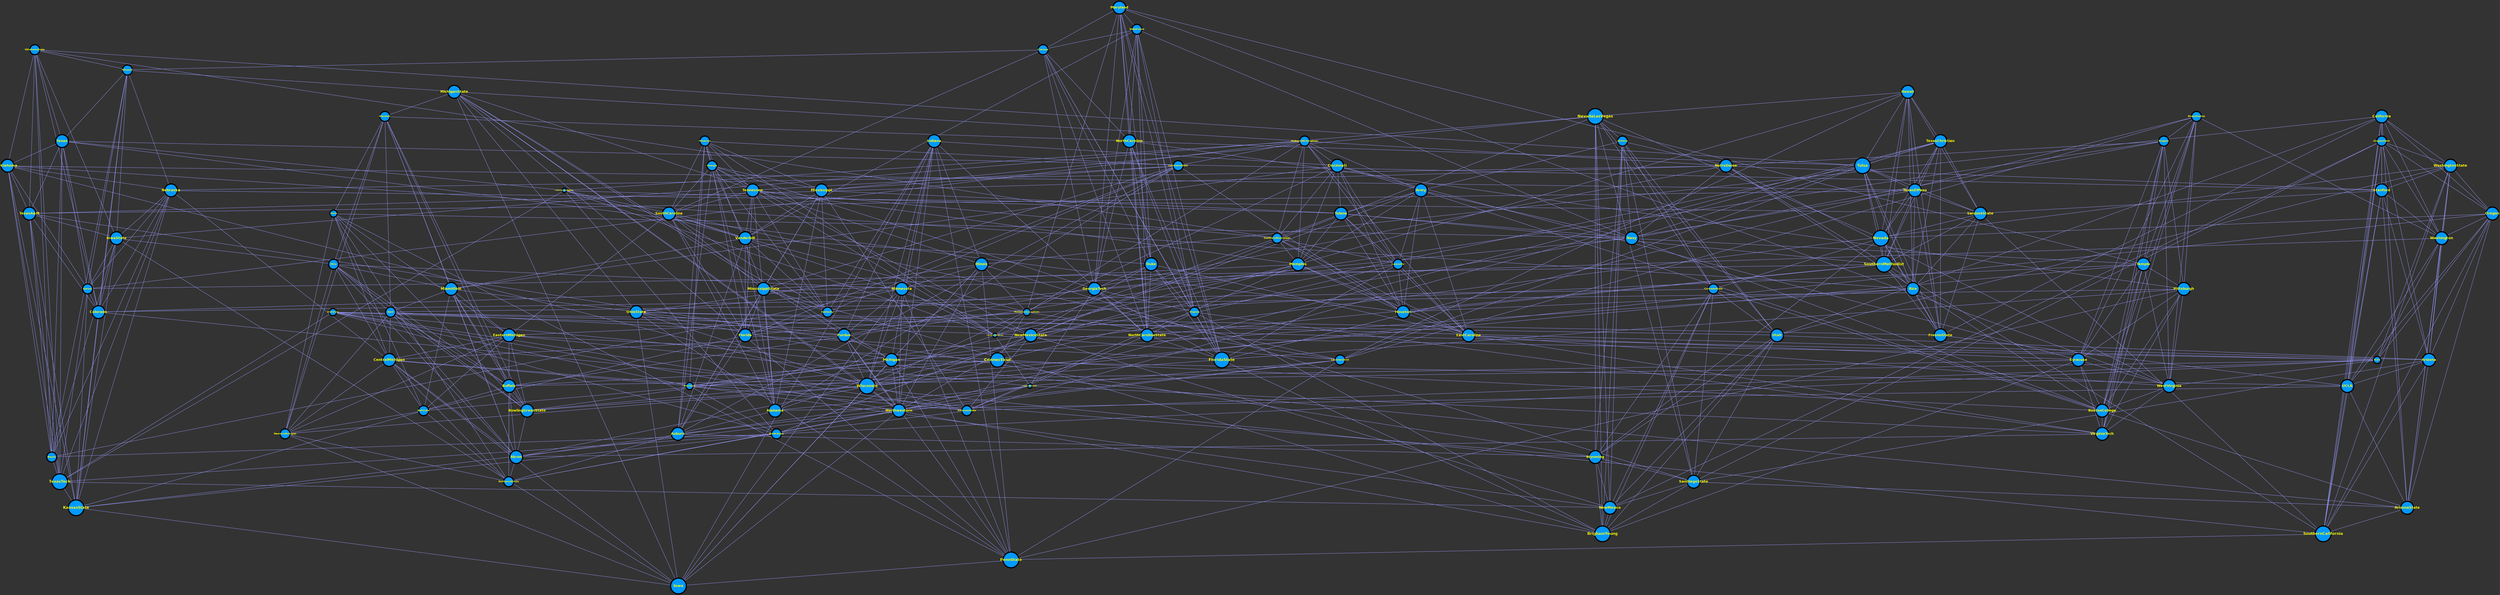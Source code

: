 graph "football.gml" {
label = ""
bgcolor = "#333333FF"
splines = "false"
outputorder = "edgesfirst"
"TexasA&M" [label = "TexasA&M",penwidth = "4.000000",height = "0.625000",width = "0.625000",tooltip = "",color = "#000000FF",fillcolor = "#0099FFFF",shape = "ellipse",style = "solid,filled",pos = "1.541667,-5.111111!",fontname = "Bitstream Vera Sans Bold",fontsize = "12",fontcolor = "#FFFF00FF",fixedsize = "true"]
EastCarolina [label = "EastCarolina",penwidth = "4.000000",height = "0.625000",width = "0.625000",tooltip = "",color = "#000000FF",fillcolor = "#0099FFFF",shape = "ellipse",style = "solid,filled",pos = "7.861111,-9.152778!",fontname = "Bitstream Vera Sans Bold",fontsize = "12",fontcolor = "#FFFF00FF",fixedsize = "true"]
FloridaState [label = "FloridaState",penwidth = "4.000000",height = "0.763889",width = "0.763889",tooltip = "",color = "#000000FF",fillcolor = "#0099FFFF",shape = "ellipse",style = "solid,filled",pos = "8.875000,-8.569444!",fontname = "Bitstream Vera Sans Bold",fontsize = "13",fontcolor = "#FFFF00FF",fixedsize = "true"]
BallState [label = "BallState",penwidth = "4.000000",height = "0.486111",width = "0.486111",tooltip = "",color = "#000000FF",fillcolor = "#0099FFFF",shape = "ellipse",style = "solid,filled",pos = "8.902778,-6.500000!",fontname = "Bitstream Vera Sans Bold",fontsize = "8",fontcolor = "#FFFF00FF",fixedsize = "true"]
UtahState [label = "UtahState",penwidth = "4.000000",height = "0.347222",width = "0.347222",tooltip = "",color = "#000000FF",fillcolor = "#0099FFFF",shape = "ellipse",style = "solid,filled",pos = "0.569444,-5.777778!",fontname = "Bitstream Vera Sans Bold",fontsize = "7",fontcolor = "#FFFF00FF",fixedsize = "true"]
Ohio [label = "Ohio",penwidth = "4.000000",height = "0.486111",width = "0.486111",tooltip = "",color = "#000000FF",fillcolor = "#0099FFFF",shape = "ellipse",style = "solid,filled",pos = "9.333333,-2.875000!",fontname = "Bitstream Vera Sans Bold",fontsize = "8",fontcolor = "#FFFF00FF",fixedsize = "true"]
Utah [label = "Utah",penwidth = "4.000000",height = "0.625000",width = "0.625000",tooltip = "",color = "#000000FF",fillcolor = "#0099FFFF",shape = "ellipse",style = "solid,filled",pos = "1.055556,-3.486111!",fontname = "Bitstream Vera Sans Bold",fontsize = "12",fontcolor = "#FFFF00FF",fixedsize = "true"]
Akron [label = "Akron",penwidth = "4.000000",height = "0.625000",width = "0.625000",tooltip = "",color = "#000000FF",fillcolor = "#0099FFFF",shape = "ellipse",style = "solid,filled",pos = "11.736111,-4.819444!",fontname = "Bitstream Vera Sans Bold",fontsize = "12",fontcolor = "#FFFF00FF",fixedsize = "true"]
OklahomaState [label = "OklahomaState",penwidth = "4.000000",height = "0.486111",width = "0.486111",tooltip = "",color = "#000000FF",fillcolor = "#0099FFFF",shape = "ellipse",style = "solid,filled",pos = "2.347222,-7.541667!",fontname = "Bitstream Vera Sans Bold",fontsize = "8",fontcolor = "#FFFF00FF",fixedsize = "true"]
Florida [label = "Florida",penwidth = "4.000000",height = "0.625000",width = "0.625000",tooltip = "",color = "#000000FF",fillcolor = "#0099FFFF",shape = "ellipse",style = "solid,filled",pos = "8.138889,-11.152778!",fontname = "Bitstream Vera Sans Bold",fontsize = "12",fontcolor = "#FFFF00FF",fixedsize = "true"]
UCLA [label = "UCLA",penwidth = "4.000000",height = "0.625000",width = "0.625000",tooltip = "",color = "#000000FF",fillcolor = "#0099FFFF",shape = "ellipse",style = "solid,filled",pos = "3.541667,-2.777778!",fontname = "Bitstream Vera Sans Bold",fontsize = "12",fontcolor = "#FFFF00FF",fixedsize = "true"]
Temple [label = "Temple",penwidth = "4.000000",height = "0.625000",width = "0.625000",tooltip = "",color = "#000000FF",fillcolor = "#0099FFFF",shape = "ellipse",style = "solid,filled",pos = "11.736111,-5.736111!",fontname = "Bitstream Vera Sans Bold",fontsize = "12",fontcolor = "#FFFF00FF",fixedsize = "true"]
Connecticut [label = "Connecticut",penwidth = "4.000000",height = "0.694444",width = "0.694444",tooltip = "",color = "#000000FF",fillcolor = "#0099FFFF",shape = "ellipse",style = "solid,filled",pos = "10.972222,-7.819444!",fontname = "Bitstream Vera Sans Bold",fontsize = "14",fontcolor = "#FFFF00FF",fixedsize = "true"]
ArizonaState [label = "ArizonaState",penwidth = "4.000000",height = "0.625000",width = "0.625000",tooltip = "",color = "#000000FF",fillcolor = "#0099FFFF",shape = "ellipse",style = "solid,filled",pos = "0.555556,-1.569444!",fontname = "Bitstream Vera Sans Bold",fontsize = "12",fontcolor = "#FFFF00FF",fixedsize = "true"]
Indiana [label = "Indiana",penwidth = "4.000000",height = "0.625000",width = "0.625000",tooltip = "",color = "#000000FF",fillcolor = "#0099FFFF",shape = "ellipse",style = "solid,filled",pos = "7.430556,-4.986111!",fontname = "Bitstream Vera Sans Bold",fontsize = "12",fontcolor = "#FFFF00FF",fixedsize = "true"]
WashingtonState [label = "WashingtonState",penwidth = "4.000000",height = "0.625000",width = "0.625000",tooltip = "",color = "#000000FF",fillcolor = "#0099FFFF",shape = "ellipse",style = "solid,filled",pos = "1.166667,-2.055556!",fontname = "Bitstream Vera Sans Bold",fontsize = "12",fontcolor = "#FFFF00FF",fixedsize = "true"]
Louisville [label = "Louisville",penwidth = "4.000000",height = "0.486111",width = "0.486111",tooltip = "",color = "#000000FF",fillcolor = "#0099FFFF",shape = "ellipse",style = "solid,filled",pos = "7.625000,-10.513889!",fontname = "Bitstream Vera Sans Bold",fontsize = "8",fontcolor = "#FFFF00FF",fixedsize = "true"]
Navy [label = "Navy",penwidth = "4.000000",height = "0.625000",width = "0.625000",tooltip = "",color = "#000000FF",fillcolor = "#0099FFFF",shape = "ellipse",style = "solid,filled",pos = "8.138889,-6.541667!",fontname = "Bitstream Vera Sans Bold",fontsize = "12",fontcolor = "#FFFF00FF",fixedsize = "true"]
Wyoming [label = "Wyoming",penwidth = "4.000000",height = "0.625000",width = "0.625000",tooltip = "",color = "#000000FF",fillcolor = "#0099FFFF",shape = "ellipse",style = "solid,filled",pos = "3.361111,-5.555556!",fontname = "Bitstream Vera Sans Bold",fontsize = "12",fontcolor = "#FFFF00FF",fixedsize = "true"]
Auburn [label = "Auburn",penwidth = "4.000000",height = "0.625000",width = "0.625000",tooltip = "",color = "#000000FF",fillcolor = "#0099FFFF",shape = "ellipse",style = "solid,filled",pos = "6.430556,-9.152778!",fontname = "Bitstream Vera Sans Bold",fontsize = "12",fontcolor = "#FFFF00FF",fixedsize = "true"]
Alabama [label = "Alabama",penwidth = "4.000000",height = "0.625000",width = "0.625000",tooltip = "",color = "#000000FF",fillcolor = "#0099FFFF",shape = "ellipse",style = "solid,filled",pos = "5.250000,-8.583333!",fontname = "Bitstream Vera Sans Bold",fontsize = "12",fontcolor = "#FFFF00FF",fixedsize = "true"]
Iowa [label = "Iowa",penwidth = "4.000000",height = "0.763889",width = "0.763889",tooltip = "",color = "#000000FF",fillcolor = "#0099FFFF",shape = "ellipse",style = "solid,filled",pos = "6.208333,-2.666667!",fontname = "Bitstream Vera Sans Bold",fontsize = "13",fontcolor = "#FFFF00FF",fixedsize = "true"]
BostonCollege [label = "BostonCollege",penwidth = "4.000000",height = "0.625000",width = "0.625000",tooltip = "",color = "#000000FF",fillcolor = "#0099FFFF",shape = "ellipse",style = "solid,filled",pos = "9.500000,-5.500000!",fontname = "Bitstream Vera Sans Bold",fontsize = "12",fontcolor = "#FFFF00FF",fixedsize = "true"]
Vanderbilt [label = "Vanderbilt",penwidth = "4.000000",height = "0.625000",width = "0.625000",tooltip = "",color = "#000000FF",fillcolor = "#0099FFFF",shape = "ellipse",style = "solid,filled",pos = "8.236111,-9.791667!",fontname = "Bitstream Vera Sans Bold",fontsize = "12",fontcolor = "#FFFF00FF",fixedsize = "true"]
Army [label = "Army",penwidth = "4.000000",height = "0.625000",width = "0.625000",tooltip = "",color = "#000000FF",fillcolor = "#0099FFFF",shape = "ellipse",style = "solid,filled",pos = "6.222222,-8.013889!",fontname = "Bitstream Vera Sans Bold",fontsize = "12",fontcolor = "#FFFF00FF",fixedsize = "true"]
OregonState [label = "OregonState",penwidth = "4.000000",height = "0.486111",width = "0.486111",tooltip = "",color = "#000000FF",fillcolor = "#0099FFFF",shape = "ellipse",style = "solid,filled",pos = "0.805556,-0.847222!",fontname = "Bitstream Vera Sans Bold",fontsize = "8",fontcolor = "#FFFF00FF",fixedsize = "true"]
ColoradoState [label = "ColoradoState",penwidth = "4.000000",height = "0.486111",width = "0.486111",tooltip = "",color = "#000000FF",fillcolor = "#0099FFFF",shape = "ellipse",style = "solid,filled",pos = "0.472222,-4.416667!",fontname = "Bitstream Vera Sans Bold",fontsize = "8",fontcolor = "#FFFF00FF",fixedsize = "true"]
Houston [label = "Houston",penwidth = "4.000000",height = "0.625000",width = "0.625000",tooltip = "",color = "#000000FF",fillcolor = "#0099FFFF",shape = "ellipse",style = "solid,filled",pos = "4.416667,-8.708333!",fontname = "Bitstream Vera Sans Bold",fontsize = "12",fontcolor = "#FFFF00FF",fixedsize = "true"]
Kansas [label = "Kansas",penwidth = "4.000000",height = "0.486111",width = "0.486111",tooltip = "",color = "#000000FF",fillcolor = "#0099FFFF",shape = "ellipse",style = "solid,filled",pos = "1.944444,-7.347222!",fontname = "Bitstream Vera Sans Bold",fontsize = "8",fontcolor = "#FFFF00FF",fixedsize = "true"]
Washington [label = "Washington",penwidth = "4.000000",height = "0.625000",width = "0.625000",tooltip = "",color = "#000000FF",fillcolor = "#0099FFFF",shape = "ellipse",style = "solid,filled",pos = "3.819444,-1.500000!",fontname = "Bitstream Vera Sans Bold",fontsize = "12",fontcolor = "#FFFF00FF",fixedsize = "true"]
Pittsburgh [label = "Pittsburgh",penwidth = "4.000000",height = "0.625000",width = "0.625000",tooltip = "",color = "#000000FF",fillcolor = "#0099FFFF",shape = "ellipse",style = "solid,filled",pos = "11.250000,-4.069444!",fontname = "Bitstream Vera Sans Bold",fontsize = "12",fontcolor = "#FFFF00FF",fixedsize = "true"]
Minnesota [label = "Minnesota",penwidth = "4.000000",height = "0.625000",width = "0.625000",tooltip = "",color = "#000000FF",fillcolor = "#0099FFFF",shape = "ellipse",style = "solid,filled",pos = "6.527778,-3.986111!",fontname = "Bitstream Vera Sans Bold",fontsize = "12",fontcolor = "#FFFF00FF",fixedsize = "true"]
MississippiState [label = "MississippiState",penwidth = "4.000000",height = "0.625000",width = "0.625000",tooltip = "",color = "#000000FF",fillcolor = "#0099FFFF",shape = "ellipse",style = "solid,filled",pos = "5.513889,-11.125000!",fontname = "Bitstream Vera Sans Bold",fontsize = "12",fontcolor = "#FFFF00FF",fixedsize = "true"]
NotreDame [label = "NotreDame",penwidth = "4.000000",height = "0.625000",width = "0.625000",tooltip = "",color = "#000000FF",fillcolor = "#0099FFFF",shape = "ellipse",style = "solid,filled",pos = "5.902778,-3.569444!",fontname = "Bitstream Vera Sans Bold",fontsize = "12",fontcolor = "#FFFF00FF",fixedsize = "true"]
Kent [label = "Kent",penwidth = "4.000000",height = "0.486111",width = "0.486111",tooltip = "",color = "#000000FF",fillcolor = "#0099FFFF",shape = "ellipse",style = "solid,filled",pos = "11.375000,-2.027778!",fontname = "Bitstream Vera Sans Bold",fontsize = "8",fontcolor = "#FFFF00FF",fixedsize = "true"]
Maryland [label = "Maryland",penwidth = "4.000000",height = "0.625000",width = "0.625000",tooltip = "",color = "#000000FF",fillcolor = "#0099FFFF",shape = "ellipse",style = "solid,filled",pos = "11.000000,-8.722222!",fontname = "Bitstream Vera Sans Bold",fontsize = "12",fontcolor = "#FFFF00FF",fixedsize = "true"]
AirForce [label = "AirForce",penwidth = "4.000000",height = "0.486111",width = "0.486111",tooltip = "",color = "#000000FF",fillcolor = "#0099FFFF",shape = "ellipse",style = "solid,filled",pos = "3.708333,-5.236111!",fontname = "Bitstream Vera Sans Bold",fontsize = "8",fontcolor = "#FFFF00FF",fixedsize = "true"]
WesternMichigan [label = "WesternMichigan",penwidth = "4.000000",height = "0.486111",width = "0.486111",tooltip = "",color = "#000000FF",fillcolor = "#0099FFFF",shape = "ellipse",style = "solid,filled",pos = "10.027778,-2.930556!",fontname = "Bitstream Vera Sans Bold",fontsize = "8",fontcolor = "#FFFF00FF",fixedsize = "true"]
Oregon [label = "Oregon",penwidth = "4.000000",height = "0.625000",width = "0.625000",tooltip = "",color = "#000000FF",fillcolor = "#0099FFFF",shape = "ellipse",style = "solid,filled",pos = "2.930556,-0.611111!",fontname = "Bitstream Vera Sans Bold",fontsize = "12",fontcolor = "#FFFF00FF",fixedsize = "true"]
TexasElPaso [label = "TexasElPaso",penwidth = "4.000000",height = "0.625000",width = "0.625000",tooltip = "",color = "#000000FF",fillcolor = "#0099FFFF",shape = "ellipse",style = "solid,filled",pos = "2.388889,-4.208333!",fontname = "Bitstream Vera Sans Bold",fontsize = "12",fontcolor = "#FFFF00FF",fixedsize = "true"]
KansasState [label = "KansasState",penwidth = "4.000000",height = "0.763889",width = "0.763889",tooltip = "",color = "#000000FF",fillcolor = "#0099FFFF",shape = "ellipse",style = "solid,filled",pos = "3.736111,-6.277778!",fontname = "Bitstream Vera Sans Bold",fontsize = "13",fontcolor = "#FFFF00FF",fixedsize = "true"]
Toledo [label = "Toledo",penwidth = "4.000000",height = "0.347222",width = "0.347222",tooltip = "",color = "#000000FF",fillcolor = "#0099FFFF",shape = "ellipse",style = "solid,filled",pos = "10.680556,-3.666667!",fontname = "Bitstream Vera Sans Bold",fontsize = "7",fontcolor = "#FFFF00FF",fixedsize = "true"]
Wisconsin [label = "Wisconsin",penwidth = "4.000000",height = "0.763889",width = "0.763889",tooltip = "",color = "#000000FF",fillcolor = "#0099FFFF",shape = "ellipse",style = "solid,filled",pos = "6.791667,-2.277778!",fontname = "Bitstream Vera Sans Bold",fontsize = "13",fontcolor = "#FFFF00FF",fixedsize = "true"]
California [label = "California",penwidth = "4.000000",height = "0.625000",width = "0.625000",tooltip = "",color = "#000000FF",fillcolor = "#0099FFFF",shape = "ellipse",style = "solid,filled",pos = "2.069444,-0.444444!",fontname = "Bitstream Vera Sans Bold",fontsize = "12",fontcolor = "#FFFF00FF",fixedsize = "true"]
NevadaLasVegas [label = "NevadaLasVegas",penwidth = "4.000000",height = "0.763889",width = "0.763889",tooltip = "",color = "#000000FF",fillcolor = "#0099FFFF",shape = "ellipse",style = "solid,filled",pos = "1.638889,-6.069444!",fontname = "Bitstream Vera Sans Bold",fontsize = "13",fontcolor = "#FFFF00FF",fixedsize = "true"]
BoiseState [label = "BoiseState",penwidth = "4.000000",height = "0.347222",width = "0.347222",tooltip = "",color = "#000000FF",fillcolor = "#0099FFFF",shape = "ellipse",style = "solid,filled",pos = "3.027778,-6.347222!",fontname = "Bitstream Vera Sans Bold",fontsize = "7",fontcolor = "#FFFF00FF",fixedsize = "true"]
Oklahoma [label = "Oklahoma",penwidth = "4.000000",height = "0.625000",width = "0.625000",tooltip = "",color = "#000000FF",fillcolor = "#0099FFFF",shape = "ellipse",style = "solid,filled",pos = "0.444444,-6.416667!",fontname = "Bitstream Vera Sans Bold",fontsize = "12",fontcolor = "#FFFF00FF",fixedsize = "true"]
Purdue [label = "Purdue",penwidth = "4.000000",height = "0.625000",width = "0.625000",tooltip = "",color = "#000000FF",fillcolor = "#0099FFFF",shape = "ellipse",style = "solid,filled",pos = "8.638889,-1.444444!",fontname = "Bitstream Vera Sans Bold",fontsize = "12",fontcolor = "#FFFF00FF",fixedsize = "true"]
CentralFlorida [label = "CentralFlorida",penwidth = "4.000000",height = "0.208333",width = "0.208333",tooltip = "",color = "#000000FF",fillcolor = "#0099FFFF",shape = "ellipse",style = "solid,filled",pos = "9.180556,-7.694444!",fontname = "Bitstream Vera Sans Bold",fontsize = "6",fontcolor = "#FFFF00FF",fixedsize = "true"]
IowaState [label = "IowaState",penwidth = "4.000000",height = "0.625000",width = "0.625000",tooltip = "",color = "#000000FF",fillcolor = "#0099FFFF",shape = "ellipse",style = "solid,filled",pos = "4.375000,-4.625000!",fontname = "Bitstream Vera Sans Bold",fontsize = "12",fontcolor = "#FFFF00FF",fixedsize = "true"]
SanJoseState [label = "SanJoseState",penwidth = "4.000000",height = "0.625000",width = "0.625000",tooltip = "",color = "#000000FF",fillcolor = "#0099FFFF",shape = "ellipse",style = "solid,filled",pos = "3.069444,-2.291667!",fontname = "Bitstream Vera Sans Bold",fontsize = "12",fontcolor = "#FFFF00FF",fixedsize = "true"]
NewMexicoState [label = "NewMexicoState",penwidth = "4.000000",height = "0.625000",width = "0.625000",tooltip = "",color = "#000000FF",fillcolor = "#0099FFFF",shape = "ellipse",style = "solid,filled",pos = "3.277778,-8.027778!",fontname = "Bitstream Vera Sans Bold",fontsize = "12",fontcolor = "#FFFF00FF",fixedsize = "true"]
MiddleTennesseeState [label = "MiddleTennesseeState",penwidth = "4.000000",height = "0.347222",width = "0.347222",tooltip = "",color = "#000000FF",fillcolor = "#0099FFFF",shape = "ellipse",style = "solid,filled",pos = "7.194444,-7.986111!",fontname = "Bitstream Vera Sans Bold",fontsize = "7",fontcolor = "#FFFF00FF",fixedsize = "true"]
Illinois [label = "Illinois",penwidth = "4.000000",height = "0.625000",width = "0.625000",tooltip = "",color = "#000000FF",fillcolor = "#0099FFFF",shape = "ellipse",style = "solid,filled",pos = "5.652778,-2.847222!",fontname = "Bitstream Vera Sans Bold",fontsize = "12",fontcolor = "#FFFF00FF",fixedsize = "true"]
BowlingGreenState [label = "BowlingGreenState",penwidth = "4.000000",height = "0.625000",width = "0.625000",tooltip = "",color = "#000000FF",fillcolor = "#0099FFFF",shape = "ellipse",style = "solid,filled",pos = "11.569444,-2.680556!",fontname = "Bitstream Vera Sans Bold",fontsize = "12",fontcolor = "#FFFF00FF",fixedsize = "true"]
SanDiegoState [label = "SanDiegoState",penwidth = "4.000000",height = "0.625000",width = "0.625000",tooltip = "",color = "#000000FF",fillcolor = "#0099FFFF",shape = "ellipse",style = "solid,filled",pos = "1.805556,-3.222222!",fontname = "Bitstream Vera Sans Bold",fontsize = "12",fontcolor = "#FFFF00FF",fixedsize = "true"]
SouthernCalifornia [label = "SouthernCalifornia",penwidth = "4.000000",height = "0.763889",width = "0.763889",tooltip = "",color = "#000000FF",fillcolor = "#0099FFFF",shape = "ellipse",style = "solid,filled",pos = "3.625000,-0.486111!",fontname = "Bitstream Vera Sans Bold",fontsize = "13",fontcolor = "#FFFF00FF",fixedsize = "true"]
TexasTech [label = "TexasTech",penwidth = "4.000000",height = "0.763889",width = "0.763889",tooltip = "",color = "#000000FF",fillcolor = "#0099FFFF",shape = "ellipse",style = "solid,filled",pos = "0.000000,-7.388889!",fontname = "Bitstream Vera Sans Bold",fontsize = "13",fontcolor = "#FFFF00FF",fixedsize = "true"]
LouisianaState [label = "LouisianaState",penwidth = "4.000000",height = "0.486111",width = "0.486111",tooltip = "",color = "#000000FF",fillcolor = "#0099FFFF",shape = "ellipse",style = "solid,filled",pos = "5.069444,-12.166667!",fontname = "Bitstream Vera Sans Bold",fontsize = "8",fontcolor = "#FFFF00FF",fixedsize = "true"]
Arkansas [label = "Arkansas",penwidth = "4.000000",height = "0.486111",width = "0.486111",tooltip = "",color = "#000000FF",fillcolor = "#0099FFFF",shape = "ellipse",style = "solid,filled",pos = "4.027778,-10.944444!",fontname = "Bitstream Vera Sans Bold",fontsize = "8",fontcolor = "#FFFF00FF",fixedsize = "true"]
Tulane [label = "Tulane",penwidth = "4.000000",height = "0.625000",width = "0.625000",tooltip = "",color = "#000000FF",fillcolor = "#0099FFFF",shape = "ellipse",style = "solid,filled",pos = "5.597222,-9.347222!",fontname = "Bitstream Vera Sans Bold",fontsize = "12",fontcolor = "#FFFF00FF",fixedsize = "true"]
Hawaii [label = "Hawaii",penwidth = "4.000000",height = "0.625000",width = "0.625000",tooltip = "",color = "#000000FF",fillcolor = "#0099FFFF",shape = "ellipse",style = "solid,filled",pos = "4.097222,-3.236111!",fontname = "Bitstream Vera Sans Bold",fontsize = "12",fontcolor = "#FFFF00FF",fixedsize = "true"]
NorthernIllinois [label = "NorthernIllinois",penwidth = "4.000000",height = "0.486111",width = "0.486111",tooltip = "",color = "#000000FF",fillcolor = "#0099FFFF",shape = "ellipse",style = "solid,filled",pos = "10.236111,-5.958333!",fontname = "Bitstream Vera Sans Bold",fontsize = "8",fontcolor = "#FFFF00FF",fixedsize = "true"]
ArkansasState [label = "ArkansasState",penwidth = "4.000000",height = "0.486111",width = "0.486111",tooltip = "",color = "#000000FF",fillcolor = "#0099FFFF",shape = "ellipse",style = "solid,filled",pos = "3.527778,-7.652778!",fontname = "Bitstream Vera Sans Bold",fontsize = "8",fontcolor = "#FFFF00FF",fixedsize = "true"]
Colorado [label = "Colorado",penwidth = "4.000000",height = "0.625000",width = "0.625000",tooltip = "",color = "#000000FF",fillcolor = "#0099FFFF",shape = "ellipse",style = "solid,filled",pos = "1.819444,-4.166667!",fontname = "Bitstream Vera Sans Bold",fontsize = "12",fontcolor = "#FFFF00FF",fixedsize = "true"]
LouisianaMonroe [label = "LouisianaMonroe",penwidth = "4.000000",height = "0.208333",width = "0.208333",tooltip = "",color = "#000000FF",fillcolor = "#0099FFFF",shape = "ellipse",style = "solid,filled",pos = "6.097222,-8.597222!",fontname = "Bitstream Vera Sans Bold",fontsize = "6",fontcolor = "#FFFF00FF",fixedsize = "true"]
Idaho [label = "Idaho",penwidth = "4.000000",height = "0.347222",width = "0.347222",tooltip = "",color = "#000000FF",fillcolor = "#0099FFFF",shape = "ellipse",style = "solid,filled",pos = "3.291667,-4.611111!",fontname = "Bitstream Vera Sans Bold",fontsize = "7",fontcolor = "#FFFF00FF",fixedsize = "true"]
Northwestern [label = "Northwestern",penwidth = "4.000000",height = "0.625000",width = "0.625000",tooltip = "",color = "#000000FF",fillcolor = "#0099FFFF",shape = "ellipse",style = "solid,filled",pos = "8.625000,-3.680556!",fontname = "Bitstream Vera Sans Bold",fontsize = "12",fontcolor = "#FFFF00FF",fixedsize = "true"]
LouisianaLafayette [label = "LouisianaLafayette",penwidth = "4.000000",height = "0.208333",width = "0.208333",tooltip = "",color = "#000000FF",fillcolor = "#0099FFFF",shape = "ellipse",style = "solid,filled",pos = "3.333333,-8.708333!",fontname = "Bitstream Vera Sans Bold",fontsize = "6",fontcolor = "#FFFF00FF",fixedsize = "true"]
Tennessee [label = "Tennessee",penwidth = "4.000000",height = "0.625000",width = "0.625000",tooltip = "",color = "#000000FF",fillcolor = "#0099FFFF",shape = "ellipse",style = "solid,filled",pos = "6.347222,-12.250000!",fontname = "Bitstream Vera Sans Bold",fontsize = "12",fontcolor = "#FFFF00FF",fixedsize = "true"]
Michigan [label = "Michigan",penwidth = "4.000000",height = "0.625000",width = "0.625000",tooltip = "",color = "#000000FF",fillcolor = "#0099FFFF",shape = "ellipse",style = "solid,filled",pos = "7.250000,-1.583333!",fontname = "Bitstream Vera Sans Bold",fontsize = "12",fontcolor = "#FFFF00FF",fixedsize = "true"]
Syracuse [label = "Syracuse",penwidth = "4.000000",height = "0.625000",width = "0.625000",tooltip = "",color = "#000000FF",fillcolor = "#0099FFFF",shape = "ellipse",style = "solid,filled",pos = "9.388889,-6.375000!",fontname = "Bitstream Vera Sans Bold",fontsize = "12",fontcolor = "#FFFF00FF",fixedsize = "true"]
CentralMichigan [label = "CentralMichigan",penwidth = "4.000000",height = "0.625000",width = "0.625000",tooltip = "",color = "#000000FF",fillcolor = "#0099FFFF",shape = "ellipse",style = "solid,filled",pos = "7.958333,-4.291667!",fontname = "Bitstream Vera Sans Bold",fontsize = "12",fontcolor = "#FFFF00FF",fixedsize = "true"]
NorthCarolina [label = "NorthCarolina",penwidth = "4.000000",height = "0.625000",width = "0.625000",tooltip = "",color = "#000000FF",fillcolor = "#0099FFFF",shape = "ellipse",style = "solid,filled",pos = "10.097222,-6.972222!",fontname = "Bitstream Vera Sans Bold",fontsize = "12",fontcolor = "#FFFF00FF",fixedsize = "true"]
Buffalo [label = "Buffalo",penwidth = "4.000000",height = "0.625000",width = "0.625000",tooltip = "",color = "#000000FF",fillcolor = "#0099FFFF",shape = "ellipse",style = "solid,filled",pos = "12.263889,-4.736111!",fontname = "Bitstream Vera Sans Bold",fontsize = "12",fontcolor = "#FFFF00FF",fixedsize = "true"]
WestVirginia [label = "WestVirginia",penwidth = "4.000000",height = "0.625000",width = "0.625000",tooltip = "",color = "#000000FF",fillcolor = "#0099FFFF",shape = "ellipse",style = "solid,filled",pos = "8.458333,-5.694444!",fontname = "Bitstream Vera Sans Bold",fontsize = "12",fontcolor = "#FFFF00FF",fixedsize = "true"]
SouthCarolina [label = "SouthCarolina",penwidth = "4.000000",height = "0.625000",width = "0.625000",tooltip = "",color = "#000000FF",fillcolor = "#0099FFFF",shape = "ellipse",style = "solid,filled",pos = "7.194444,-9.916667!",fontname = "Bitstream Vera Sans Bold",fontsize = "12",fontcolor = "#FFFF00FF",fixedsize = "true"]
Georgia [label = "Georgia",penwidth = "4.000000",height = "0.486111",width = "0.486111",tooltip = "",color = "#000000FF",fillcolor = "#0099FFFF",shape = "ellipse",style = "solid,filled",pos = "6.305556,-11.611111!",fontname = "Bitstream Vera Sans Bold",fontsize = "8",fontcolor = "#FFFF00FF",fixedsize = "true"]
SouthernMethodist [label = "SouthernMethodist",penwidth = "4.000000",height = "0.763889",width = "0.763889",tooltip = "",color = "#000000FF",fillcolor = "#0099FFFF",shape = "ellipse",style = "solid,filled",pos = "4.472222,-5.611111!",fontname = "Bitstream Vera Sans Bold",fontsize = "13",fontcolor = "#FFFF00FF",fixedsize = "true"]
Marshall [label = "Marshall",penwidth = "4.000000",height = "0.486111",width = "0.486111",tooltip = "",color = "#000000FF",fillcolor = "#0099FFFF",shape = "ellipse",style = "solid,filled",pos = "12.069444,-3.236111!",fontname = "Bitstream Vera Sans Bold",fontsize = "8",fontcolor = "#FFFF00FF",fixedsize = "true"]
Stanford [label = "Stanford",penwidth = "4.000000",height = "0.625000",width = "0.625000",tooltip = "",color = "#000000FF",fillcolor = "#0099FFFF",shape = "ellipse",style = "solid,filled",pos = "1.875000,-1.972222!",fontname = "Bitstream Vera Sans Bold",fontsize = "12",fontcolor = "#FFFF00FF",fixedsize = "true"]
WakeForest [label = "WakeForest",penwidth = "4.000000",height = "0.486111",width = "0.486111",tooltip = "",color = "#000000FF",fillcolor = "#0099FFFF",shape = "ellipse",style = "solid,filled",pos = "10.916667,-9.708333!",fontname = "Bitstream Vera Sans Bold",fontsize = "8",fontcolor = "#FFFF00FF",fixedsize = "true"]
Arizona [label = "Arizona",penwidth = "4.000000",height = "0.625000",width = "0.625000",tooltip = "",color = "#000000FF",fillcolor = "#0099FFFF",shape = "ellipse",style = "solid,filled",pos = "2.402778,-0.000000!",fontname = "Bitstream Vera Sans Bold",fontsize = "12",fontcolor = "#FFFF00FF",fixedsize = "true"]
GeorgiaTech [label = "GeorgiaTech",penwidth = "4.000000",height = "0.625000",width = "0.625000",tooltip = "",color = "#000000FF",fillcolor = "#0099FFFF",shape = "ellipse",style = "solid,filled",pos = "9.958333,-10.194444!",fontname = "Bitstream Vera Sans Bold",fontsize = "12",fontcolor = "#FFFF00FF",fixedsize = "true"]
Memphis [label = "Memphis",penwidth = "4.000000",height = "0.625000",width = "0.625000",tooltip = "",color = "#000000FF",fillcolor = "#0099FFFF",shape = "ellipse",style = "solid,filled",pos = "5.513889,-10.583333!",fontname = "Bitstream Vera Sans Bold",fontsize = "12",fontcolor = "#FFFF00FF",fixedsize = "true"]
Nebraska [label = "Nebraska",penwidth = "4.000000",height = "0.625000",width = "0.625000",tooltip = "",color = "#000000FF",fillcolor = "#0099FFFF",shape = "ellipse",style = "solid,filled",pos = "2.513889,-4.791667!",fontname = "Bitstream Vera Sans Bold",fontsize = "12",fontcolor = "#FFFF00FF",fixedsize = "true"]
FresnoState [label = "FresnoState",penwidth = "4.000000",height = "0.625000",width = "0.625000",tooltip = "",color = "#000000FF",fillcolor = "#0099FFFF",shape = "ellipse",style = "solid,filled",pos = "4.263889,-1.875000!",fontname = "Bitstream Vera Sans Bold",fontsize = "12",fontcolor = "#FFFF00FF",fixedsize = "true"]
Nevada [label = "Nevada",penwidth = "4.000000",height = "0.763889",width = "0.763889",tooltip = "",color = "#000000FF",fillcolor = "#0099FFFF",shape = "ellipse",style = "solid,filled",pos = "2.402778,-2.972222!",fontname = "Bitstream Vera Sans Bold",fontsize = "13",fontcolor = "#FFFF00FF",fixedsize = "true"]
AlabamaBirmingham [label = "AlabamaBirmingham",penwidth = "4.000000",height = "0.486111",width = "0.486111",tooltip = "",color = "#000000FF",fillcolor = "#0099FFFF",shape = "ellipse",style = "solid,filled",pos = "4.819444,-9.986111!",fontname = "Bitstream Vera Sans Bold",fontsize = "8",fontcolor = "#FFFF00FF",fixedsize = "true"]
MichiganState [label = "MichiganState",penwidth = "4.000000",height = "0.625000",width = "0.625000",tooltip = "",color = "#000000FF",fillcolor = "#0099FFFF",shape = "ellipse",style = "solid,filled",pos = "8.125000,-2.555556!",fontname = "Bitstream Vera Sans Bold",fontsize = "12",fontcolor = "#FFFF00FF",fixedsize = "true"]
Baylor [label = "Baylor",penwidth = "4.000000",height = "0.486111",width = "0.486111",tooltip = "",color = "#000000FF",fillcolor = "#0099FFFF",shape = "ellipse",style = "solid,filled",pos = "2.263889,-6.027778!",fontname = "Bitstream Vera Sans Bold",fontsize = "8",fontcolor = "#FFFF00FF",fixedsize = "true"]
Rutgers [label = "Rutgers",penwidth = "4.000000",height = "0.486111",width = "0.486111",tooltip = "",color = "#000000FF",fillcolor = "#0099FFFF",shape = "ellipse",style = "solid,filled",pos = "10.291667,-4.319444!",fontname = "Bitstream Vera Sans Bold",fontsize = "8",fontcolor = "#FFFF00FF",fixedsize = "true"]
PennState [label = "PennState",penwidth = "4.000000",height = "0.763889",width = "0.763889",tooltip = "",color = "#000000FF",fillcolor = "#0099FFFF",shape = "ellipse",style = "solid,filled",pos = "7.930556,-1.833333!",fontname = "Bitstream Vera Sans Bold",fontsize = "13",fontcolor = "#FFFF00FF",fixedsize = "true"]
Rice [label = "Rice",penwidth = "4.000000",height = "0.625000",width = "0.625000",tooltip = "",color = "#000000FF",fillcolor = "#0099FFFF",shape = "ellipse",style = "solid,filled",pos = "3.722222,-4.097222!",fontname = "Bitstream Vera Sans Bold",fontsize = "12",fontcolor = "#FFFF00FF",fixedsize = "true"]
LouisianaTech [label = "LouisianaTech",penwidth = "4.000000",height = "0.486111",width = "0.486111",tooltip = "",color = "#000000FF",fillcolor = "#0099FFFF",shape = "ellipse",style = "solid,filled",pos = "6.361111,-5.958333!",fontname = "Bitstream Vera Sans Bold",fontsize = "8",fontcolor = "#FFFF00FF",fixedsize = "true"]
Missouri [label = "Missouri",penwidth = "4.000000",height = "0.486111",width = "0.486111",tooltip = "",color = "#000000FF",fillcolor = "#0099FFFF",shape = "ellipse",style = "solid,filled",pos = "4.986111,-6.319444!",fontname = "Bitstream Vera Sans Bold",fontsize = "8",fontcolor = "#FFFF00FF",fixedsize = "true"]
NorthCarolinaState [label = "NorthCarolinaState",penwidth = "4.000000",height = "0.625000",width = "0.625000",tooltip = "",color = "#000000FF",fillcolor = "#0099FFFF",shape = "ellipse",style = "solid,filled",pos = "8.013889,-8.138889!",fontname = "Bitstream Vera Sans Bold",fontsize = "12",fontcolor = "#FFFF00FF",fixedsize = "true"]
EasternMichigan [label = "EasternMichigan",penwidth = "4.000000",height = "0.625000",width = "0.625000",tooltip = "",color = "#000000FF",fillcolor = "#0099FFFF",shape = "ellipse",style = "solid,filled",pos = "10.791667,-6.152778!",fontname = "Bitstream Vera Sans Bold",fontsize = "12",fontcolor = "#FFFF00FF",fixedsize = "true"]
MiamiOhio [label = "MiamiOhio",penwidth = "4.000000",height = "0.625000",width = "0.625000",tooltip = "",color = "#000000FF",fillcolor = "#0099FFFF",shape = "ellipse",style = "solid,filled",pos = "9.652778,-4.680556!",fontname = "Bitstream Vera Sans Bold",fontsize = "12",fontcolor = "#FFFF00FF",fixedsize = "true"]
MiamiFlorida [label = "MiamiFlorida",penwidth = "4.000000",height = "0.486111",width = "0.486111",tooltip = "",color = "#000000FF",fillcolor = "#0099FFFF",shape = "ellipse",style = "solid,filled",pos = "8.611111,-4.402778!",fontname = "Bitstream Vera Sans Bold",fontsize = "8",fontcolor = "#FFFF00FF",fixedsize = "true"]
OhioState [label = "OhioState",penwidth = "4.000000",height = "0.625000",width = "0.625000",tooltip = "",color = "#000000FF",fillcolor = "#0099FFFF",shape = "ellipse",style = "solid,filled",pos = "6.708333,-0.763889!",fontname = "Bitstream Vera Sans Bold",fontsize = "12",fontcolor = "#FFFF00FF",fixedsize = "true"]
SouthernMississippi [label = "SouthernMississippi",penwidth = "4.000000",height = "0.486111",width = "0.486111",tooltip = "",color = "#000000FF",fillcolor = "#0099FFFF",shape = "ellipse",style = "solid,filled",pos = "4.763889,-10.763889!",fontname = "Bitstream Vera Sans Bold",fontsize = "8",fontcolor = "#FFFF00FF",fixedsize = "true"]
Cincinnati [label = "Cincinnati",penwidth = "4.000000",height = "0.625000",width = "0.625000",tooltip = "",color = "#000000FF",fillcolor = "#0099FFFF",shape = "ellipse",style = "solid,filled",pos = "6.791667,-7.305556!",fontname = "Bitstream Vera Sans Bold",fontsize = "12",fontcolor = "#FFFF00FF",fixedsize = "true"]
Tulsa [label = "Tulsa",penwidth = "4.000000",height = "0.763889",width = "0.763889",tooltip = "",color = "#000000FF",fillcolor = "#0099FFFF",shape = "ellipse",style = "solid,filled",pos = "5.180556,-5.000000!",fontname = "Bitstream Vera Sans Bold",fontsize = "13",fontcolor = "#FFFF00FF",fixedsize = "true"]
TexasChristian [label = "TexasChristian",penwidth = "4.000000",height = "0.625000",width = "0.625000",tooltip = "",color = "#000000FF",fillcolor = "#0099FFFF",shape = "ellipse",style = "solid,filled",pos = "5.138889,-4.041667!",fontname = "Bitstream Vera Sans Bold",fontsize = "12",fontcolor = "#FFFF00FF",fixedsize = "true"]
Mississippi [label = "Mississippi",penwidth = "4.000000",height = "0.625000",width = "0.625000",tooltip = "",color = "#000000FF",fillcolor = "#0099FFFF",shape = "ellipse",style = "solid,filled",pos = "3.958333,-10.208333!",fontname = "Bitstream Vera Sans Bold",fontsize = "12",fontcolor = "#FFFF00FF",fixedsize = "true"]
Kentucky [label = "Kentucky",penwidth = "4.000000",height = "0.486111",width = "0.486111",tooltip = "",color = "#000000FF",fillcolor = "#0099FFFF",shape = "ellipse",style = "solid,filled",pos = "6.763889,-10.416667!",fontname = "Bitstream Vera Sans Bold",fontsize = "8",fontcolor = "#FFFF00FF",fixedsize = "true"]
NorthTexas [label = "NorthTexas",penwidth = "4.000000",height = "0.486111",width = "0.486111",tooltip = "",color = "#000000FF",fillcolor = "#0099FFFF",shape = "ellipse",style = "solid,filled",pos = "0.958333,-7.875000!",fontname = "Bitstream Vera Sans Bold",fontsize = "8",fontcolor = "#FFFF00FF",fixedsize = "true"]
Duke [label = "Duke",penwidth = "4.000000",height = "0.625000",width = "0.625000",tooltip = "",color = "#000000FF",fillcolor = "#0099FFFF",shape = "ellipse",style = "solid,filled",pos = "10.500000,-8.208333!",fontname = "Bitstream Vera Sans Bold",fontsize = "12",fontcolor = "#FFFF00FF",fixedsize = "true"]
Clemson [label = "Clemson",penwidth = "4.000000",height = "0.486111",width = "0.486111",tooltip = "",color = "#000000FF",fillcolor = "#0099FFFF",shape = "ellipse",style = "solid,filled",pos = "9.055556,-9.611111!",fontname = "Bitstream Vera Sans Bold",fontsize = "8",fontcolor = "#FFFF00FF",fixedsize = "true"]
NewMexico [label = "NewMexico",penwidth = "4.000000",height = "0.625000",width = "0.625000",tooltip = "",color = "#000000FF",fillcolor = "#0099FFFF",shape = "ellipse",style = "solid,filled",pos = "0.708333,-5.069444!",fontname = "Bitstream Vera Sans Bold",fontsize = "12",fontcolor = "#FFFF00FF",fixedsize = "true"]
BrighamYoung [label = "BrighamYoung",penwidth = "4.000000",height = "0.763889",width = "0.763889",tooltip = "",color = "#000000FF",fillcolor = "#0099FFFF",shape = "ellipse",style = "solid,filled",pos = "4.430556,-6.791667!",fontname = "Bitstream Vera Sans Bold",fontsize = "13",fontcolor = "#FFFF00FF",fixedsize = "true"]
VirginiaTech [label = "VirginiaTech",penwidth = "4.000000",height = "0.625000",width = "0.625000",tooltip = "",color = "#000000FF",fillcolor = "#0099FFFF",shape = "ellipse",style = "solid,filled",pos = "11.263889,-6.805556!",fontname = "Bitstream Vera Sans Bold",fontsize = "12",fontcolor = "#FFFF00FF",fixedsize = "true"]
Texas [label = "Texas",penwidth = "4.000000",height = "0.625000",width = "0.625000",tooltip = "",color = "#000000FF",fillcolor = "#0099FFFF",shape = "ellipse",style = "solid,filled",pos = "1.222222,-6.541667!",fontname = "Bitstream Vera Sans Bold",fontsize = "12",fontcolor = "#FFFF00FF",fixedsize = "true"]
Virginia [label = "Virginia",penwidth = "4.000000",height = "0.486111",width = "0.486111",tooltip = "",color = "#000000FF",fillcolor = "#0099FFFF",shape = "ellipse",style = "solid,filled",pos = "9.291667,-8.958333!",fontname = "Bitstream Vera Sans Bold",fontsize = "8",fontcolor = "#FFFF00FF",fixedsize = "true"]
Colorado -- KansasState [label = "",penwidth = "1.000000",tooltip = "",arrowhead = "none",arrowtail = "none",color = "#9999FFFF",fontname = "SansSerif.plain",fontsize = "10",fontcolor = "#000000FF",dir = "both"]
Maryland -- Duke [label = "",penwidth = "1.000000",tooltip = "",arrowhead = "none",arrowtail = "none",color = "#9999FFFF",fontname = "SansSerif.plain",fontsize = "10",fontcolor = "#000000FF",dir = "both"]
SouthCarolina -- Florida [label = "",penwidth = "1.000000",tooltip = "",arrowhead = "none",arrowtail = "none",color = "#9999FFFF",fontname = "SansSerif.plain",fontsize = "10",fontcolor = "#000000FF",dir = "both"]
OklahomaState -- Colorado [label = "",penwidth = "1.000000",tooltip = "",arrowhead = "none",arrowtail = "none",color = "#9999FFFF",fontname = "SansSerif.plain",fontsize = "10",fontcolor = "#000000FF",dir = "both"]
Cincinnati -- MiamiOhio [label = "",penwidth = "1.000000",tooltip = "",arrowhead = "none",arrowtail = "none",color = "#9999FFFF",fontname = "SansSerif.plain",fontsize = "10",fontcolor = "#000000FF",dir = "both"]
Arkansas -- LouisianaState [label = "",penwidth = "1.000000",tooltip = "",arrowhead = "none",arrowtail = "none",color = "#9999FFFF",fontname = "SansSerif.plain",fontsize = "10",fontcolor = "#000000FF",dir = "both"]
Wyoming -- NewMexico [label = "",penwidth = "1.000000",tooltip = "",arrowhead = "none",arrowtail = "none",color = "#9999FFFF",fontname = "SansSerif.plain",fontsize = "10",fontcolor = "#000000FF",dir = "both"]
Army -- NewMexicoState [label = "",penwidth = "1.000000",tooltip = "",arrowhead = "none",arrowtail = "none",color = "#9999FFFF",fontname = "SansSerif.plain",fontsize = "10",fontcolor = "#000000FF",dir = "both"]
Florida -- FloridaState [label = "",penwidth = "1.000000",tooltip = "",arrowhead = "none",arrowtail = "none",color = "#9999FFFF",fontname = "SansSerif.plain",fontsize = "10",fontcolor = "#000000FF",dir = "both"]
Colorado -- SouthernCalifornia [label = "",penwidth = "1.000000",tooltip = "",arrowhead = "none",arrowtail = "none",color = "#9999FFFF",fontname = "SansSerif.plain",fontsize = "10",fontcolor = "#000000FF",dir = "both"]
Indiana -- Iowa [label = "",penwidth = "1.000000",tooltip = "",arrowhead = "none",arrowtail = "none",color = "#9999FFFF",fontname = "SansSerif.plain",fontsize = "10",fontcolor = "#000000FF",dir = "both"]
Rutgers -- Syracuse [label = "",penwidth = "1.000000",tooltip = "",arrowhead = "none",arrowtail = "none",color = "#9999FFFF",fontname = "SansSerif.plain",fontsize = "10",fontcolor = "#000000FF",dir = "both"]
MichiganState -- Michigan [label = "",penwidth = "1.000000",tooltip = "",arrowhead = "none",arrowtail = "none",color = "#9999FFFF",fontname = "SansSerif.plain",fontsize = "10",fontcolor = "#000000FF",dir = "both"]
MiamiOhio -- EasternMichigan [label = "",penwidth = "1.000000",tooltip = "",arrowhead = "none",arrowtail = "none",color = "#9999FFFF",fontname = "SansSerif.plain",fontsize = "10",fontcolor = "#000000FF",dir = "both"]
California -- WashingtonState [label = "",penwidth = "1.000000",tooltip = "",arrowhead = "none",arrowtail = "none",color = "#9999FFFF",fontname = "SansSerif.plain",fontsize = "10",fontcolor = "#000000FF",dir = "both"]
Ohio -- Minnesota [label = "",penwidth = "1.000000",tooltip = "",arrowhead = "none",arrowtail = "none",color = "#9999FFFF",fontname = "SansSerif.plain",fontsize = "10",fontcolor = "#000000FF",dir = "both"]
WashingtonState -- SouthernCalifornia [label = "",penwidth = "1.000000",tooltip = "",arrowhead = "none",arrowtail = "none",color = "#9999FFFF",fontname = "SansSerif.plain",fontsize = "10",fontcolor = "#000000FF",dir = "both"]
CentralMichigan -- BoiseState [label = "",penwidth = "1.000000",tooltip = "",arrowhead = "none",arrowtail = "none",color = "#9999FFFF",fontname = "SansSerif.plain",fontsize = "10",fontcolor = "#000000FF",dir = "both"]
Minnesota -- LouisianaMonroe [label = "",penwidth = "1.000000",tooltip = "",arrowhead = "none",arrowtail = "none",color = "#9999FFFF",fontname = "SansSerif.plain",fontsize = "10",fontcolor = "#000000FF",dir = "both"]
AirForce -- SanDiegoState [label = "",penwidth = "1.000000",tooltip = "",arrowhead = "none",arrowtail = "none",color = "#9999FFFF",fontname = "SansSerif.plain",fontsize = "10",fontcolor = "#000000FF",dir = "both"]
BallState -- WesternMichigan [label = "",penwidth = "1.000000",tooltip = "",arrowhead = "none",arrowtail = "none",color = "#9999FFFF",fontname = "SansSerif.plain",fontsize = "10",fontcolor = "#000000FF",dir = "both"]
NevadaLasVegas -- Mississippi [label = "",penwidth = "1.000000",tooltip = "",arrowhead = "none",arrowtail = "none",color = "#9999FFFF",fontname = "SansSerif.plain",fontsize = "10",fontcolor = "#000000FF",dir = "both"]
Arkansas -- Tennessee [label = "",penwidth = "1.000000",tooltip = "",arrowhead = "none",arrowtail = "none",color = "#9999FFFF",fontname = "SansSerif.plain",fontsize = "10",fontcolor = "#000000FF",dir = "both"]
SouthernMississippi -- EastCarolina [label = "",penwidth = "1.000000",tooltip = "",arrowhead = "none",arrowtail = "none",color = "#9999FFFF",fontname = "SansSerif.plain",fontsize = "10",fontcolor = "#000000FF",dir = "both"]
Rutgers -- WestVirginia [label = "",penwidth = "1.000000",tooltip = "",arrowhead = "none",arrowtail = "none",color = "#9999FFFF",fontname = "SansSerif.plain",fontsize = "10",fontcolor = "#000000FF",dir = "both"]
TexasChristian -- TexasElPaso [label = "",penwidth = "1.000000",tooltip = "",arrowhead = "none",arrowtail = "none",color = "#9999FFFF",fontname = "SansSerif.plain",fontsize = "10",fontcolor = "#000000FF",dir = "both"]
Arizona -- SouthernCalifornia [label = "",penwidth = "1.000000",tooltip = "",arrowhead = "none",arrowtail = "none",color = "#9999FFFF",fontname = "SansSerif.plain",fontsize = "10",fontcolor = "#000000FF",dir = "both"]
Indiana -- Kentucky [label = "",penwidth = "1.000000",tooltip = "",arrowhead = "none",arrowtail = "none",color = "#9999FFFF",fontname = "SansSerif.plain",fontsize = "10",fontcolor = "#000000FF",dir = "both"]
Rutgers -- NotreDame [label = "",penwidth = "1.000000",tooltip = "",arrowhead = "none",arrowtail = "none",color = "#9999FFFF",fontname = "SansSerif.plain",fontsize = "10",fontcolor = "#000000FF",dir = "both"]
Florida -- Auburn [label = "",penwidth = "1.000000",tooltip = "",arrowhead = "none",arrowtail = "none",color = "#9999FFFF",fontname = "SansSerif.plain",fontsize = "10",fontcolor = "#000000FF",dir = "both"]
SouthernCalifornia -- PennState [label = "",penwidth = "1.000000",tooltip = "",arrowhead = "none",arrowtail = "none",color = "#9999FFFF",fontname = "SansSerif.plain",fontsize = "10",fontcolor = "#000000FF",dir = "both"]
UCLA -- Alabama [label = "",penwidth = "1.000000",tooltip = "",arrowhead = "none",arrowtail = "none",color = "#9999FFFF",fontname = "SansSerif.plain",fontsize = "10",fontcolor = "#000000FF",dir = "both"]
Michigan -- Northwestern [label = "",penwidth = "1.000000",tooltip = "",arrowhead = "none",arrowtail = "none",color = "#9999FFFF",fontname = "SansSerif.plain",fontsize = "10",fontcolor = "#000000FF",dir = "both"]
MiamiOhio -- Akron [label = "",penwidth = "1.000000",tooltip = "",arrowhead = "none",arrowtail = "none",color = "#9999FFFF",fontname = "SansSerif.plain",fontsize = "10",fontcolor = "#000000FF",dir = "both"]
LouisianaState -- Alabama [label = "",penwidth = "1.000000",tooltip = "",arrowhead = "none",arrowtail = "none",color = "#9999FFFF",fontname = "SansSerif.plain",fontsize = "10",fontcolor = "#000000FF",dir = "both"]
BowlingGreenState -- Akron [label = "",penwidth = "1.000000",tooltip = "",arrowhead = "none",arrowtail = "none",color = "#9999FFFF",fontname = "SansSerif.plain",fontsize = "10",fontcolor = "#000000FF",dir = "both"]
UtahState -- ArizonaState [label = "",penwidth = "1.000000",tooltip = "",arrowhead = "none",arrowtail = "none",color = "#9999FFFF",fontname = "SansSerif.plain",fontsize = "10",fontcolor = "#000000FF",dir = "both"]
Tulane -- Navy [label = "",penwidth = "1.000000",tooltip = "",arrowhead = "none",arrowtail = "none",color = "#9999FFFF",fontname = "SansSerif.plain",fontsize = "10",fontcolor = "#000000FF",dir = "both"]
Kent -- CentralMichigan [label = "",penwidth = "1.000000",tooltip = "",arrowhead = "none",arrowtail = "none",color = "#9999FFFF",fontname = "SansSerif.plain",fontsize = "10",fontcolor = "#000000FF",dir = "both"]
TexasElPaso -- NewMexicoState [label = "",penwidth = "1.000000",tooltip = "",arrowhead = "none",arrowtail = "none",color = "#9999FFFF",fontname = "SansSerif.plain",fontsize = "10",fontcolor = "#000000FF",dir = "both"]
PennState -- Iowa [label = "",penwidth = "1.000000",tooltip = "",arrowhead = "none",arrowtail = "none",color = "#9999FFFF",fontname = "SansSerif.plain",fontsize = "10",fontcolor = "#000000FF",dir = "both"]
Ohio -- MiamiOhio [label = "",penwidth = "1.000000",tooltip = "",arrowhead = "none",arrowtail = "none",color = "#9999FFFF",fontname = "SansSerif.plain",fontsize = "10",fontcolor = "#000000FF",dir = "both"]
Temple -- EasternMichigan [label = "",penwidth = "1.000000",tooltip = "",arrowhead = "none",arrowtail = "none",color = "#9999FFFF",fontname = "SansSerif.plain",fontsize = "10",fontcolor = "#000000FF",dir = "both"]
Maryland -- MiddleTennesseeState [label = "",penwidth = "1.000000",tooltip = "",arrowhead = "none",arrowtail = "none",color = "#9999FFFF",fontname = "SansSerif.plain",fontsize = "10",fontcolor = "#000000FF",dir = "both"]
MississippiState -- Florida [label = "",penwidth = "1.000000",tooltip = "",arrowhead = "none",arrowtail = "none",color = "#9999FFFF",fontname = "SansSerif.plain",fontsize = "10",fontcolor = "#000000FF",dir = "both"]
California -- OregonState [label = "",penwidth = "1.000000",tooltip = "",arrowhead = "none",arrowtail = "none",color = "#9999FFFF",fontname = "SansSerif.plain",fontsize = "10",fontcolor = "#000000FF",dir = "both"]
Northwestern -- Iowa [label = "",penwidth = "1.000000",tooltip = "",arrowhead = "none",arrowtail = "none",color = "#9999FFFF",fontname = "SansSerif.plain",fontsize = "10",fontcolor = "#000000FF",dir = "both"]
EasternMichigan -- NorthernIllinois [label = "",penwidth = "1.000000",tooltip = "",arrowhead = "none",arrowtail = "none",color = "#9999FFFF",fontname = "SansSerif.plain",fontsize = "10",fontcolor = "#000000FF",dir = "both"]
Arkansas -- Alabama [label = "",penwidth = "1.000000",tooltip = "",arrowhead = "none",arrowtail = "none",color = "#9999FFFF",fontname = "SansSerif.plain",fontsize = "10",fontcolor = "#000000FF",dir = "both"]
California -- Washington [label = "",penwidth = "1.000000",tooltip = "",arrowhead = "none",arrowtail = "none",color = "#9999FFFF",fontname = "SansSerif.plain",fontsize = "10",fontcolor = "#000000FF",dir = "both"]
TexasChristian -- Northwestern [label = "",penwidth = "1.000000",tooltip = "",arrowhead = "none",arrowtail = "none",color = "#9999FFFF",fontname = "SansSerif.plain",fontsize = "10",fontcolor = "#000000FF",dir = "both"]
Duke -- Virginia [label = "",penwidth = "1.000000",tooltip = "",arrowhead = "none",arrowtail = "none",color = "#9999FFFF",fontname = "SansSerif.plain",fontsize = "10",fontcolor = "#000000FF",dir = "both"]
UtahState -- NorthTexas [label = "",penwidth = "1.000000",tooltip = "",arrowhead = "none",arrowtail = "none",color = "#9999FFFF",fontname = "SansSerif.plain",fontsize = "10",fontcolor = "#000000FF",dir = "both"]
MiamiOhio -- BallState [label = "",penwidth = "1.000000",tooltip = "",arrowhead = "none",arrowtail = "none",color = "#9999FFFF",fontname = "SansSerif.plain",fontsize = "10",fontcolor = "#000000FF",dir = "both"]
IowaState -- Kansas [label = "",penwidth = "1.000000",tooltip = "",arrowhead = "none",arrowtail = "none",color = "#9999FFFF",fontname = "SansSerif.plain",fontsize = "10",fontcolor = "#000000FF",dir = "both"]
Vanderbilt -- Auburn [label = "",penwidth = "1.000000",tooltip = "",arrowhead = "none",arrowtail = "none",color = "#9999FFFF",fontname = "SansSerif.plain",fontsize = "10",fontcolor = "#000000FF",dir = "both"]
LouisianaLafayette -- LouisianaMonroe [label = "",penwidth = "1.000000",tooltip = "",arrowhead = "none",arrowtail = "none",color = "#9999FFFF",fontname = "SansSerif.plain",fontsize = "10",fontcolor = "#000000FF",dir = "both"]
Duke -- Northwestern [label = "",penwidth = "1.000000",tooltip = "",arrowhead = "none",arrowtail = "none",color = "#9999FFFF",fontname = "SansSerif.plain",fontsize = "10",fontcolor = "#000000FF",dir = "both"]
MiamiFlorida -- Temple [label = "",penwidth = "1.000000",tooltip = "",arrowhead = "none",arrowtail = "none",color = "#9999FFFF",fontname = "SansSerif.plain",fontsize = "10",fontcolor = "#000000FF",dir = "both"]
Marshall -- Ohio [label = "",penwidth = "1.000000",tooltip = "",arrowhead = "none",arrowtail = "none",color = "#9999FFFF",fontname = "SansSerif.plain",fontsize = "10",fontcolor = "#000000FF",dir = "both"]
Arkansas -- SouthCarolina [label = "",penwidth = "1.000000",tooltip = "",arrowhead = "none",arrowtail = "none",color = "#9999FFFF",fontname = "SansSerif.plain",fontsize = "10",fontcolor = "#000000FF",dir = "both"]
WakeForest -- Virginia [label = "",penwidth = "1.000000",tooltip = "",arrowhead = "none",arrowtail = "none",color = "#9999FFFF",fontname = "SansSerif.plain",fontsize = "10",fontcolor = "#000000FF",dir = "both"]
Oregon -- Idaho [label = "",penwidth = "1.000000",tooltip = "",arrowhead = "none",arrowtail = "none",color = "#9999FFFF",fontname = "SansSerif.plain",fontsize = "10",fontcolor = "#000000FF",dir = "both"]
MichiganState -- Marshall [label = "",penwidth = "1.000000",tooltip = "",arrowhead = "none",arrowtail = "none",color = "#9999FFFF",fontname = "SansSerif.plain",fontsize = "10",fontcolor = "#000000FF",dir = "both"]
Oregon -- Nevada [label = "",penwidth = "1.000000",tooltip = "",arrowhead = "none",arrowtail = "none",color = "#9999FFFF",fontname = "SansSerif.plain",fontsize = "10",fontcolor = "#000000FF",dir = "both"]
Clemson -- NorthCarolinaState [label = "",penwidth = "1.000000",tooltip = "",arrowhead = "none",arrowtail = "none",color = "#9999FFFF",fontname = "SansSerif.plain",fontsize = "10",fontcolor = "#000000FF",dir = "both"]
SouthernMethodist -- NorthCarolinaState [label = "",penwidth = "1.000000",tooltip = "",arrowhead = "none",arrowtail = "none",color = "#9999FFFF",fontname = "SansSerif.plain",fontsize = "10",fontcolor = "#000000FF",dir = "both"]
LouisianaTech -- PennState [label = "",penwidth = "1.000000",tooltip = "",arrowhead = "none",arrowtail = "none",color = "#9999FFFF",fontname = "SansSerif.plain",fontsize = "10",fontcolor = "#000000FF",dir = "both"]
Clemson -- Virginia [label = "",penwidth = "1.000000",tooltip = "",arrowhead = "none",arrowtail = "none",color = "#9999FFFF",fontname = "SansSerif.plain",fontsize = "10",fontcolor = "#000000FF",dir = "both"]
NotreDame -- "TexasA&M" [label = "",penwidth = "1.000000",tooltip = "",arrowhead = "none",arrowtail = "none",color = "#9999FFFF",fontname = "SansSerif.plain",fontsize = "10",fontcolor = "#000000FF",dir = "both"]
SouthCarolina -- MississippiState [label = "",penwidth = "1.000000",tooltip = "",arrowhead = "none",arrowtail = "none",color = "#9999FFFF",fontname = "SansSerif.plain",fontsize = "10",fontcolor = "#000000FF",dir = "both"]
OklahomaState -- Oklahoma [label = "",penwidth = "1.000000",tooltip = "",arrowhead = "none",arrowtail = "none",color = "#9999FFFF",fontname = "SansSerif.plain",fontsize = "10",fontcolor = "#000000FF",dir = "both"]
Texas -- TexasTech [label = "",penwidth = "1.000000",tooltip = "",arrowhead = "none",arrowtail = "none",color = "#9999FFFF",fontname = "SansSerif.plain",fontsize = "10",fontcolor = "#000000FF",dir = "both"]
Baylor -- TexasTech [label = "",penwidth = "1.000000",tooltip = "",arrowhead = "none",arrowtail = "none",color = "#9999FFFF",fontname = "SansSerif.plain",fontsize = "10",fontcolor = "#000000FF",dir = "both"]
Florida -- BallState [label = "",penwidth = "1.000000",tooltip = "",arrowhead = "none",arrowtail = "none",color = "#9999FFFF",fontname = "SansSerif.plain",fontsize = "10",fontcolor = "#000000FF",dir = "both"]
Army -- Louisville [label = "",penwidth = "1.000000",tooltip = "",arrowhead = "none",arrowtail = "none",color = "#9999FFFF",fontname = "SansSerif.plain",fontsize = "10",fontcolor = "#000000FF",dir = "both"]
ColoradoState -- NewMexico [label = "",penwidth = "1.000000",tooltip = "",arrowhead = "none",arrowtail = "none",color = "#9999FFFF",fontname = "SansSerif.plain",fontsize = "10",fontcolor = "#000000FF",dir = "both"]
Texas -- Kansas [label = "",penwidth = "1.000000",tooltip = "",arrowhead = "none",arrowtail = "none",color = "#9999FFFF",fontname = "SansSerif.plain",fontsize = "10",fontcolor = "#000000FF",dir = "both"]
Temple -- BostonCollege [label = "",penwidth = "1.000000",tooltip = "",arrowhead = "none",arrowtail = "none",color = "#9999FFFF",fontname = "SansSerif.plain",fontsize = "10",fontcolor = "#000000FF",dir = "both"]
NevadaLasVegas -- IowaState [label = "",penwidth = "1.000000",tooltip = "",arrowhead = "none",arrowtail = "none",color = "#9999FFFF",fontname = "SansSerif.plain",fontsize = "10",fontcolor = "#000000FF",dir = "both"]
Illinois -- Minnesota [label = "",penwidth = "1.000000",tooltip = "",arrowhead = "none",arrowtail = "none",color = "#9999FFFF",fontname = "SansSerif.plain",fontsize = "10",fontcolor = "#000000FF",dir = "both"]
Nevada -- ColoradoState [label = "",penwidth = "1.000000",tooltip = "",arrowhead = "none",arrowtail = "none",color = "#9999FFFF",fontname = "SansSerif.plain",fontsize = "10",fontcolor = "#000000FF",dir = "both"]
Temple -- WestVirginia [label = "",penwidth = "1.000000",tooltip = "",arrowhead = "none",arrowtail = "none",color = "#9999FFFF",fontname = "SansSerif.plain",fontsize = "10",fontcolor = "#000000FF",dir = "both"]
Tennessee -- LouisianaMonroe [label = "",penwidth = "1.000000",tooltip = "",arrowhead = "none",arrowtail = "none",color = "#9999FFFF",fontname = "SansSerif.plain",fontsize = "10",fontcolor = "#000000FF",dir = "both"]
Mississippi -- Auburn [label = "",penwidth = "1.000000",tooltip = "",arrowhead = "none",arrowtail = "none",color = "#9999FFFF",fontname = "SansSerif.plain",fontsize = "10",fontcolor = "#000000FF",dir = "both"]
Purdue -- Wisconsin [label = "",penwidth = "1.000000",tooltip = "",arrowhead = "none",arrowtail = "none",color = "#9999FFFF",fontname = "SansSerif.plain",fontsize = "10",fontcolor = "#000000FF",dir = "both"]
Washington -- Idaho [label = "",penwidth = "1.000000",tooltip = "",arrowhead = "none",arrowtail = "none",color = "#9999FFFF",fontname = "SansSerif.plain",fontsize = "10",fontcolor = "#000000FF",dir = "both"]
Tulsa -- NewMexicoState [label = "",penwidth = "1.000000",tooltip = "",arrowhead = "none",arrowtail = "none",color = "#9999FFFF",fontname = "SansSerif.plain",fontsize = "10",fontcolor = "#000000FF",dir = "both"]
UtahState -- BrighamYoung [label = "",penwidth = "1.000000",tooltip = "",arrowhead = "none",arrowtail = "none",color = "#9999FFFF",fontname = "SansSerif.plain",fontsize = "10",fontcolor = "#000000FF",dir = "both"]
MississippiState -- Auburn [label = "",penwidth = "1.000000",tooltip = "",arrowhead = "none",arrowtail = "none",color = "#9999FFFF",fontname = "SansSerif.plain",fontsize = "10",fontcolor = "#000000FF",dir = "both"]
Purdue -- PennState [label = "",penwidth = "1.000000",tooltip = "",arrowhead = "none",arrowtail = "none",color = "#9999FFFF",fontname = "SansSerif.plain",fontsize = "10",fontcolor = "#000000FF",dir = "both"]
NewMexicoState -- ArkansasState [label = "",penwidth = "1.000000",tooltip = "",arrowhead = "none",arrowtail = "none",color = "#9999FFFF",fontname = "SansSerif.plain",fontsize = "10",fontcolor = "#000000FF",dir = "both"]
Marshall -- Buffalo [label = "",penwidth = "1.000000",tooltip = "",arrowhead = "none",arrowtail = "none",color = "#9999FFFF",fontname = "SansSerif.plain",fontsize = "10",fontcolor = "#000000FF",dir = "both"]
GeorgiaTech -- Virginia [label = "",penwidth = "1.000000",tooltip = "",arrowhead = "none",arrowtail = "none",color = "#9999FFFF",fontname = "SansSerif.plain",fontsize = "10",fontcolor = "#000000FF",dir = "both"]
Rutgers -- Temple [label = "",penwidth = "1.000000",tooltip = "",arrowhead = "none",arrowtail = "none",color = "#9999FFFF",fontname = "SansSerif.plain",fontsize = "10",fontcolor = "#000000FF",dir = "both"]
OhioState -- Iowa [label = "",penwidth = "1.000000",tooltip = "",arrowhead = "none",arrowtail = "none",color = "#9999FFFF",fontname = "SansSerif.plain",fontsize = "10",fontcolor = "#000000FF",dir = "both"]
Illinois -- Northwestern [label = "",penwidth = "1.000000",tooltip = "",arrowhead = "none",arrowtail = "none",color = "#9999FFFF",fontname = "SansSerif.plain",fontsize = "10",fontcolor = "#000000FF",dir = "both"]
Vanderbilt -- Alabama [label = "",penwidth = "1.000000",tooltip = "",arrowhead = "none",arrowtail = "none",color = "#9999FFFF",fontname = "SansSerif.plain",fontsize = "10",fontcolor = "#000000FF",dir = "both"]
Pittsburgh -- BowlingGreenState [label = "",penwidth = "1.000000",tooltip = "",arrowhead = "none",arrowtail = "none",color = "#9999FFFF",fontname = "SansSerif.plain",fontsize = "10",fontcolor = "#000000FF",dir = "both"]
MichiganState -- Purdue [label = "",penwidth = "1.000000",tooltip = "",arrowhead = "none",arrowtail = "none",color = "#9999FFFF",fontname = "SansSerif.plain",fontsize = "10",fontcolor = "#000000FF",dir = "both"]
Texas -- Colorado [label = "",penwidth = "1.000000",tooltip = "",arrowhead = "none",arrowtail = "none",color = "#9999FFFF",fontname = "SansSerif.plain",fontsize = "10",fontcolor = "#000000FF",dir = "both"]
Stanford -- ArizonaState [label = "",penwidth = "1.000000",tooltip = "",arrowhead = "none",arrowtail = "none",color = "#9999FFFF",fontname = "SansSerif.plain",fontsize = "10",fontcolor = "#000000FF",dir = "both"]
UCLA -- ArizonaState [label = "",penwidth = "1.000000",tooltip = "",arrowhead = "none",arrowtail = "none",color = "#9999FFFF",fontname = "SansSerif.plain",fontsize = "10",fontcolor = "#000000FF",dir = "both"]
Minnesota -- Northwestern [label = "",penwidth = "1.000000",tooltip = "",arrowhead = "none",arrowtail = "none",color = "#9999FFFF",fontname = "SansSerif.plain",fontsize = "10",fontcolor = "#000000FF",dir = "both"]
OklahomaState -- Texas [label = "",penwidth = "1.000000",tooltip = "",arrowhead = "none",arrowtail = "none",color = "#9999FFFF",fontname = "SansSerif.plain",fontsize = "10",fontcolor = "#000000FF",dir = "both"]
Duke -- GeorgiaTech [label = "",penwidth = "1.000000",tooltip = "",arrowhead = "none",arrowtail = "none",color = "#9999FFFF",fontname = "SansSerif.plain",fontsize = "10",fontcolor = "#000000FF",dir = "both"]
Texas -- Houston [label = "",penwidth = "1.000000",tooltip = "",arrowhead = "none",arrowtail = "none",color = "#9999FFFF",fontname = "SansSerif.plain",fontsize = "10",fontcolor = "#000000FF",dir = "both"]
UtahState -- TexasTech [label = "",penwidth = "1.000000",tooltip = "",arrowhead = "none",arrowtail = "none",color = "#9999FFFF",fontname = "SansSerif.plain",fontsize = "10",fontcolor = "#000000FF",dir = "both"]
Akron -- NorthernIllinois [label = "",penwidth = "1.000000",tooltip = "",arrowhead = "none",arrowtail = "none",color = "#9999FFFF",fontname = "SansSerif.plain",fontsize = "10",fontcolor = "#000000FF",dir = "both"]
WakeForest -- Clemson [label = "",penwidth = "1.000000",tooltip = "",arrowhead = "none",arrowtail = "none",color = "#9999FFFF",fontname = "SansSerif.plain",fontsize = "10",fontcolor = "#000000FF",dir = "both"]
AlabamaBirmingham -- EastCarolina [label = "",penwidth = "1.000000",tooltip = "",arrowhead = "none",arrowtail = "none",color = "#9999FFFF",fontname = "SansSerif.plain",fontsize = "10",fontcolor = "#000000FF",dir = "both"]
Pittsburgh -- Kent [label = "",penwidth = "1.000000",tooltip = "",arrowhead = "none",arrowtail = "none",color = "#9999FFFF",fontname = "SansSerif.plain",fontsize = "10",fontcolor = "#000000FF",dir = "both"]
Missouri -- Kansas [label = "",penwidth = "1.000000",tooltip = "",arrowhead = "none",arrowtail = "none",color = "#9999FFFF",fontname = "SansSerif.plain",fontsize = "10",fontcolor = "#000000FF",dir = "both"]
Louisville -- EastCarolina [label = "",penwidth = "1.000000",tooltip = "",arrowhead = "none",arrowtail = "none",color = "#9999FFFF",fontname = "SansSerif.plain",fontsize = "10",fontcolor = "#000000FF",dir = "both"]
Indiana -- Northwestern [label = "",penwidth = "1.000000",tooltip = "",arrowhead = "none",arrowtail = "none",color = "#9999FFFF",fontname = "SansSerif.plain",fontsize = "10",fontcolor = "#000000FF",dir = "both"]
Texas -- Stanford [label = "",penwidth = "1.000000",tooltip = "",arrowhead = "none",arrowtail = "none",color = "#9999FFFF",fontname = "SansSerif.plain",fontsize = "10",fontcolor = "#000000FF",dir = "both"]
LouisianaState -- Mississippi [label = "",penwidth = "1.000000",tooltip = "",arrowhead = "none",arrowtail = "none",color = "#9999FFFF",fontname = "SansSerif.plain",fontsize = "10",fontcolor = "#000000FF",dir = "both"]
AlabamaBirmingham -- Memphis [label = "",penwidth = "1.000000",tooltip = "",arrowhead = "none",arrowtail = "none",color = "#9999FFFF",fontname = "SansSerif.plain",fontsize = "10",fontcolor = "#000000FF",dir = "both"]
NevadaLasVegas -- BrighamYoung [label = "",penwidth = "1.000000",tooltip = "",arrowhead = "none",arrowtail = "none",color = "#9999FFFF",fontname = "SansSerif.plain",fontsize = "10",fontcolor = "#000000FF",dir = "both"]
ColoradoState -- Wyoming [label = "",penwidth = "1.000000",tooltip = "",arrowhead = "none",arrowtail = "none",color = "#9999FFFF",fontname = "SansSerif.plain",fontsize = "10",fontcolor = "#000000FF",dir = "both"]
CentralFlorida -- NorthernIllinois [label = "",penwidth = "1.000000",tooltip = "",arrowhead = "none",arrowtail = "none",color = "#9999FFFF",fontname = "SansSerif.plain",fontsize = "10",fontcolor = "#000000FF",dir = "both"]
Nebraska -- SanJoseState [label = "",penwidth = "1.000000",tooltip = "",arrowhead = "none",arrowtail = "none",color = "#9999FFFF",fontname = "SansSerif.plain",fontsize = "10",fontcolor = "#000000FF",dir = "both"]
BallState -- KansasState [label = "",penwidth = "1.000000",tooltip = "",arrowhead = "none",arrowtail = "none",color = "#9999FFFF",fontname = "SansSerif.plain",fontsize = "10",fontcolor = "#000000FF",dir = "both"]
SouthernMississippi -- Memphis [label = "",penwidth = "1.000000",tooltip = "",arrowhead = "none",arrowtail = "none",color = "#9999FFFF",fontname = "SansSerif.plain",fontsize = "10",fontcolor = "#000000FF",dir = "both"]
NorthTexas -- Baylor [label = "",penwidth = "1.000000",tooltip = "",arrowhead = "none",arrowtail = "none",color = "#9999FFFF",fontname = "SansSerif.plain",fontsize = "10",fontcolor = "#000000FF",dir = "both"]
TexasChristian -- Navy [label = "",penwidth = "1.000000",tooltip = "",arrowhead = "none",arrowtail = "none",color = "#9999FFFF",fontname = "SansSerif.plain",fontsize = "10",fontcolor = "#000000FF",dir = "both"]
Clemson -- GeorgiaTech [label = "",penwidth = "1.000000",tooltip = "",arrowhead = "none",arrowtail = "none",color = "#9999FFFF",fontname = "SansSerif.plain",fontsize = "10",fontcolor = "#000000FF",dir = "both"]
Arizona -- ArizonaState [label = "",penwidth = "1.000000",tooltip = "",arrowhead = "none",arrowtail = "none",color = "#9999FFFF",fontname = "SansSerif.plain",fontsize = "10",fontcolor = "#000000FF",dir = "both"]
"TexasA&M" -- Wyoming [label = "",penwidth = "1.000000",tooltip = "",arrowhead = "none",arrowtail = "none",color = "#9999FFFF",fontname = "SansSerif.plain",fontsize = "10",fontcolor = "#000000FF",dir = "both"]
Tulsa -- TexasElPaso [label = "",penwidth = "1.000000",tooltip = "",arrowhead = "none",arrowtail = "none",color = "#9999FFFF",fontname = "SansSerif.plain",fontsize = "10",fontcolor = "#000000FF",dir = "both"]
SouthernMississippi -- Houston [label = "",penwidth = "1.000000",tooltip = "",arrowhead = "none",arrowtail = "none",color = "#9999FFFF",fontname = "SansSerif.plain",fontsize = "10",fontcolor = "#000000FF",dir = "both"]
LouisianaState -- Tennessee [label = "",penwidth = "1.000000",tooltip = "",arrowhead = "none",arrowtail = "none",color = "#9999FFFF",fontname = "SansSerif.plain",fontsize = "10",fontcolor = "#000000FF",dir = "both"]
Maryland -- WestVirginia [label = "",penwidth = "1.000000",tooltip = "",arrowhead = "none",arrowtail = "none",color = "#9999FFFF",fontname = "SansSerif.plain",fontsize = "10",fontcolor = "#000000FF",dir = "both"]
Kent -- BowlingGreenState [label = "",penwidth = "1.000000",tooltip = "",arrowhead = "none",arrowtail = "none",color = "#9999FFFF",fontname = "SansSerif.plain",fontsize = "10",fontcolor = "#000000FF",dir = "both"]
Tulane -- Louisville [label = "",penwidth = "1.000000",tooltip = "",arrowhead = "none",arrowtail = "none",color = "#9999FFFF",fontname = "SansSerif.plain",fontsize = "10",fontcolor = "#000000FF",dir = "both"]
"TexasA&M" -- Baylor [label = "",penwidth = "1.000000",tooltip = "",arrowhead = "none",arrowtail = "none",color = "#9999FFFF",fontname = "SansSerif.plain",fontsize = "10",fontcolor = "#000000FF",dir = "both"]
Tulane -- Memphis [label = "",penwidth = "1.000000",tooltip = "",arrowhead = "none",arrowtail = "none",color = "#9999FFFF",fontname = "SansSerif.plain",fontsize = "10",fontcolor = "#000000FF",dir = "both"]
LouisianaState -- Kentucky [label = "",penwidth = "1.000000",tooltip = "",arrowhead = "none",arrowtail = "none",color = "#9999FFFF",fontname = "SansSerif.plain",fontsize = "10",fontcolor = "#000000FF",dir = "both"]
NorthCarolinaState -- ArkansasState [label = "",penwidth = "1.000000",tooltip = "",arrowhead = "none",arrowtail = "none",color = "#9999FFFF",fontname = "SansSerif.plain",fontsize = "10",fontcolor = "#000000FF",dir = "both"]
WakeForest -- Vanderbilt [label = "",penwidth = "1.000000",tooltip = "",arrowhead = "none",arrowtail = "none",color = "#9999FFFF",fontname = "SansSerif.plain",fontsize = "10",fontcolor = "#000000FF",dir = "both"]
Indiana -- PennState [label = "",penwidth = "1.000000",tooltip = "",arrowhead = "none",arrowtail = "none",color = "#9999FFFF",fontname = "SansSerif.plain",fontsize = "10",fontcolor = "#000000FF",dir = "both"]
Tulsa -- LouisianaTech [label = "",penwidth = "1.000000",tooltip = "",arrowhead = "none",arrowtail = "none",color = "#9999FFFF",fontname = "SansSerif.plain",fontsize = "10",fontcolor = "#000000FF",dir = "both"]
NotreDame -- Purdue [label = "",penwidth = "1.000000",tooltip = "",arrowhead = "none",arrowtail = "none",color = "#9999FFFF",fontname = "SansSerif.plain",fontsize = "10",fontcolor = "#000000FF",dir = "both"]
TexasElPaso -- "TexasA&M" [label = "",penwidth = "1.000000",tooltip = "",arrowhead = "none",arrowtail = "none",color = "#9999FFFF",fontname = "SansSerif.plain",fontsize = "10",fontcolor = "#000000FF",dir = "both"]
AirForce -- ColoradoState [label = "",penwidth = "1.000000",tooltip = "",arrowhead = "none",arrowtail = "none",color = "#9999FFFF",fontname = "SansSerif.plain",fontsize = "10",fontcolor = "#000000FF",dir = "both"]
NewMexicoState -- Idaho [label = "",penwidth = "1.000000",tooltip = "",arrowhead = "none",arrowtail = "none",color = "#9999FFFF",fontname = "SansSerif.plain",fontsize = "10",fontcolor = "#000000FF",dir = "both"]
Army -- EastCarolina [label = "",penwidth = "1.000000",tooltip = "",arrowhead = "none",arrowtail = "none",color = "#9999FFFF",fontname = "SansSerif.plain",fontsize = "10",fontcolor = "#000000FF",dir = "both"]
Missouri -- Nebraska [label = "",penwidth = "1.000000",tooltip = "",arrowhead = "none",arrowtail = "none",color = "#9999FFFF",fontname = "SansSerif.plain",fontsize = "10",fontcolor = "#000000FF",dir = "both"]
Ohio -- Akron [label = "",penwidth = "1.000000",tooltip = "",arrowhead = "none",arrowtail = "none",color = "#9999FFFF",fontname = "SansSerif.plain",fontsize = "10",fontcolor = "#000000FF",dir = "both"]
Missouri -- IowaState [label = "",penwidth = "1.000000",tooltip = "",arrowhead = "none",arrowtail = "none",color = "#9999FFFF",fontname = "SansSerif.plain",fontsize = "10",fontcolor = "#000000FF",dir = "both"]
CentralMichigan -- NorthernIllinois [label = "",penwidth = "1.000000",tooltip = "",arrowhead = "none",arrowtail = "none",color = "#9999FFFF",fontname = "SansSerif.plain",fontsize = "10",fontcolor = "#000000FF",dir = "both"]
Washington -- Arizona [label = "",penwidth = "1.000000",tooltip = "",arrowhead = "none",arrowtail = "none",color = "#9999FFFF",fontname = "SansSerif.plain",fontsize = "10",fontcolor = "#000000FF",dir = "both"]
Oklahoma -- ArkansasState [label = "",penwidth = "1.000000",tooltip = "",arrowhead = "none",arrowtail = "none",color = "#9999FFFF",fontname = "SansSerif.plain",fontsize = "10",fontcolor = "#000000FF",dir = "both"]
"TexasA&M" -- KansasState [label = "",penwidth = "1.000000",tooltip = "",arrowhead = "none",arrowtail = "none",color = "#9999FFFF",fontname = "SansSerif.plain",fontsize = "10",fontcolor = "#000000FF",dir = "both"]
NevadaLasVegas -- Utah [label = "",penwidth = "1.000000",tooltip = "",arrowhead = "none",arrowtail = "none",color = "#9999FFFF",fontname = "SansSerif.plain",fontsize = "10",fontcolor = "#000000FF",dir = "both"]
UtahState -- NewMexicoState [label = "",penwidth = "1.000000",tooltip = "",arrowhead = "none",arrowtail = "none",color = "#9999FFFF",fontname = "SansSerif.plain",fontsize = "10",fontcolor = "#000000FF",dir = "both"]
Maryland -- NorthCarolinaState [label = "",penwidth = "1.000000",tooltip = "",arrowhead = "none",arrowtail = "none",color = "#9999FFFF",fontname = "SansSerif.plain",fontsize = "10",fontcolor = "#000000FF",dir = "both"]
Arkansas -- Georgia [label = "",penwidth = "1.000000",tooltip = "",arrowhead = "none",arrowtail = "none",color = "#9999FFFF",fontname = "SansSerif.plain",fontsize = "10",fontcolor = "#000000FF",dir = "both"]
Buffalo -- BallState [label = "",penwidth = "1.000000",tooltip = "",arrowhead = "none",arrowtail = "none",color = "#9999FFFF",fontname = "SansSerif.plain",fontsize = "10",fontcolor = "#000000FF",dir = "both"]
Navy -- BostonCollege [label = "",penwidth = "1.000000",tooltip = "",arrowhead = "none",arrowtail = "none",color = "#9999FFFF",fontname = "SansSerif.plain",fontsize = "10",fontcolor = "#000000FF",dir = "both"]
LouisianaState -- Florida [label = "",penwidth = "1.000000",tooltip = "",arrowhead = "none",arrowtail = "none",color = "#9999FFFF",fontname = "SansSerif.plain",fontsize = "10",fontcolor = "#000000FF",dir = "both"]
Northwestern -- NorthernIllinois [label = "",penwidth = "1.000000",tooltip = "",arrowhead = "none",arrowtail = "none",color = "#9999FFFF",fontname = "SansSerif.plain",fontsize = "10",fontcolor = "#000000FF",dir = "both"]
MiamiFlorida -- Pittsburgh [label = "",penwidth = "1.000000",tooltip = "",arrowhead = "none",arrowtail = "none",color = "#9999FFFF",fontname = "SansSerif.plain",fontsize = "10",fontcolor = "#000000FF",dir = "both"]
"TexasA&M" -- TexasTech [label = "",penwidth = "1.000000",tooltip = "",arrowhead = "none",arrowtail = "none",color = "#9999FFFF",fontname = "SansSerif.plain",fontsize = "10",fontcolor = "#000000FF",dir = "both"]
SanJoseState -- FresnoState [label = "",penwidth = "1.000000",tooltip = "",arrowhead = "none",arrowtail = "none",color = "#9999FFFF",fontname = "SansSerif.plain",fontsize = "10",fontcolor = "#000000FF",dir = "both"]
WesternMichigan -- NorthernIllinois [label = "",penwidth = "1.000000",tooltip = "",arrowhead = "none",arrowtail = "none",color = "#9999FFFF",fontname = "SansSerif.plain",fontsize = "10",fontcolor = "#000000FF",dir = "both"]
SanJoseState -- Rice [label = "",penwidth = "1.000000",tooltip = "",arrowhead = "none",arrowtail = "none",color = "#9999FFFF",fontname = "SansSerif.plain",fontsize = "10",fontcolor = "#000000FF",dir = "both"]
Rutgers -- Pittsburgh [label = "",penwidth = "1.000000",tooltip = "",arrowhead = "none",arrowtail = "none",color = "#9999FFFF",fontname = "SansSerif.plain",fontsize = "10",fontcolor = "#000000FF",dir = "both"]
Kent -- Buffalo [label = "",penwidth = "1.000000",tooltip = "",arrowhead = "none",arrowtail = "none",color = "#9999FFFF",fontname = "SansSerif.plain",fontsize = "10",fontcolor = "#000000FF",dir = "both"]
AirForce -- Navy [label = "",penwidth = "1.000000",tooltip = "",arrowhead = "none",arrowtail = "none",color = "#9999FFFF",fontname = "SansSerif.plain",fontsize = "10",fontcolor = "#000000FF",dir = "both"]
Cincinnati -- Tulane [label = "",penwidth = "1.000000",tooltip = "",arrowhead = "none",arrowtail = "none",color = "#9999FFFF",fontname = "SansSerif.plain",fontsize = "10",fontcolor = "#000000FF",dir = "both"]
Georgia -- Auburn [label = "",penwidth = "1.000000",tooltip = "",arrowhead = "none",arrowtail = "none",color = "#9999FFFF",fontname = "SansSerif.plain",fontsize = "10",fontcolor = "#000000FF",dir = "both"]
Georgia -- Mississippi [label = "",penwidth = "1.000000",tooltip = "",arrowhead = "none",arrowtail = "none",color = "#9999FFFF",fontname = "SansSerif.plain",fontsize = "10",fontcolor = "#000000FF",dir = "both"]
Arizona -- SanDiegoState [label = "",penwidth = "1.000000",tooltip = "",arrowhead = "none",arrowtail = "none",color = "#9999FFFF",fontname = "SansSerif.plain",fontsize = "10",fontcolor = "#000000FF",dir = "both"]
Michigan -- BowlingGreenState [label = "",penwidth = "1.000000",tooltip = "",arrowhead = "none",arrowtail = "none",color = "#9999FFFF",fontname = "SansSerif.plain",fontsize = "10",fontcolor = "#000000FF",dir = "both"]
OhioState -- FresnoState [label = "",penwidth = "1.000000",tooltip = "",arrowhead = "none",arrowtail = "none",color = "#9999FFFF",fontname = "SansSerif.plain",fontsize = "10",fontcolor = "#000000FF",dir = "both"]
EasternMichigan -- BallState [label = "",penwidth = "1.000000",tooltip = "",arrowhead = "none",arrowtail = "none",color = "#9999FFFF",fontname = "SansSerif.plain",fontsize = "10",fontcolor = "#000000FF",dir = "both"]
TexasChristian -- ArkansasState [label = "",penwidth = "1.000000",tooltip = "",arrowhead = "none",arrowtail = "none",color = "#9999FFFF",fontname = "SansSerif.plain",fontsize = "10",fontcolor = "#000000FF",dir = "both"]
Tennessee -- Alabama [label = "",penwidth = "1.000000",tooltip = "",arrowhead = "none",arrowtail = "none",color = "#9999FFFF",fontname = "SansSerif.plain",fontsize = "10",fontcolor = "#000000FF",dir = "both"]
Memphis -- MississippiState [label = "",penwidth = "1.000000",tooltip = "",arrowhead = "none",arrowtail = "none",color = "#9999FFFF",fontname = "SansSerif.plain",fontsize = "10",fontcolor = "#000000FF",dir = "both"]
LouisianaMonroe -- LouisianaTech [label = "",penwidth = "1.000000",tooltip = "",arrowhead = "none",arrowtail = "none",color = "#9999FFFF",fontname = "SansSerif.plain",fontsize = "10",fontcolor = "#000000FF",dir = "both"]
Tulsa -- SanJoseState [label = "",penwidth = "1.000000",tooltip = "",arrowhead = "none",arrowtail = "none",color = "#9999FFFF",fontname = "SansSerif.plain",fontsize = "10",fontcolor = "#000000FF",dir = "both"]
AirForce -- NotreDame [label = "",penwidth = "1.000000",tooltip = "",arrowhead = "none",arrowtail = "none",color = "#9999FFFF",fontname = "SansSerif.plain",fontsize = "10",fontcolor = "#000000FF",dir = "both"]
Vanderbilt -- Florida [label = "",penwidth = "1.000000",tooltip = "",arrowhead = "none",arrowtail = "none",color = "#9999FFFF",fontname = "SansSerif.plain",fontsize = "10",fontcolor = "#000000FF",dir = "both"]
LouisianaLafayette -- NorthTexas [label = "",penwidth = "1.000000",tooltip = "",arrowhead = "none",arrowtail = "none",color = "#9999FFFF",fontname = "SansSerif.plain",fontsize = "10",fontcolor = "#000000FF",dir = "both"]
NevadaLasVegas -- ColoradoState [label = "",penwidth = "1.000000",tooltip = "",arrowhead = "none",arrowtail = "none",color = "#9999FFFF",fontname = "SansSerif.plain",fontsize = "10",fontcolor = "#000000FF",dir = "both"]
SouthernMethodist -- Kansas [label = "",penwidth = "1.000000",tooltip = "",arrowhead = "none",arrowtail = "none",color = "#9999FFFF",fontname = "SansSerif.plain",fontsize = "10",fontcolor = "#000000FF",dir = "both"]
Nevada -- Rice [label = "",penwidth = "1.000000",tooltip = "",arrowhead = "none",arrowtail = "none",color = "#9999FFFF",fontname = "SansSerif.plain",fontsize = "10",fontcolor = "#000000FF",dir = "both"]
Idaho -- BoiseState [label = "",penwidth = "1.000000",tooltip = "",arrowhead = "none",arrowtail = "none",color = "#9999FFFF",fontname = "SansSerif.plain",fontsize = "10",fontcolor = "#000000FF",dir = "both"]
Buffalo -- BowlingGreenState [label = "",penwidth = "1.000000",tooltip = "",arrowhead = "none",arrowtail = "none",color = "#9999FFFF",fontname = "SansSerif.plain",fontsize = "10",fontcolor = "#000000FF",dir = "both"]
Tulsa -- Rice [label = "",penwidth = "1.000000",tooltip = "",arrowhead = "none",arrowtail = "none",color = "#9999FFFF",fontname = "SansSerif.plain",fontsize = "10",fontcolor = "#000000FF",dir = "both"]
NevadaLasVegas -- SanDiegoState [label = "",penwidth = "1.000000",tooltip = "",arrowhead = "none",arrowtail = "none",color = "#9999FFFF",fontname = "SansSerif.plain",fontsize = "10",fontcolor = "#000000FF",dir = "both"]
SouthernMississippi -- Louisville [label = "",penwidth = "1.000000",tooltip = "",arrowhead = "none",arrowtail = "none",color = "#9999FFFF",fontname = "SansSerif.plain",fontsize = "10",fontcolor = "#000000FF",dir = "both"]
MichiganState -- Illinois [label = "",penwidth = "1.000000",tooltip = "",arrowhead = "none",arrowtail = "none",color = "#9999FFFF",fontname = "SansSerif.plain",fontsize = "10",fontcolor = "#000000FF",dir = "both"]
VirginiaTech -- Akron [label = "",penwidth = "1.000000",tooltip = "",arrowhead = "none",arrowtail = "none",color = "#9999FFFF",fontname = "SansSerif.plain",fontsize = "10",fontcolor = "#000000FF",dir = "both"]
Cincinnati -- Houston [label = "",penwidth = "1.000000",tooltip = "",arrowhead = "none",arrowtail = "none",color = "#9999FFFF",fontname = "SansSerif.plain",fontsize = "10",fontcolor = "#000000FF",dir = "both"]
ColoradoState -- SanDiegoState [label = "",penwidth = "1.000000",tooltip = "",arrowhead = "none",arrowtail = "none",color = "#9999FFFF",fontname = "SansSerif.plain",fontsize = "10",fontcolor = "#000000FF",dir = "both"]
Memphis -- ArkansasState [label = "",penwidth = "1.000000",tooltip = "",arrowhead = "none",arrowtail = "none",color = "#9999FFFF",fontname = "SansSerif.plain",fontsize = "10",fontcolor = "#000000FF",dir = "both"]
ArkansasState -- NorthTexas [label = "",penwidth = "1.000000",tooltip = "",arrowhead = "none",arrowtail = "none",color = "#9999FFFF",fontname = "SansSerif.plain",fontsize = "10",fontcolor = "#000000FF",dir = "both"]
Syracuse -- BostonCollege [label = "",penwidth = "1.000000",tooltip = "",arrowhead = "none",arrowtail = "none",color = "#9999FFFF",fontname = "SansSerif.plain",fontsize = "10",fontcolor = "#000000FF",dir = "both"]
Clemson -- Duke [label = "",penwidth = "1.000000",tooltip = "",arrowhead = "none",arrowtail = "none",color = "#9999FFFF",fontname = "SansSerif.plain",fontsize = "10",fontcolor = "#000000FF",dir = "both"]
WashingtonState -- Oregon [label = "",penwidth = "1.000000",tooltip = "",arrowhead = "none",arrowtail = "none",color = "#9999FFFF",fontname = "SansSerif.plain",fontsize = "10",fontcolor = "#000000FF",dir = "both"]
NotreDame -- Nebraska [label = "",penwidth = "1.000000",tooltip = "",arrowhead = "none",arrowtail = "none",color = "#9999FFFF",fontname = "SansSerif.plain",fontsize = "10",fontcolor = "#000000FF",dir = "both"]
UtahState -- ArkansasState [label = "",penwidth = "1.000000",tooltip = "",arrowhead = "none",arrowtail = "none",color = "#9999FFFF",fontname = "SansSerif.plain",fontsize = "10",fontcolor = "#000000FF",dir = "both"]
Indiana -- Cincinnati [label = "",penwidth = "1.000000",tooltip = "",arrowhead = "none",arrowtail = "none",color = "#9999FFFF",fontname = "SansSerif.plain",fontsize = "10",fontcolor = "#000000FF",dir = "both"]
Hawaii -- FresnoState [label = "",penwidth = "1.000000",tooltip = "",arrowhead = "none",arrowtail = "none",color = "#9999FFFF",fontname = "SansSerif.plain",fontsize = "10",fontcolor = "#000000FF",dir = "both"]
TexasElPaso -- FresnoState [label = "",penwidth = "1.000000",tooltip = "",arrowhead = "none",arrowtail = "none",color = "#9999FFFF",fontname = "SansSerif.plain",fontsize = "10",fontcolor = "#000000FF",dir = "both"]
LouisianaTech -- Auburn [label = "",penwidth = "1.000000",tooltip = "",arrowhead = "none",arrowtail = "none",color = "#9999FFFF",fontname = "SansSerif.plain",fontsize = "10",fontcolor = "#000000FF",dir = "both"]
WashingtonState -- Stanford [label = "",penwidth = "1.000000",tooltip = "",arrowhead = "none",arrowtail = "none",color = "#9999FFFF",fontname = "SansSerif.plain",fontsize = "10",fontcolor = "#000000FF",dir = "both"]
EasternMichigan -- WesternMichigan [label = "",penwidth = "1.000000",tooltip = "",arrowhead = "none",arrowtail = "none",color = "#9999FFFF",fontname = "SansSerif.plain",fontsize = "10",fontcolor = "#000000FF",dir = "both"]
OhioState -- Michigan [label = "",penwidth = "1.000000",tooltip = "",arrowhead = "none",arrowtail = "none",color = "#9999FFFF",fontname = "SansSerif.plain",fontsize = "10",fontcolor = "#000000FF",dir = "both"]
Nebraska -- Iowa [label = "",penwidth = "1.000000",tooltip = "",arrowhead = "none",arrowtail = "none",color = "#9999FFFF",fontname = "SansSerif.plain",fontsize = "10",fontcolor = "#000000FF",dir = "both"]
Purdue -- Michigan [label = "",penwidth = "1.000000",tooltip = "",arrowhead = "none",arrowtail = "none",color = "#9999FFFF",fontname = "SansSerif.plain",fontsize = "10",fontcolor = "#000000FF",dir = "both"]
AlabamaBirmingham -- Louisville [label = "",penwidth = "1.000000",tooltip = "",arrowhead = "none",arrowtail = "none",color = "#9999FFFF",fontname = "SansSerif.plain",fontsize = "10",fontcolor = "#000000FF",dir = "both"]
Rutgers -- BostonCollege [label = "",penwidth = "1.000000",tooltip = "",arrowhead = "none",arrowtail = "none",color = "#9999FFFF",fontname = "SansSerif.plain",fontsize = "10",fontcolor = "#000000FF",dir = "both"]
Temple -- Syracuse [label = "",penwidth = "1.000000",tooltip = "",arrowhead = "none",arrowtail = "none",color = "#9999FFFF",fontname = "SansSerif.plain",fontsize = "10",fontcolor = "#000000FF",dir = "both"]
"TexasA&M" -- IowaState [label = "",penwidth = "1.000000",tooltip = "",arrowhead = "none",arrowtail = "none",color = "#9999FFFF",fontname = "SansSerif.plain",fontsize = "10",fontcolor = "#000000FF",dir = "both"]
Oregon -- UCLA [label = "",penwidth = "1.000000",tooltip = "",arrowhead = "none",arrowtail = "none",color = "#9999FFFF",fontname = "SansSerif.plain",fontsize = "10",fontcolor = "#000000FF",dir = "both"]
Maryland -- GeorgiaTech [label = "",penwidth = "1.000000",tooltip = "",arrowhead = "none",arrowtail = "none",color = "#9999FFFF",fontname = "SansSerif.plain",fontsize = "10",fontcolor = "#000000FF",dir = "both"]
SouthCarolina -- EasternMichigan [label = "",penwidth = "1.000000",tooltip = "",arrowhead = "none",arrowtail = "none",color = "#9999FFFF",fontname = "SansSerif.plain",fontsize = "10",fontcolor = "#000000FF",dir = "both"]
California -- Oregon [label = "",penwidth = "1.000000",tooltip = "",arrowhead = "none",arrowtail = "none",color = "#9999FFFF",fontname = "SansSerif.plain",fontsize = "10",fontcolor = "#000000FF",dir = "both"]
SouthCarolina -- NewMexicoState [label = "",penwidth = "1.000000",tooltip = "",arrowhead = "none",arrowtail = "none",color = "#9999FFFF",fontname = "SansSerif.plain",fontsize = "10",fontcolor = "#000000FF",dir = "both"]
TexasChristian -- Nevada [label = "",penwidth = "1.000000",tooltip = "",arrowhead = "none",arrowtail = "none",color = "#9999FFFF",fontname = "SansSerif.plain",fontsize = "10",fontcolor = "#000000FF",dir = "both"]
"TexasA&M" -- Colorado [label = "",penwidth = "1.000000",tooltip = "",arrowhead = "none",arrowtail = "none",color = "#9999FFFF",fontname = "SansSerif.plain",fontsize = "10",fontcolor = "#000000FF",dir = "both"]
OregonState -- SanDiegoState [label = "",penwidth = "1.000000",tooltip = "",arrowhead = "none",arrowtail = "none",color = "#9999FFFF",fontname = "SansSerif.plain",fontsize = "10",fontcolor = "#000000FF",dir = "both"]
Temple -- BowlingGreenState [label = "",penwidth = "1.000000",tooltip = "",arrowhead = "none",arrowtail = "none",color = "#9999FFFF",fontname = "SansSerif.plain",fontsize = "10",fontcolor = "#000000FF",dir = "both"]
Clemson -- SouthCarolina [label = "",penwidth = "1.000000",tooltip = "",arrowhead = "none",arrowtail = "none",color = "#9999FFFF",fontname = "SansSerif.plain",fontsize = "10",fontcolor = "#000000FF",dir = "both"]
Marshall -- NorthCarolina [label = "",penwidth = "1.000000",tooltip = "",arrowhead = "none",arrowtail = "none",color = "#9999FFFF",fontname = "SansSerif.plain",fontsize = "10",fontcolor = "#000000FF",dir = "both"]
ColoradoState -- ArizonaState [label = "",penwidth = "1.000000",tooltip = "",arrowhead = "none",arrowtail = "none",color = "#9999FFFF",fontname = "SansSerif.plain",fontsize = "10",fontcolor = "#000000FF",dir = "both"]
CentralMichigan -- WesternMichigan [label = "",penwidth = "1.000000",tooltip = "",arrowhead = "none",arrowtail = "none",color = "#9999FFFF",fontname = "SansSerif.plain",fontsize = "10",fontcolor = "#000000FF",dir = "both"]
UtahState -- Utah [label = "",penwidth = "1.000000",tooltip = "",arrowhead = "none",arrowtail = "none",color = "#9999FFFF",fontname = "SansSerif.plain",fontsize = "10",fontcolor = "#000000FF",dir = "both"]
Pittsburgh -- WestVirginia [label = "",penwidth = "1.000000",tooltip = "",arrowhead = "none",arrowtail = "none",color = "#9999FFFF",fontname = "SansSerif.plain",fontsize = "10",fontcolor = "#000000FF",dir = "both"]
LouisianaTech -- CentralFlorida [label = "",penwidth = "1.000000",tooltip = "",arrowhead = "none",arrowtail = "none",color = "#9999FFFF",fontname = "SansSerif.plain",fontsize = "10",fontcolor = "#000000FF",dir = "both"]
WestVirginia -- BostonCollege [label = "",penwidth = "1.000000",tooltip = "",arrowhead = "none",arrowtail = "none",color = "#9999FFFF",fontname = "SansSerif.plain",fontsize = "10",fontcolor = "#000000FF",dir = "both"]
Nevada -- FresnoState [label = "",penwidth = "1.000000",tooltip = "",arrowhead = "none",arrowtail = "none",color = "#9999FFFF",fontname = "SansSerif.plain",fontsize = "10",fontcolor = "#000000FF",dir = "both"]
TexasChristian -- SouthernMethodist [label = "",penwidth = "1.000000",tooltip = "",arrowhead = "none",arrowtail = "none",color = "#9999FFFF",fontname = "SansSerif.plain",fontsize = "10",fontcolor = "#000000FF",dir = "both"]
NewMexicoState -- BoiseState [label = "",penwidth = "1.000000",tooltip = "",arrowhead = "none",arrowtail = "none",color = "#9999FFFF",fontname = "SansSerif.plain",fontsize = "10",fontcolor = "#000000FF",dir = "both"]
Mississippi -- MississippiState [label = "",penwidth = "1.000000",tooltip = "",arrowhead = "none",arrowtail = "none",color = "#9999FFFF",fontname = "SansSerif.plain",fontsize = "10",fontcolor = "#000000FF",dir = "both"]
LouisianaMonroe -- CentralFlorida [label = "",penwidth = "1.000000",tooltip = "",arrowhead = "none",arrowtail = "none",color = "#9999FFFF",fontname = "SansSerif.plain",fontsize = "10",fontcolor = "#000000FF",dir = "both"]
Cincinnati -- Memphis [label = "",penwidth = "1.000000",tooltip = "",arrowhead = "none",arrowtail = "none",color = "#9999FFFF",fontname = "SansSerif.plain",fontsize = "10",fontcolor = "#000000FF",dir = "both"]
Missouri -- Colorado [label = "",penwidth = "1.000000",tooltip = "",arrowhead = "none",arrowtail = "none",color = "#9999FFFF",fontname = "SansSerif.plain",fontsize = "10",fontcolor = "#000000FF",dir = "both"]
OklahomaState -- Missouri [label = "",penwidth = "1.000000",tooltip = "",arrowhead = "none",arrowtail = "none",color = "#9999FFFF",fontname = "SansSerif.plain",fontsize = "10",fontcolor = "#000000FF",dir = "both"]
TexasTech -- NewMexico [label = "",penwidth = "1.000000",tooltip = "",arrowhead = "none",arrowtail = "none",color = "#9999FFFF",fontname = "SansSerif.plain",fontsize = "10",fontcolor = "#000000FF",dir = "both"]
Tulsa -- SouthernMethodist [label = "",penwidth = "1.000000",tooltip = "",arrowhead = "none",arrowtail = "none",color = "#9999FFFF",fontname = "SansSerif.plain",fontsize = "10",fontcolor = "#000000FF",dir = "both"]
UtahState -- Idaho [label = "",penwidth = "1.000000",tooltip = "",arrowhead = "none",arrowtail = "none",color = "#9999FFFF",fontname = "SansSerif.plain",fontsize = "10",fontcolor = "#000000FF",dir = "both"]
MississippiState -- BrighamYoung [label = "",penwidth = "1.000000",tooltip = "",arrowhead = "none",arrowtail = "none",color = "#9999FFFF",fontname = "SansSerif.plain",fontsize = "10",fontcolor = "#000000FF",dir = "both"]
NotreDame -- Stanford [label = "",penwidth = "1.000000",tooltip = "",arrowhead = "none",arrowtail = "none",color = "#9999FFFF",fontname = "SansSerif.plain",fontsize = "10",fontcolor = "#000000FF",dir = "both"]
Tennessee -- SouthernMississippi [label = "",penwidth = "1.000000",tooltip = "",arrowhead = "none",arrowtail = "none",color = "#9999FFFF",fontname = "SansSerif.plain",fontsize = "10",fontcolor = "#000000FF",dir = "both"]
SanJoseState -- SouthernMethodist [label = "",penwidth = "1.000000",tooltip = "",arrowhead = "none",arrowtail = "none",color = "#9999FFFF",fontname = "SansSerif.plain",fontsize = "10",fontcolor = "#000000FF",dir = "both"]
Marshall -- Toledo [label = "",penwidth = "1.000000",tooltip = "",arrowhead = "none",arrowtail = "none",color = "#9999FFFF",fontname = "SansSerif.plain",fontsize = "10",fontcolor = "#000000FF",dir = "both"]
Buffalo -- Akron [label = "",penwidth = "1.000000",tooltip = "",arrowhead = "none",arrowtail = "none",color = "#9999FFFF",fontname = "SansSerif.plain",fontsize = "10",fontcolor = "#000000FF",dir = "both"]
Louisville -- FloridaState [label = "",penwidth = "1.000000",tooltip = "",arrowhead = "none",arrowtail = "none",color = "#9999FFFF",fontname = "SansSerif.plain",fontsize = "10",fontcolor = "#000000FF",dir = "both"]
Indiana -- Minnesota [label = "",penwidth = "1.000000",tooltip = "",arrowhead = "none",arrowtail = "none",color = "#9999FFFF",fontname = "SansSerif.plain",fontsize = "10",fontcolor = "#000000FF",dir = "both"]
OregonState -- SouthernCalifornia [label = "",penwidth = "1.000000",tooltip = "",arrowhead = "none",arrowtail = "none",color = "#9999FFFF",fontname = "SansSerif.plain",fontsize = "10",fontcolor = "#000000FF",dir = "both"]
SouthernMethodist -- Houston [label = "",penwidth = "1.000000",tooltip = "",arrowhead = "none",arrowtail = "none",color = "#9999FFFF",fontname = "SansSerif.plain",fontsize = "10",fontcolor = "#000000FF",dir = "both"]
MiamiOhio -- OhioState [label = "",penwidth = "1.000000",tooltip = "",arrowhead = "none",arrowtail = "none",color = "#9999FFFF",fontname = "SansSerif.plain",fontsize = "10",fontcolor = "#000000FF",dir = "both"]
Oregon -- Washington [label = "",penwidth = "1.000000",tooltip = "",arrowhead = "none",arrowtail = "none",color = "#9999FFFF",fontname = "SansSerif.plain",fontsize = "10",fontcolor = "#000000FF",dir = "both"]
TexasChristian -- SanJoseState [label = "",penwidth = "1.000000",tooltip = "",arrowhead = "none",arrowtail = "none",color = "#9999FFFF",fontname = "SansSerif.plain",fontsize = "10",fontcolor = "#000000FF",dir = "both"]
Illinois -- SanDiegoState [label = "",penwidth = "1.000000",tooltip = "",arrowhead = "none",arrowtail = "none",color = "#9999FFFF",fontname = "SansSerif.plain",fontsize = "10",fontcolor = "#000000FF",dir = "both"]
Indiana -- Illinois [label = "",penwidth = "1.000000",tooltip = "",arrowhead = "none",arrowtail = "none",color = "#9999FFFF",fontname = "SansSerif.plain",fontsize = "10",fontcolor = "#000000FF",dir = "both"]
OklahomaState -- "TexasA&M" [label = "",penwidth = "1.000000",tooltip = "",arrowhead = "none",arrowtail = "none",color = "#9999FFFF",fontname = "SansSerif.plain",fontsize = "10",fontcolor = "#000000FF",dir = "both"]
Alabama -- Auburn [label = "",penwidth = "1.000000",tooltip = "",arrowhead = "none",arrowtail = "none",color = "#9999FFFF",fontname = "SansSerif.plain",fontsize = "10",fontcolor = "#000000FF",dir = "both"]
Oklahoma -- Nebraska [label = "",penwidth = "1.000000",tooltip = "",arrowhead = "none",arrowtail = "none",color = "#9999FFFF",fontname = "SansSerif.plain",fontsize = "10",fontcolor = "#000000FF",dir = "both"]
CentralMichigan -- Akron [label = "",penwidth = "1.000000",tooltip = "",arrowhead = "none",arrowtail = "none",color = "#9999FFFF",fontname = "SansSerif.plain",fontsize = "10",fontcolor = "#000000FF",dir = "both"]
Minnesota -- Purdue [label = "",penwidth = "1.000000",tooltip = "",arrowhead = "none",arrowtail = "none",color = "#9999FFFF",fontname = "SansSerif.plain",fontsize = "10",fontcolor = "#000000FF",dir = "both"]
NorthCarolina -- FloridaState [label = "",penwidth = "1.000000",tooltip = "",arrowhead = "none",arrowtail = "none",color = "#9999FFFF",fontname = "SansSerif.plain",fontsize = "10",fontcolor = "#000000FF",dir = "both"]
OklahomaState -- TexasTech [label = "",penwidth = "1.000000",tooltip = "",arrowhead = "none",arrowtail = "none",color = "#9999FFFF",fontname = "SansSerif.plain",fontsize = "10",fontcolor = "#000000FF",dir = "both"]
Pittsburgh -- PennState [label = "",penwidth = "1.000000",tooltip = "",arrowhead = "none",arrowtail = "none",color = "#9999FFFF",fontname = "SansSerif.plain",fontsize = "10",fontcolor = "#000000FF",dir = "both"]
Vanderbilt -- Duke [label = "",penwidth = "1.000000",tooltip = "",arrowhead = "none",arrowtail = "none",color = "#9999FFFF",fontname = "SansSerif.plain",fontsize = "10",fontcolor = "#000000FF",dir = "both"]
Maryland -- Temple [label = "",penwidth = "1.000000",tooltip = "",arrowhead = "none",arrowtail = "none",color = "#9999FFFF",fontname = "SansSerif.plain",fontsize = "10",fontcolor = "#000000FF",dir = "both"]
Missouri -- Texas [label = "",penwidth = "1.000000",tooltip = "",arrowhead = "none",arrowtail = "none",color = "#9999FFFF",fontname = "SansSerif.plain",fontsize = "10",fontcolor = "#000000FF",dir = "both"]
Kent -- WesternMichigan [label = "",penwidth = "1.000000",tooltip = "",arrowhead = "none",arrowtail = "none",color = "#9999FFFF",fontname = "SansSerif.plain",fontsize = "10",fontcolor = "#000000FF",dir = "both"]
Toledo -- CentralMichigan [label = "",penwidth = "1.000000",tooltip = "",arrowhead = "none",arrowtail = "none",color = "#9999FFFF",fontname = "SansSerif.plain",fontsize = "10",fontcolor = "#000000FF",dir = "both"]
WakeForest -- NorthCarolina [label = "",penwidth = "1.000000",tooltip = "",arrowhead = "none",arrowtail = "none",color = "#9999FFFF",fontname = "SansSerif.plain",fontsize = "10",fontcolor = "#000000FF",dir = "both"]
NorthTexas -- KansasState [label = "",penwidth = "1.000000",tooltip = "",arrowhead = "none",arrowtail = "none",color = "#9999FFFF",fontname = "SansSerif.plain",fontsize = "10",fontcolor = "#000000FF",dir = "both"]
Utah -- Arizona [label = "",penwidth = "1.000000",tooltip = "",arrowhead = "none",arrowtail = "none",color = "#9999FFFF",fontname = "SansSerif.plain",fontsize = "10",fontcolor = "#000000FF",dir = "both"]
Connecticut -- Buffalo [label = "",penwidth = "1.000000",tooltip = "",arrowhead = "none",arrowtail = "none",color = "#9999FFFF",fontname = "SansSerif.plain",fontsize = "10",fontcolor = "#000000FF",dir = "both"]
LouisianaState -- Auburn [label = "",penwidth = "1.000000",tooltip = "",arrowhead = "none",arrowtail = "none",color = "#9999FFFF",fontname = "SansSerif.plain",fontsize = "10",fontcolor = "#000000FF",dir = "both"]
TexasElPaso -- SanJoseState [label = "",penwidth = "1.000000",tooltip = "",arrowhead = "none",arrowtail = "none",color = "#9999FFFF",fontname = "SansSerif.plain",fontsize = "10",fontcolor = "#000000FF",dir = "both"]
Mississippi -- ArkansasState [label = "",penwidth = "1.000000",tooltip = "",arrowhead = "none",arrowtail = "none",color = "#9999FFFF",fontname = "SansSerif.plain",fontsize = "10",fontcolor = "#000000FF",dir = "both"]
AirForce -- Wyoming [label = "",penwidth = "1.000000",tooltip = "",arrowhead = "none",arrowtail = "none",color = "#9999FFFF",fontname = "SansSerif.plain",fontsize = "10",fontcolor = "#000000FF",dir = "both"]
Washington -- ArizonaState [label = "",penwidth = "1.000000",tooltip = "",arrowhead = "none",arrowtail = "none",color = "#9999FFFF",fontname = "SansSerif.plain",fontsize = "10",fontcolor = "#000000FF",dir = "both"]
Wisconsin -- Iowa [label = "",penwidth = "1.000000",tooltip = "",arrowhead = "none",arrowtail = "none",color = "#9999FFFF",fontname = "SansSerif.plain",fontsize = "10",fontcolor = "#000000FF",dir = "both"]
California -- FresnoState [label = "",penwidth = "1.000000",tooltip = "",arrowhead = "none",arrowtail = "none",color = "#9999FFFF",fontname = "SansSerif.plain",fontsize = "10",fontcolor = "#000000FF",dir = "both"]
IowaState -- Baylor [label = "",penwidth = "1.000000",tooltip = "",arrowhead = "none",arrowtail = "none",color = "#9999FFFF",fontname = "SansSerif.plain",fontsize = "10",fontcolor = "#000000FF",dir = "both"]
TexasTech -- KansasState [label = "",penwidth = "1.000000",tooltip = "",arrowhead = "none",arrowtail = "none",color = "#9999FFFF",fontname = "SansSerif.plain",fontsize = "10",fontcolor = "#000000FF",dir = "both"]
Army -- Tulane [label = "",penwidth = "1.000000",tooltip = "",arrowhead = "none",arrowtail = "none",color = "#9999FFFF",fontname = "SansSerif.plain",fontsize = "10",fontcolor = "#000000FF",dir = "both"]
Louisville -- Houston [label = "",penwidth = "1.000000",tooltip = "",arrowhead = "none",arrowtail = "none",color = "#9999FFFF",fontname = "SansSerif.plain",fontsize = "10",fontcolor = "#000000FF",dir = "both"]
IowaState -- Colorado [label = "",penwidth = "1.000000",tooltip = "",arrowhead = "none",arrowtail = "none",color = "#9999FFFF",fontname = "SansSerif.plain",fontsize = "10",fontcolor = "#000000FF",dir = "both"]
Rice -- Michigan [label = "",penwidth = "1.000000",tooltip = "",arrowhead = "none",arrowtail = "none",color = "#9999FFFF",fontname = "SansSerif.plain",fontsize = "10",fontcolor = "#000000FF",dir = "both"]
Idaho -- ArkansasState [label = "",penwidth = "1.000000",tooltip = "",arrowhead = "none",arrowtail = "none",color = "#9999FFFF",fontname = "SansSerif.plain",fontsize = "10",fontcolor = "#000000FF",dir = "both"]
Nevada -- Wyoming [label = "",penwidth = "1.000000",tooltip = "",arrowhead = "none",arrowtail = "none",color = "#9999FFFF",fontname = "SansSerif.plain",fontsize = "10",fontcolor = "#000000FF",dir = "both"]
AlabamaBirmingham -- MiddleTennesseeState [label = "",penwidth = "1.000000",tooltip = "",arrowhead = "none",arrowtail = "none",color = "#9999FFFF",fontname = "SansSerif.plain",fontsize = "10",fontcolor = "#000000FF",dir = "both"]
Stanford -- UCLA [label = "",penwidth = "1.000000",tooltip = "",arrowhead = "none",arrowtail = "none",color = "#9999FFFF",fontname = "SansSerif.plain",fontsize = "10",fontcolor = "#000000FF",dir = "both"]
California -- Illinois [label = "",penwidth = "1.000000",tooltip = "",arrowhead = "none",arrowtail = "none",color = "#9999FFFF",fontname = "SansSerif.plain",fontsize = "10",fontcolor = "#000000FF",dir = "both"]
Utah -- Wyoming [label = "",penwidth = "1.000000",tooltip = "",arrowhead = "none",arrowtail = "none",color = "#9999FFFF",fontname = "SansSerif.plain",fontsize = "10",fontcolor = "#000000FF",dir = "both"]
Memphis -- EastCarolina [label = "",penwidth = "1.000000",tooltip = "",arrowhead = "none",arrowtail = "none",color = "#9999FFFF",fontname = "SansSerif.plain",fontsize = "10",fontcolor = "#000000FF",dir = "both"]
NotreDame -- SouthernCalifornia [label = "",penwidth = "1.000000",tooltip = "",arrowhead = "none",arrowtail = "none",color = "#9999FFFF",fontname = "SansSerif.plain",fontsize = "10",fontcolor = "#000000FF",dir = "both"]
Hawaii -- Wisconsin [label = "",penwidth = "1.000000",tooltip = "",arrowhead = "none",arrowtail = "none",color = "#9999FFFF",fontname = "SansSerif.plain",fontsize = "10",fontcolor = "#000000FF",dir = "both"]
AirForce -- BrighamYoung [label = "",penwidth = "1.000000",tooltip = "",arrowhead = "none",arrowtail = "none",color = "#9999FFFF",fontname = "SansSerif.plain",fontsize = "10",fontcolor = "#000000FF",dir = "both"]
Hawaii -- TexasChristian [label = "",penwidth = "1.000000",tooltip = "",arrowhead = "none",arrowtail = "none",color = "#9999FFFF",fontname = "SansSerif.plain",fontsize = "10",fontcolor = "#000000FF",dir = "both"]
NorthTexas -- TexasTech [label = "",penwidth = "1.000000",tooltip = "",arrowhead = "none",arrowtail = "none",color = "#9999FFFF",fontname = "SansSerif.plain",fontsize = "10",fontcolor = "#000000FF",dir = "both"]
Texas -- LouisianaLafayette [label = "",penwidth = "1.000000",tooltip = "",arrowhead = "none",arrowtail = "none",color = "#9999FFFF",fontname = "SansSerif.plain",fontsize = "10",fontcolor = "#000000FF",dir = "both"]
NorthCarolina -- GeorgiaTech [label = "",penwidth = "1.000000",tooltip = "",arrowhead = "none",arrowtail = "none",color = "#9999FFFF",fontname = "SansSerif.plain",fontsize = "10",fontcolor = "#000000FF",dir = "both"]
CentralMichigan -- Wyoming [label = "",penwidth = "1.000000",tooltip = "",arrowhead = "none",arrowtail = "none",color = "#9999FFFF",fontname = "SansSerif.plain",fontsize = "10",fontcolor = "#000000FF",dir = "both"]
Temple -- VirginiaTech [label = "",penwidth = "1.000000",tooltip = "",arrowhead = "none",arrowtail = "none",color = "#9999FFFF",fontname = "SansSerif.plain",fontsize = "10",fontcolor = "#000000FF",dir = "both"]
Toledo -- EasternMichigan [label = "",penwidth = "1.000000",tooltip = "",arrowhead = "none",arrowtail = "none",color = "#9999FFFF",fontname = "SansSerif.plain",fontsize = "10",fontcolor = "#000000FF",dir = "both"]
Marshall -- WesternMichigan [label = "",penwidth = "1.000000",tooltip = "",arrowhead = "none",arrowtail = "none",color = "#9999FFFF",fontname = "SansSerif.plain",fontsize = "10",fontcolor = "#000000FF",dir = "both"]
LouisianaLafayette -- Tulane [label = "",penwidth = "1.000000",tooltip = "",arrowhead = "none",arrowtail = "none",color = "#9999FFFF",fontname = "SansSerif.plain",fontsize = "10",fontcolor = "#000000FF",dir = "both"]
Houston -- EastCarolina [label = "",penwidth = "1.000000",tooltip = "",arrowhead = "none",arrowtail = "none",color = "#9999FFFF",fontname = "SansSerif.plain",fontsize = "10",fontcolor = "#000000FF",dir = "both"]
Toledo -- WesternMichigan [label = "",penwidth = "1.000000",tooltip = "",arrowhead = "none",arrowtail = "none",color = "#9999FFFF",fontname = "SansSerif.plain",fontsize = "10",fontcolor = "#000000FF",dir = "both"]
Connecticut -- Akron [label = "",penwidth = "1.000000",tooltip = "",arrowhead = "none",arrowtail = "none",color = "#9999FFFF",fontname = "SansSerif.plain",fontsize = "10",fontcolor = "#000000FF",dir = "both"]
OregonState -- Washington [label = "",penwidth = "1.000000",tooltip = "",arrowhead = "none",arrowtail = "none",color = "#9999FFFF",fontname = "SansSerif.plain",fontsize = "10",fontcolor = "#000000FF",dir = "both"]
EasternMichigan -- CentralFlorida [label = "",penwidth = "1.000000",tooltip = "",arrowhead = "none",arrowtail = "none",color = "#9999FFFF",fontname = "SansSerif.plain",fontsize = "10",fontcolor = "#000000FF",dir = "both"]
MiamiFlorida -- FloridaState [label = "",penwidth = "1.000000",tooltip = "",arrowhead = "none",arrowtail = "none",color = "#9999FFFF",fontname = "SansSerif.plain",fontsize = "10",fontcolor = "#000000FF",dir = "both"]
OklahomaState -- Baylor [label = "",penwidth = "1.000000",tooltip = "",arrowhead = "none",arrowtail = "none",color = "#9999FFFF",fontname = "SansSerif.plain",fontsize = "10",fontcolor = "#000000FF",dir = "both"]
NotreDame -- Navy [label = "",penwidth = "1.000000",tooltip = "",arrowhead = "none",arrowtail = "none",color = "#9999FFFF",fontname = "SansSerif.plain",fontsize = "10",fontcolor = "#000000FF",dir = "both"]
WashingtonState -- Washington [label = "",penwidth = "1.000000",tooltip = "",arrowhead = "none",arrowtail = "none",color = "#9999FFFF",fontname = "SansSerif.plain",fontsize = "10",fontcolor = "#000000FF",dir = "both"]
Oregon -- ArizonaState [label = "",penwidth = "1.000000",tooltip = "",arrowhead = "none",arrowtail = "none",color = "#9999FFFF",fontname = "SansSerif.plain",fontsize = "10",fontcolor = "#000000FF",dir = "both"]
Arkansas -- LouisianaMonroe [label = "",penwidth = "1.000000",tooltip = "",arrowhead = "none",arrowtail = "none",color = "#9999FFFF",fontname = "SansSerif.plain",fontsize = "10",fontcolor = "#000000FF",dir = "both"]
MississippiState -- MiddleTennesseeState [label = "",penwidth = "1.000000",tooltip = "",arrowhead = "none",arrowtail = "none",color = "#9999FFFF",fontname = "SansSerif.plain",fontsize = "10",fontcolor = "#000000FF",dir = "both"]
Marshall -- Kent [label = "",penwidth = "1.000000",tooltip = "",arrowhead = "none",arrowtail = "none",color = "#9999FFFF",fontname = "SansSerif.plain",fontsize = "10",fontcolor = "#000000FF",dir = "both"]
Hawaii -- Rice [label = "",penwidth = "1.000000",tooltip = "",arrowhead = "none",arrowtail = "none",color = "#9999FFFF",fontname = "SansSerif.plain",fontsize = "10",fontcolor = "#000000FF",dir = "both"]
Clemson -- NorthCarolina [label = "",penwidth = "1.000000",tooltip = "",arrowhead = "none",arrowtail = "none",color = "#9999FFFF",fontname = "SansSerif.plain",fontsize = "10",fontcolor = "#000000FF",dir = "both"]
MichiganState -- Iowa [label = "",penwidth = "1.000000",tooltip = "",arrowhead = "none",arrowtail = "none",color = "#9999FFFF",fontname = "SansSerif.plain",fontsize = "10",fontcolor = "#000000FF",dir = "both"]
TexasChristian -- Rice [label = "",penwidth = "1.000000",tooltip = "",arrowhead = "none",arrowtail = "none",color = "#9999FFFF",fontname = "SansSerif.plain",fontsize = "10",fontcolor = "#000000FF",dir = "both"]
OregonState -- Stanford [label = "",penwidth = "1.000000",tooltip = "",arrowhead = "none",arrowtail = "none",color = "#9999FFFF",fontname = "SansSerif.plain",fontsize = "10",fontcolor = "#000000FF",dir = "both"]
Maryland -- Clemson [label = "",penwidth = "1.000000",tooltip = "",arrowhead = "none",arrowtail = "none",color = "#9999FFFF",fontname = "SansSerif.plain",fontsize = "10",fontcolor = "#000000FF",dir = "both"]
BallState -- NorthernIllinois [label = "",penwidth = "1.000000",tooltip = "",arrowhead = "none",arrowtail = "none",color = "#9999FFFF",fontname = "SansSerif.plain",fontsize = "10",fontcolor = "#000000FF",dir = "both"]
Tennessee -- Kentucky [label = "",penwidth = "1.000000",tooltip = "",arrowhead = "none",arrowtail = "none",color = "#9999FFFF",fontname = "SansSerif.plain",fontsize = "10",fontcolor = "#000000FF",dir = "both"]
OklahomaState -- SouthernMississippi [label = "",penwidth = "1.000000",tooltip = "",arrowhead = "none",arrowtail = "none",color = "#9999FFFF",fontname = "SansSerif.plain",fontsize = "10",fontcolor = "#000000FF",dir = "both"]
IowaState -- KansasState [label = "",penwidth = "1.000000",tooltip = "",arrowhead = "none",arrowtail = "none",color = "#9999FFFF",fontname = "SansSerif.plain",fontsize = "10",fontcolor = "#000000FF",dir = "both"]
OregonState -- UCLA [label = "",penwidth = "1.000000",tooltip = "",arrowhead = "none",arrowtail = "none",color = "#9999FFFF",fontname = "SansSerif.plain",fontsize = "10",fontcolor = "#000000FF",dir = "both"]
WashingtonState -- ArizonaState [label = "",penwidth = "1.000000",tooltip = "",arrowhead = "none",arrowtail = "none",color = "#9999FFFF",fontname = "SansSerif.plain",fontsize = "10",fontcolor = "#000000FF",dir = "both"]
SanDiegoState -- BrighamYoung [label = "",penwidth = "1.000000",tooltip = "",arrowhead = "none",arrowtail = "none",color = "#9999FFFF",fontname = "SansSerif.plain",fontsize = "10",fontcolor = "#000000FF",dir = "both"]
OhioState -- Purdue [label = "",penwidth = "1.000000",tooltip = "",arrowhead = "none",arrowtail = "none",color = "#9999FFFF",fontname = "SansSerif.plain",fontsize = "10",fontcolor = "#000000FF",dir = "both"]
Purdue -- CentralMichigan [label = "",penwidth = "1.000000",tooltip = "",arrowhead = "none",arrowtail = "none",color = "#9999FFFF",fontname = "SansSerif.plain",fontsize = "10",fontcolor = "#000000FF",dir = "both"]
Nevada -- SouthernMethodist [label = "",penwidth = "1.000000",tooltip = "",arrowhead = "none",arrowtail = "none",color = "#9999FFFF",fontname = "SansSerif.plain",fontsize = "10",fontcolor = "#000000FF",dir = "both"]
Missouri -- MichiganState [label = "",penwidth = "1.000000",tooltip = "",arrowhead = "none",arrowtail = "none",color = "#9999FFFF",fontname = "SansSerif.plain",fontsize = "10",fontcolor = "#000000FF",dir = "both"]
Army -- Memphis [label = "",penwidth = "1.000000",tooltip = "",arrowhead = "none",arrowtail = "none",color = "#9999FFFF",fontname = "SansSerif.plain",fontsize = "10",fontcolor = "#000000FF",dir = "both"]
NevadaLasVegas -- Wyoming [label = "",penwidth = "1.000000",tooltip = "",arrowhead = "none",arrowtail = "none",color = "#9999FFFF",fontname = "SansSerif.plain",fontsize = "10",fontcolor = "#000000FF",dir = "both"]
FresnoState -- UCLA [label = "",penwidth = "1.000000",tooltip = "",arrowhead = "none",arrowtail = "none",color = "#9999FFFF",fontname = "SansSerif.plain",fontsize = "10",fontcolor = "#000000FF",dir = "both"]
Duke -- EastCarolina [label = "",penwidth = "1.000000",tooltip = "",arrowhead = "none",arrowtail = "none",color = "#9999FFFF",fontname = "SansSerif.plain",fontsize = "10",fontcolor = "#000000FF",dir = "both"]
Indiana -- Wisconsin [label = "",penwidth = "1.000000",tooltip = "",arrowhead = "none",arrowtail = "none",color = "#9999FFFF",fontname = "SansSerif.plain",fontsize = "10",fontcolor = "#000000FF",dir = "both"]
AlabamaBirmingham -- Army [label = "",penwidth = "1.000000",tooltip = "",arrowhead = "none",arrowtail = "none",color = "#9999FFFF",fontname = "SansSerif.plain",fontsize = "10",fontcolor = "#000000FF",dir = "both"]
ColoradoState -- Utah [label = "",penwidth = "1.000000",tooltip = "",arrowhead = "none",arrowtail = "none",color = "#9999FFFF",fontname = "SansSerif.plain",fontsize = "10",fontcolor = "#000000FF",dir = "both"]
Oklahoma -- Baylor [label = "",penwidth = "1.000000",tooltip = "",arrowhead = "none",arrowtail = "none",color = "#9999FFFF",fontname = "SansSerif.plain",fontsize = "10",fontcolor = "#000000FF",dir = "both"]
WakeForest -- Navy [label = "",penwidth = "1.000000",tooltip = "",arrowhead = "none",arrowtail = "none",color = "#9999FFFF",fontname = "SansSerif.plain",fontsize = "10",fontcolor = "#000000FF",dir = "both"]
Oregon -- Arizona [label = "",penwidth = "1.000000",tooltip = "",arrowhead = "none",arrowtail = "none",color = "#9999FFFF",fontname = "SansSerif.plain",fontsize = "10",fontcolor = "#000000FF",dir = "both"]
Rutgers -- Buffalo [label = "",penwidth = "1.000000",tooltip = "",arrowhead = "none",arrowtail = "none",color = "#9999FFFF",fontname = "SansSerif.plain",fontsize = "10",fontcolor = "#000000FF",dir = "both"]
Hawaii -- Nevada [label = "",penwidth = "1.000000",tooltip = "",arrowhead = "none",arrowtail = "none",color = "#9999FFFF",fontname = "SansSerif.plain",fontsize = "10",fontcolor = "#000000FF",dir = "both"]
LouisianaTech -- KansasState [label = "",penwidth = "1.000000",tooltip = "",arrowhead = "none",arrowtail = "none",color = "#9999FFFF",fontname = "SansSerif.plain",fontsize = "10",fontcolor = "#000000FF",dir = "both"]
SanDiegoState -- NewMexico [label = "",penwidth = "1.000000",tooltip = "",arrowhead = "none",arrowtail = "none",color = "#9999FFFF",fontname = "SansSerif.plain",fontsize = "10",fontcolor = "#000000FF",dir = "both"]
Nebraska -- Kansas [label = "",penwidth = "1.000000",tooltip = "",arrowhead = "none",arrowtail = "none",color = "#9999FFFF",fontname = "SansSerif.plain",fontsize = "10",fontcolor = "#000000FF",dir = "both"]
NewMexico -- BrighamYoung [label = "",penwidth = "1.000000",tooltip = "",arrowhead = "none",arrowtail = "none",color = "#9999FFFF",fontname = "SansSerif.plain",fontsize = "10",fontcolor = "#000000FF",dir = "both"]
Wisconsin -- WesternMichigan [label = "",penwidth = "1.000000",tooltip = "",arrowhead = "none",arrowtail = "none",color = "#9999FFFF",fontname = "SansSerif.plain",fontsize = "10",fontcolor = "#000000FF",dir = "both"]
OhioState -- PennState [label = "",penwidth = "1.000000",tooltip = "",arrowhead = "none",arrowtail = "none",color = "#9999FFFF",fontname = "SansSerif.plain",fontsize = "10",fontcolor = "#000000FF",dir = "both"]
Auburn -- NorthernIllinois [label = "",penwidth = "1.000000",tooltip = "",arrowhead = "none",arrowtail = "none",color = "#9999FFFF",fontname = "SansSerif.plain",fontsize = "10",fontcolor = "#000000FF",dir = "both"]
OklahomaState -- IowaState [label = "",penwidth = "1.000000",tooltip = "",arrowhead = "none",arrowtail = "none",color = "#9999FFFF",fontname = "SansSerif.plain",fontsize = "10",fontcolor = "#000000FF",dir = "both"]
AlabamaBirmingham -- Kansas [label = "",penwidth = "1.000000",tooltip = "",arrowhead = "none",arrowtail = "none",color = "#9999FFFF",fontname = "SansSerif.plain",fontsize = "10",fontcolor = "#000000FF",dir = "both"]
Army -- BostonCollege [label = "",penwidth = "1.000000",tooltip = "",arrowhead = "none",arrowtail = "none",color = "#9999FFFF",fontname = "SansSerif.plain",fontsize = "10",fontcolor = "#000000FF",dir = "both"]
Nebraska -- IowaState [label = "",penwidth = "1.000000",tooltip = "",arrowhead = "none",arrowtail = "none",color = "#9999FFFF",fontname = "SansSerif.plain",fontsize = "10",fontcolor = "#000000FF",dir = "both"]
TexasElPaso -- SouthernMethodist [label = "",penwidth = "1.000000",tooltip = "",arrowhead = "none",arrowtail = "none",color = "#9999FFFF",fontname = "SansSerif.plain",fontsize = "10",fontcolor = "#000000FF",dir = "both"]
Arkansas -- BoiseState [label = "",penwidth = "1.000000",tooltip = "",arrowhead = "none",arrowtail = "none",color = "#9999FFFF",fontname = "SansSerif.plain",fontsize = "10",fontcolor = "#000000FF",dir = "both"]
Cincinnati -- Louisville [label = "",penwidth = "1.000000",tooltip = "",arrowhead = "none",arrowtail = "none",color = "#9999FFFF",fontname = "SansSerif.plain",fontsize = "10",fontcolor = "#000000FF",dir = "both"]
Oklahoma -- Rice [label = "",penwidth = "1.000000",tooltip = "",arrowhead = "none",arrowtail = "none",color = "#9999FFFF",fontname = "SansSerif.plain",fontsize = "10",fontcolor = "#000000FF",dir = "both"]
Memphis -- Houston [label = "",penwidth = "1.000000",tooltip = "",arrowhead = "none",arrowtail = "none",color = "#9999FFFF",fontname = "SansSerif.plain",fontsize = "10",fontcolor = "#000000FF",dir = "both"]
NewMexicoState -- NorthTexas [label = "",penwidth = "1.000000",tooltip = "",arrowhead = "none",arrowtail = "none",color = "#9999FFFF",fontname = "SansSerif.plain",fontsize = "10",fontcolor = "#000000FF",dir = "both"]
WesternMichigan -- Iowa [label = "",penwidth = "1.000000",tooltip = "",arrowhead = "none",arrowtail = "none",color = "#9999FFFF",fontname = "SansSerif.plain",fontsize = "10",fontcolor = "#000000FF",dir = "both"]
MiddleTennesseeState -- LouisianaMonroe [label = "",penwidth = "1.000000",tooltip = "",arrowhead = "none",arrowtail = "none",color = "#9999FFFF",fontname = "SansSerif.plain",fontsize = "10",fontcolor = "#000000FF",dir = "both"]
OregonState -- WashingtonState [label = "",penwidth = "1.000000",tooltip = "",arrowhead = "none",arrowtail = "none",color = "#9999FFFF",fontname = "SansSerif.plain",fontsize = "10",fontcolor = "#000000FF",dir = "both"]
Georgia -- Florida [label = "",penwidth = "1.000000",tooltip = "",arrowhead = "none",arrowtail = "none",color = "#9999FFFF",fontname = "SansSerif.plain",fontsize = "10",fontcolor = "#000000FF",dir = "both"]
CentralFlorida -- Alabama [label = "",penwidth = "1.000000",tooltip = "",arrowhead = "none",arrowtail = "none",color = "#9999FFFF",fontname = "SansSerif.plain",fontsize = "10",fontcolor = "#000000FF",dir = "both"]
Ohio -- Kent [label = "",penwidth = "1.000000",tooltip = "",arrowhead = "none",arrowtail = "none",color = "#9999FFFF",fontname = "SansSerif.plain",fontsize = "10",fontcolor = "#000000FF",dir = "both"]
WakeForest -- NorthCarolinaState [label = "",penwidth = "1.000000",tooltip = "",arrowhead = "none",arrowtail = "none",color = "#9999FFFF",fontname = "SansSerif.plain",fontsize = "10",fontcolor = "#000000FF",dir = "both"]
Stanford -- SanJoseState [label = "",penwidth = "1.000000",tooltip = "",arrowhead = "none",arrowtail = "none",color = "#9999FFFF",fontname = "SansSerif.plain",fontsize = "10",fontcolor = "#000000FF",dir = "both"]
Pittsburgh -- VirginiaTech [label = "",penwidth = "1.000000",tooltip = "",arrowhead = "none",arrowtail = "none",color = "#9999FFFF",fontname = "SansSerif.plain",fontsize = "10",fontcolor = "#000000FF",dir = "both"]
AlabamaBirmingham -- Cincinnati [label = "",penwidth = "1.000000",tooltip = "",arrowhead = "none",arrowtail = "none",color = "#9999FFFF",fontname = "SansSerif.plain",fontsize = "10",fontcolor = "#000000FF",dir = "both"]
Maryland -- FloridaState [label = "",penwidth = "1.000000",tooltip = "",arrowhead = "none",arrowtail = "none",color = "#9999FFFF",fontname = "SansSerif.plain",fontsize = "10",fontcolor = "#000000FF",dir = "both"]
Navy -- GeorgiaTech [label = "",penwidth = "1.000000",tooltip = "",arrowhead = "none",arrowtail = "none",color = "#9999FFFF",fontname = "SansSerif.plain",fontsize = "10",fontcolor = "#000000FF",dir = "both"]
Missouri -- KansasState [label = "",penwidth = "1.000000",tooltip = "",arrowhead = "none",arrowtail = "none",color = "#9999FFFF",fontname = "SansSerif.plain",fontsize = "10",fontcolor = "#000000FF",dir = "both"]
UtahState -- BoiseState [label = "",penwidth = "1.000000",tooltip = "",arrowhead = "none",arrowtail = "none",color = "#9999FFFF",fontname = "SansSerif.plain",fontsize = "10",fontcolor = "#000000FF",dir = "both"]
Tulane -- Houston [label = "",penwidth = "1.000000",tooltip = "",arrowhead = "none",arrowtail = "none",color = "#9999FFFF",fontname = "SansSerif.plain",fontsize = "10",fontcolor = "#000000FF",dir = "both"]
Clemson -- FloridaState [label = "",penwidth = "1.000000",tooltip = "",arrowhead = "none",arrowtail = "none",color = "#9999FFFF",fontname = "SansSerif.plain",fontsize = "10",fontcolor = "#000000FF",dir = "both"]
Illinois -- OhioState [label = "",penwidth = "1.000000",tooltip = "",arrowhead = "none",arrowtail = "none",color = "#9999FFFF",fontname = "SansSerif.plain",fontsize = "10",fontcolor = "#000000FF",dir = "both"]
WestVirginia -- VirginiaTech [label = "",penwidth = "1.000000",tooltip = "",arrowhead = "none",arrowtail = "none",color = "#9999FFFF",fontname = "SansSerif.plain",fontsize = "10",fontcolor = "#000000FF",dir = "both"]
NotreDame -- WestVirginia [label = "",penwidth = "1.000000",tooltip = "",arrowhead = "none",arrowtail = "none",color = "#9999FFFF",fontname = "SansSerif.plain",fontsize = "10",fontcolor = "#000000FF",dir = "both"]
Army -- Houston [label = "",penwidth = "1.000000",tooltip = "",arrowhead = "none",arrowtail = "none",color = "#9999FFFF",fontname = "SansSerif.plain",fontsize = "10",fontcolor = "#000000FF",dir = "both"]
EastCarolina -- WestVirginia [label = "",penwidth = "1.000000",tooltip = "",arrowhead = "none",arrowtail = "none",color = "#9999FFFF",fontname = "SansSerif.plain",fontsize = "10",fontcolor = "#000000FF",dir = "both"]
LouisianaLafayette -- MiddleTennesseeState [label = "",penwidth = "1.000000",tooltip = "",arrowhead = "none",arrowtail = "none",color = "#9999FFFF",fontname = "SansSerif.plain",fontsize = "10",fontcolor = "#000000FF",dir = "both"]
SouthernMississippi -- Alabama [label = "",penwidth = "1.000000",tooltip = "",arrowhead = "none",arrowtail = "none",color = "#9999FFFF",fontname = "SansSerif.plain",fontsize = "10",fontcolor = "#000000FF",dir = "both"]
Tulane -- SouthernMethodist [label = "",penwidth = "1.000000",tooltip = "",arrowhead = "none",arrowtail = "none",color = "#9999FFFF",fontname = "SansSerif.plain",fontsize = "10",fontcolor = "#000000FF",dir = "both"]
Nebraska -- Colorado [label = "",penwidth = "1.000000",tooltip = "",arrowhead = "none",arrowtail = "none",color = "#9999FFFF",fontname = "SansSerif.plain",fontsize = "10",fontcolor = "#000000FF",dir = "both"]
Marshall -- BowlingGreenState [label = "",penwidth = "1.000000",tooltip = "",arrowhead = "none",arrowtail = "none",color = "#9999FFFF",fontname = "SansSerif.plain",fontsize = "10",fontcolor = "#000000FF",dir = "both"]
Utah -- NewMexico [label = "",penwidth = "1.000000",tooltip = "",arrowhead = "none",arrowtail = "none",color = "#9999FFFF",fontname = "SansSerif.plain",fontsize = "10",fontcolor = "#000000FF",dir = "both"]
Ohio -- BowlingGreenState [label = "",penwidth = "1.000000",tooltip = "",arrowhead = "none",arrowtail = "none",color = "#9999FFFF",fontname = "SansSerif.plain",fontsize = "10",fontcolor = "#000000FF",dir = "both"]
Temple -- Pittsburgh [label = "",penwidth = "1.000000",tooltip = "",arrowhead = "none",arrowtail = "none",color = "#9999FFFF",fontname = "SansSerif.plain",fontsize = "10",fontcolor = "#000000FF",dir = "both"]
FloridaState -- BrighamYoung [label = "",penwidth = "1.000000",tooltip = "",arrowhead = "none",arrowtail = "none",color = "#9999FFFF",fontname = "SansSerif.plain",fontsize = "10",fontcolor = "#000000FF",dir = "both"]
Navy -- Temple [label = "",penwidth = "1.000000",tooltip = "",arrowhead = "none",arrowtail = "none",color = "#9999FFFF",fontname = "SansSerif.plain",fontsize = "10",fontcolor = "#000000FF",dir = "both"]
Mississippi -- Vanderbilt [label = "",penwidth = "1.000000",tooltip = "",arrowhead = "none",arrowtail = "none",color = "#9999FFFF",fontname = "SansSerif.plain",fontsize = "10",fontcolor = "#000000FF",dir = "both"]
Illinois -- Iowa [label = "",penwidth = "1.000000",tooltip = "",arrowhead = "none",arrowtail = "none",color = "#9999FFFF",fontname = "SansSerif.plain",fontsize = "10",fontcolor = "#000000FF",dir = "both"]
Nebraska -- KansasState [label = "",penwidth = "1.000000",tooltip = "",arrowhead = "none",arrowtail = "none",color = "#9999FFFF",fontname = "SansSerif.plain",fontsize = "10",fontcolor = "#000000FF",dir = "both"]
Oklahoma -- TexasElPaso [label = "",penwidth = "1.000000",tooltip = "",arrowhead = "none",arrowtail = "none",color = "#9999FFFF",fontname = "SansSerif.plain",fontsize = "10",fontcolor = "#000000FF",dir = "both"]
Texas -- Oklahoma [label = "",penwidth = "1.000000",tooltip = "",arrowhead = "none",arrowtail = "none",color = "#9999FFFF",fontname = "SansSerif.plain",fontsize = "10",fontcolor = "#000000FF",dir = "both"]
NevadaLasVegas -- Nevada [label = "",penwidth = "1.000000",tooltip = "",arrowhead = "none",arrowtail = "none",color = "#9999FFFF",fontname = "SansSerif.plain",fontsize = "10",fontcolor = "#000000FF",dir = "both"]
Duke -- FloridaState [label = "",penwidth = "1.000000",tooltip = "",arrowhead = "none",arrowtail = "none",color = "#9999FFFF",fontname = "SansSerif.plain",fontsize = "10",fontcolor = "#000000FF",dir = "both"]
GeorgiaTech -- NorthCarolinaState [label = "",penwidth = "1.000000",tooltip = "",arrowhead = "none",arrowtail = "none",color = "#9999FFFF",fontname = "SansSerif.plain",fontsize = "10",fontcolor = "#000000FF",dir = "both"]
Oklahoma -- Kansas [label = "",penwidth = "1.000000",tooltip = "",arrowhead = "none",arrowtail = "none",color = "#9999FFFF",fontname = "SansSerif.plain",fontsize = "10",fontcolor = "#000000FF",dir = "both"]
Utah -- BrighamYoung [label = "",penwidth = "1.000000",tooltip = "",arrowhead = "none",arrowtail = "none",color = "#9999FFFF",fontname = "SansSerif.plain",fontsize = "10",fontcolor = "#000000FF",dir = "both"]
Virginia -- NorthCarolinaState [label = "",penwidth = "1.000000",tooltip = "",arrowhead = "none",arrowtail = "none",color = "#9999FFFF",fontname = "SansSerif.plain",fontsize = "10",fontcolor = "#000000FF",dir = "both"]
Georgia -- SouthCarolina [label = "",penwidth = "1.000000",tooltip = "",arrowhead = "none",arrowtail = "none",color = "#9999FFFF",fontname = "SansSerif.plain",fontsize = "10",fontcolor = "#000000FF",dir = "both"]
BoiseState -- ArkansasState [label = "",penwidth = "1.000000",tooltip = "",arrowhead = "none",arrowtail = "none",color = "#9999FFFF",fontname = "SansSerif.plain",fontsize = "10",fontcolor = "#000000FF",dir = "both"]
TexasElPaso -- Rice [label = "",penwidth = "1.000000",tooltip = "",arrowhead = "none",arrowtail = "none",color = "#9999FFFF",fontname = "SansSerif.plain",fontsize = "10",fontcolor = "#000000FF",dir = "both"]
EasternMichigan -- Connecticut [label = "",penwidth = "1.000000",tooltip = "",arrowhead = "none",arrowtail = "none",color = "#9999FFFF",fontname = "SansSerif.plain",fontsize = "10",fontcolor = "#000000FF",dir = "both"]
MississippiState -- Alabama [label = "",penwidth = "1.000000",tooltip = "",arrowhead = "none",arrowtail = "none",color = "#9999FFFF",fontname = "SansSerif.plain",fontsize = "10",fontcolor = "#000000FF",dir = "both"]
NorthCarolina -- NorthCarolinaState [label = "",penwidth = "1.000000",tooltip = "",arrowhead = "none",arrowtail = "none",color = "#9999FFFF",fontname = "SansSerif.plain",fontsize = "10",fontcolor = "#000000FF",dir = "both"]
Tulane -- EastCarolina [label = "",penwidth = "1.000000",tooltip = "",arrowhead = "none",arrowtail = "none",color = "#9999FFFF",fontname = "SansSerif.plain",fontsize = "10",fontcolor = "#000000FF",dir = "both"]
EastCarolina -- Syracuse [label = "",penwidth = "1.000000",tooltip = "",arrowhead = "none",arrowtail = "none",color = "#9999FFFF",fontname = "SansSerif.plain",fontsize = "10",fontcolor = "#000000FF",dir = "both"]
California -- ArizonaState [label = "",penwidth = "1.000000",tooltip = "",arrowhead = "none",arrowtail = "none",color = "#9999FFFF",fontname = "SansSerif.plain",fontsize = "10",fontcolor = "#000000FF",dir = "both"]
Georgia -- NewMexicoState [label = "",penwidth = "1.000000",tooltip = "",arrowhead = "none",arrowtail = "none",color = "#9999FFFF",fontname = "SansSerif.plain",fontsize = "10",fontcolor = "#000000FF",dir = "both"]
BostonCollege -- VirginiaTech [label = "",penwidth = "1.000000",tooltip = "",arrowhead = "none",arrowtail = "none",color = "#9999FFFF",fontname = "SansSerif.plain",fontsize = "10",fontcolor = "#000000FF",dir = "both"]
Missouri -- Baylor [label = "",penwidth = "1.000000",tooltip = "",arrowhead = "none",arrowtail = "none",color = "#9999FFFF",fontname = "SansSerif.plain",fontsize = "10",fontcolor = "#000000FF",dir = "both"]
Cincinnati -- Syracuse [label = "",penwidth = "1.000000",tooltip = "",arrowhead = "none",arrowtail = "none",color = "#9999FFFF",fontname = "SansSerif.plain",fontsize = "10",fontcolor = "#000000FF",dir = "both"]
ArizonaState -- SouthernCalifornia [label = "",penwidth = "1.000000",tooltip = "",arrowhead = "none",arrowtail = "none",color = "#9999FFFF",fontname = "SansSerif.plain",fontsize = "10",fontcolor = "#000000FF",dir = "both"]
Kent -- Akron [label = "",penwidth = "1.000000",tooltip = "",arrowhead = "none",arrowtail = "none",color = "#9999FFFF",fontname = "SansSerif.plain",fontsize = "10",fontcolor = "#000000FF",dir = "both"]
California -- Stanford [label = "",penwidth = "1.000000",tooltip = "",arrowhead = "none",arrowtail = "none",color = "#9999FFFF",fontname = "SansSerif.plain",fontsize = "10",fontcolor = "#000000FF",dir = "both"]
MichiganState -- Northwestern [label = "",penwidth = "1.000000",tooltip = "",arrowhead = "none",arrowtail = "none",color = "#9999FFFF",fontname = "SansSerif.plain",fontsize = "10",fontcolor = "#000000FF",dir = "both"]
Virginia -- VirginiaTech [label = "",penwidth = "1.000000",tooltip = "",arrowhead = "none",arrowtail = "none",color = "#9999FFFF",fontname = "SansSerif.plain",fontsize = "10",fontcolor = "#000000FF",dir = "both"]
Connecticut -- BallState [label = "",penwidth = "1.000000",tooltip = "",arrowhead = "none",arrowtail = "none",color = "#9999FFFF",fontname = "SansSerif.plain",fontsize = "10",fontcolor = "#000000FF",dir = "both"]
OregonState -- NewMexico [label = "",penwidth = "1.000000",tooltip = "",arrowhead = "none",arrowtail = "none",color = "#9999FFFF",fontname = "SansSerif.plain",fontsize = "10",fontcolor = "#000000FF",dir = "both"]
Hawaii -- SouthernMethodist [label = "",penwidth = "1.000000",tooltip = "",arrowhead = "none",arrowtail = "none",color = "#9999FFFF",fontname = "SansSerif.plain",fontsize = "10",fontcolor = "#000000FF",dir = "both"]
SanJoseState -- Nevada [label = "",penwidth = "1.000000",tooltip = "",arrowhead = "none",arrowtail = "none",color = "#9999FFFF",fontname = "SansSerif.plain",fontsize = "10",fontcolor = "#000000FF",dir = "both"]
NorthCarolina -- Virginia [label = "",penwidth = "1.000000",tooltip = "",arrowhead = "none",arrowtail = "none",color = "#9999FFFF",fontname = "SansSerif.plain",fontsize = "10",fontcolor = "#000000FF",dir = "both"]
TexasChristian -- Tulsa [label = "",penwidth = "1.000000",tooltip = "",arrowhead = "none",arrowtail = "none",color = "#9999FFFF",fontname = "SansSerif.plain",fontsize = "10",fontcolor = "#000000FF",dir = "both"]
Texas -- Baylor [label = "",penwidth = "1.000000",tooltip = "",arrowhead = "none",arrowtail = "none",color = "#9999FFFF",fontname = "SansSerif.plain",fontsize = "10",fontcolor = "#000000FF",dir = "both"]
NorthCarolina -- Tulsa [label = "",penwidth = "1.000000",tooltip = "",arrowhead = "none",arrowtail = "none",color = "#9999FFFF",fontname = "SansSerif.plain",fontsize = "10",fontcolor = "#000000FF",dir = "both"]
AirForce -- Utah [label = "",penwidth = "1.000000",tooltip = "",arrowhead = "none",arrowtail = "none",color = "#9999FFFF",fontname = "SansSerif.plain",fontsize = "10",fontcolor = "#000000FF",dir = "both"]
NewMexicoState -- NewMexico [label = "",penwidth = "1.000000",tooltip = "",arrowhead = "none",arrowtail = "none",color = "#9999FFFF",fontname = "SansSerif.plain",fontsize = "10",fontcolor = "#000000FF",dir = "both"]
WakeForest -- FloridaState [label = "",penwidth = "1.000000",tooltip = "",arrowhead = "none",arrowtail = "none",color = "#9999FFFF",fontname = "SansSerif.plain",fontsize = "10",fontcolor = "#000000FF",dir = "both"]
MiamiFlorida -- LouisianaTech [label = "",penwidth = "1.000000",tooltip = "",arrowhead = "none",arrowtail = "none",color = "#9999FFFF",fontname = "SansSerif.plain",fontsize = "10",fontcolor = "#000000FF",dir = "both"]
Wyoming -- SanDiegoState [label = "",penwidth = "1.000000",tooltip = "",arrowhead = "none",arrowtail = "none",color = "#9999FFFF",fontname = "SansSerif.plain",fontsize = "10",fontcolor = "#000000FF",dir = "both"]
NotreDame -- BostonCollege [label = "",penwidth = "1.000000",tooltip = "",arrowhead = "none",arrowtail = "none",color = "#9999FFFF",fontname = "SansSerif.plain",fontsize = "10",fontcolor = "#000000FF",dir = "both"]
OklahomaState -- Tulsa [label = "",penwidth = "1.000000",tooltip = "",arrowhead = "none",arrowtail = "none",color = "#9999FFFF",fontname = "SansSerif.plain",fontsize = "10",fontcolor = "#000000FF",dir = "both"]
Arizona -- UCLA [label = "",penwidth = "1.000000",tooltip = "",arrowhead = "none",arrowtail = "none",color = "#9999FFFF",fontname = "SansSerif.plain",fontsize = "10",fontcolor = "#000000FF",dir = "both"]
Oregon -- Wisconsin [label = "",penwidth = "1.000000",tooltip = "",arrowhead = "none",arrowtail = "none",color = "#9999FFFF",fontname = "SansSerif.plain",fontsize = "10",fontcolor = "#000000FF",dir = "both"]
Oklahoma -- TexasTech [label = "",penwidth = "1.000000",tooltip = "",arrowhead = "none",arrowtail = "none",color = "#9999FFFF",fontname = "SansSerif.plain",fontsize = "10",fontcolor = "#000000FF",dir = "both"]
NevadaLasVegas -- NorthTexas [label = "",penwidth = "1.000000",tooltip = "",arrowhead = "none",arrowtail = "none",color = "#9999FFFF",fontname = "SansSerif.plain",fontsize = "10",fontcolor = "#000000FF",dir = "both"]
WashingtonState -- Idaho [label = "",penwidth = "1.000000",tooltip = "",arrowhead = "none",arrowtail = "none",color = "#9999FFFF",fontname = "SansSerif.plain",fontsize = "10",fontcolor = "#000000FF",dir = "both"]
Minnesota -- Iowa [label = "",penwidth = "1.000000",tooltip = "",arrowhead = "none",arrowtail = "none",color = "#9999FFFF",fontname = "SansSerif.plain",fontsize = "10",fontcolor = "#000000FF",dir = "both"]
Ohio -- CentralMichigan [label = "",penwidth = "1.000000",tooltip = "",arrowhead = "none",arrowtail = "none",color = "#9999FFFF",fontname = "SansSerif.plain",fontsize = "10",fontcolor = "#000000FF",dir = "both"]
Cincinnati -- Army [label = "",penwidth = "1.000000",tooltip = "",arrowhead = "none",arrowtail = "none",color = "#9999FFFF",fontname = "SansSerif.plain",fontsize = "10",fontcolor = "#000000FF",dir = "both"]
Tulsa -- FresnoState [label = "",penwidth = "1.000000",tooltip = "",arrowhead = "none",arrowtail = "none",color = "#9999FFFF",fontname = "SansSerif.plain",fontsize = "10",fontcolor = "#000000FF",dir = "both"]
OhioState -- Arizona [label = "",penwidth = "1.000000",tooltip = "",arrowhead = "none",arrowtail = "none",color = "#9999FFFF",fontname = "SansSerif.plain",fontsize = "10",fontcolor = "#000000FF",dir = "both"]
AlabamaBirmingham -- SouthernMississippi [label = "",penwidth = "1.000000",tooltip = "",arrowhead = "none",arrowtail = "none",color = "#9999FFFF",fontname = "SansSerif.plain",fontsize = "10",fontcolor = "#000000FF",dir = "both"]
LouisianaState -- MississippiState [label = "",penwidth = "1.000000",tooltip = "",arrowhead = "none",arrowtail = "none",color = "#9999FFFF",fontname = "SansSerif.plain",fontsize = "10",fontcolor = "#000000FF",dir = "both"]
Toledo -- Navy [label = "",penwidth = "1.000000",tooltip = "",arrowhead = "none",arrowtail = "none",color = "#9999FFFF",fontname = "SansSerif.plain",fontsize = "10",fontcolor = "#000000FF",dir = "both"]
NevadaLasVegas -- AirForce [label = "",penwidth = "1.000000",tooltip = "",arrowhead = "none",arrowtail = "none",color = "#9999FFFF",fontname = "SansSerif.plain",fontsize = "10",fontcolor = "#000000FF",dir = "both"]
Michigan -- PennState [label = "",penwidth = "1.000000",tooltip = "",arrowhead = "none",arrowtail = "none",color = "#9999FFFF",fontname = "SansSerif.plain",fontsize = "10",fontcolor = "#000000FF",dir = "both"]
Minnesota -- Wisconsin [label = "",penwidth = "1.000000",tooltip = "",arrowhead = "none",arrowtail = "none",color = "#9999FFFF",fontname = "SansSerif.plain",fontsize = "10",fontcolor = "#000000FF",dir = "both"]
Arkansas -- Mississippi [label = "",penwidth = "1.000000",tooltip = "",arrowhead = "none",arrowtail = "none",color = "#9999FFFF",fontname = "SansSerif.plain",fontsize = "10",fontcolor = "#000000FF",dir = "both"]
Mississippi -- Alabama [label = "",penwidth = "1.000000",tooltip = "",arrowhead = "none",arrowtail = "none",color = "#9999FFFF",fontname = "SansSerif.plain",fontsize = "10",fontcolor = "#000000FF",dir = "both"]
Georgia -- Tennessee [label = "",penwidth = "1.000000",tooltip = "",arrowhead = "none",arrowtail = "none",color = "#9999FFFF",fontname = "SansSerif.plain",fontsize = "10",fontcolor = "#000000FF",dir = "both"]
GeorgiaTech -- FloridaState [label = "",penwidth = "1.000000",tooltip = "",arrowhead = "none",arrowtail = "none",color = "#9999FFFF",fontname = "SansSerif.plain",fontsize = "10",fontcolor = "#000000FF",dir = "both"]
LouisianaLafayette -- LouisianaTech [label = "",penwidth = "1.000000",tooltip = "",arrowhead = "none",arrowtail = "none",color = "#9999FFFF",fontname = "SansSerif.plain",fontsize = "10",fontcolor = "#000000FF",dir = "both"]
EasternMichigan -- BowlingGreenState [label = "",penwidth = "1.000000",tooltip = "",arrowhead = "none",arrowtail = "none",color = "#9999FFFF",fontname = "SansSerif.plain",fontsize = "10",fontcolor = "#000000FF",dir = "both"]
Tennessee -- SouthCarolina [label = "",penwidth = "1.000000",tooltip = "",arrowhead = "none",arrowtail = "none",color = "#9999FFFF",fontname = "SansSerif.plain",fontsize = "10",fontcolor = "#000000FF",dir = "both"]
Memphis -- LouisianaMonroe [label = "",penwidth = "1.000000",tooltip = "",arrowhead = "none",arrowtail = "none",color = "#9999FFFF",fontname = "SansSerif.plain",fontsize = "10",fontcolor = "#000000FF",dir = "both"]
UCLA -- SouthernCalifornia [label = "",penwidth = "1.000000",tooltip = "",arrowhead = "none",arrowtail = "none",color = "#9999FFFF",fontname = "SansSerif.plain",fontsize = "10",fontcolor = "#000000FF",dir = "both"]
MichiganState -- OhioState [label = "",penwidth = "1.000000",tooltip = "",arrowhead = "none",arrowtail = "none",color = "#9999FFFF",fontname = "SansSerif.plain",fontsize = "10",fontcolor = "#000000FF",dir = "both"]
Syracuse -- VirginiaTech [label = "",penwidth = "1.000000",tooltip = "",arrowhead = "none",arrowtail = "none",color = "#9999FFFF",fontname = "SansSerif.plain",fontsize = "10",fontcolor = "#000000FF",dir = "both"]
Indiana -- Purdue [label = "",penwidth = "1.000000",tooltip = "",arrowhead = "none",arrowtail = "none",color = "#9999FFFF",fontname = "SansSerif.plain",fontsize = "10",fontcolor = "#000000FF",dir = "both"]
MiamiFlorida -- VirginiaTech [label = "",penwidth = "1.000000",tooltip = "",arrowhead = "none",arrowtail = "none",color = "#9999FFFF",fontname = "SansSerif.plain",fontsize = "10",fontcolor = "#000000FF",dir = "both"]
Clemson -- Missouri [label = "",penwidth = "1.000000",tooltip = "",arrowhead = "none",arrowtail = "none",color = "#9999FFFF",fontname = "SansSerif.plain",fontsize = "10",fontcolor = "#000000FF",dir = "both"]
Louisville -- Kentucky [label = "",penwidth = "1.000000",tooltip = "",arrowhead = "none",arrowtail = "none",color = "#9999FFFF",fontname = "SansSerif.plain",fontsize = "10",fontcolor = "#000000FF",dir = "both"]
OregonState -- Arizona [label = "",penwidth = "1.000000",tooltip = "",arrowhead = "none",arrowtail = "none",color = "#9999FFFF",fontname = "SansSerif.plain",fontsize = "10",fontcolor = "#000000FF",dir = "both"]
ColoradoState -- BrighamYoung [label = "",penwidth = "1.000000",tooltip = "",arrowhead = "none",arrowtail = "none",color = "#9999FFFF",fontname = "SansSerif.plain",fontsize = "10",fontcolor = "#000000FF",dir = "both"]
MiamiOhio -- Kent [label = "",penwidth = "1.000000",tooltip = "",arrowhead = "none",arrowtail = "none",color = "#9999FFFF",fontname = "SansSerif.plain",fontsize = "10",fontcolor = "#000000FF",dir = "both"]
MichiganState -- PennState [label = "",penwidth = "1.000000",tooltip = "",arrowhead = "none",arrowtail = "none",color = "#9999FFFF",fontname = "SansSerif.plain",fontsize = "10",fontcolor = "#000000FF",dir = "both"]
Mississippi -- Kentucky [label = "",penwidth = "1.000000",tooltip = "",arrowhead = "none",arrowtail = "none",color = "#9999FFFF",fontname = "SansSerif.plain",fontsize = "10",fontcolor = "#000000FF",dir = "both"]
Syracuse -- WestVirginia [label = "",penwidth = "1.000000",tooltip = "",arrowhead = "none",arrowtail = "none",color = "#9999FFFF",fontname = "SansSerif.plain",fontsize = "10",fontcolor = "#000000FF",dir = "both"]
Georgia -- Vanderbilt [label = "",penwidth = "1.000000",tooltip = "",arrowhead = "none",arrowtail = "none",color = "#9999FFFF",fontname = "SansSerif.plain",fontsize = "10",fontcolor = "#000000FF",dir = "both"]
Rice -- FresnoState [label = "",penwidth = "1.000000",tooltip = "",arrowhead = "none",arrowtail = "none",color = "#9999FFFF",fontname = "SansSerif.plain",fontsize = "10",fontcolor = "#000000FF",dir = "both"]
Oregon -- SouthernCalifornia [label = "",penwidth = "1.000000",tooltip = "",arrowhead = "none",arrowtail = "none",color = "#9999FFFF",fontname = "SansSerif.plain",fontsize = "10",fontcolor = "#000000FF",dir = "both"]
California -- UCLA [label = "",penwidth = "1.000000",tooltip = "",arrowhead = "none",arrowtail = "none",color = "#9999FFFF",fontname = "SansSerif.plain",fontsize = "10",fontcolor = "#000000FF",dir = "both"]
Georgia -- Kentucky [label = "",penwidth = "1.000000",tooltip = "",arrowhead = "none",arrowtail = "none",color = "#9999FFFF",fontname = "SansSerif.plain",fontsize = "10",fontcolor = "#000000FF",dir = "both"]
Washington -- UCLA [label = "",penwidth = "1.000000",tooltip = "",arrowhead = "none",arrowtail = "none",color = "#9999FFFF",fontname = "SansSerif.plain",fontsize = "10",fontcolor = "#000000FF",dir = "both"]
Washington -- Colorado [label = "",penwidth = "1.000000",tooltip = "",arrowhead = "none",arrowtail = "none",color = "#9999FFFF",fontname = "SansSerif.plain",fontsize = "10",fontcolor = "#000000FF",dir = "both"]
CentralFlorida -- VirginiaTech [label = "",penwidth = "1.000000",tooltip = "",arrowhead = "none",arrowtail = "none",color = "#9999FFFF",fontname = "SansSerif.plain",fontsize = "10",fontcolor = "#000000FF",dir = "both"]
MiddleTennesseeState -- LouisianaTech [label = "",penwidth = "1.000000",tooltip = "",arrowhead = "none",arrowtail = "none",color = "#9999FFFF",fontname = "SansSerif.plain",fontsize = "10",fontcolor = "#000000FF",dir = "both"]
WakeForest -- GeorgiaTech [label = "",penwidth = "1.000000",tooltip = "",arrowhead = "none",arrowtail = "none",color = "#9999FFFF",fontname = "SansSerif.plain",fontsize = "10",fontcolor = "#000000FF",dir = "both"]
ColoradoState -- Colorado [label = "",penwidth = "1.000000",tooltip = "",arrowhead = "none",arrowtail = "none",color = "#9999FFFF",fontname = "SansSerif.plain",fontsize = "10",fontcolor = "#000000FF",dir = "both"]
Marshall -- Akron [label = "",penwidth = "1.000000",tooltip = "",arrowhead = "none",arrowtail = "none",color = "#9999FFFF",fontname = "SansSerif.plain",fontsize = "10",fontcolor = "#000000FF",dir = "both"]
Stanford -- Washington [label = "",penwidth = "1.000000",tooltip = "",arrowhead = "none",arrowtail = "none",color = "#9999FFFF",fontname = "SansSerif.plain",fontsize = "10",fontcolor = "#000000FF",dir = "both"]
Kansas -- Colorado [label = "",penwidth = "1.000000",tooltip = "",arrowhead = "none",arrowtail = "none",color = "#9999FFFF",fontname = "SansSerif.plain",fontsize = "10",fontcolor = "#000000FF",dir = "both"]
Rutgers -- Navy [label = "",penwidth = "1.000000",tooltip = "",arrowhead = "none",arrowtail = "none",color = "#9999FFFF",fontname = "SansSerif.plain",fontsize = "10",fontcolor = "#000000FF",dir = "both"]
Vanderbilt -- Kentucky [label = "",penwidth = "1.000000",tooltip = "",arrowhead = "none",arrowtail = "none",color = "#9999FFFF",fontname = "SansSerif.plain",fontsize = "10",fontcolor = "#000000FF",dir = "both"]
Stanford -- Arizona [label = "",penwidth = "1.000000",tooltip = "",arrowhead = "none",arrowtail = "none",color = "#9999FFFF",fontname = "SansSerif.plain",fontsize = "10",fontcolor = "#000000FF",dir = "both"]
MiddleTennesseeState -- Florida [label = "",penwidth = "1.000000",tooltip = "",arrowhead = "none",arrowtail = "none",color = "#9999FFFF",fontname = "SansSerif.plain",fontsize = "10",fontcolor = "#000000FF",dir = "both"]
Texas -- "TexasA&M" [label = "",penwidth = "1.000000",tooltip = "",arrowhead = "none",arrowtail = "none",color = "#9999FFFF",fontname = "SansSerif.plain",fontsize = "10",fontcolor = "#000000FF",dir = "both"]
Wyoming -- BrighamYoung [label = "",penwidth = "1.000000",tooltip = "",arrowhead = "none",arrowtail = "none",color = "#9999FFFF",fontname = "SansSerif.plain",fontsize = "10",fontcolor = "#000000FF",dir = "both"]
SouthCarolina -- Kentucky [label = "",penwidth = "1.000000",tooltip = "",arrowhead = "none",arrowtail = "none",color = "#9999FFFF",fontname = "SansSerif.plain",fontsize = "10",fontcolor = "#000000FF",dir = "both"]
NevadaLasVegas -- NewMexico [label = "",penwidth = "1.000000",tooltip = "",arrowhead = "none",arrowtail = "none",color = "#9999FFFF",fontname = "SansSerif.plain",fontsize = "10",fontcolor = "#000000FF",dir = "both"]
OregonState -- Oregon [label = "",penwidth = "1.000000",tooltip = "",arrowhead = "none",arrowtail = "none",color = "#9999FFFF",fontname = "SansSerif.plain",fontsize = "10",fontcolor = "#000000FF",dir = "both"]
SouthCarolina -- Vanderbilt [label = "",penwidth = "1.000000",tooltip = "",arrowhead = "none",arrowtail = "none",color = "#9999FFFF",fontname = "SansSerif.plain",fontsize = "10",fontcolor = "#000000FF",dir = "both"]
Toledo -- NorthernIllinois [label = "",penwidth = "1.000000",tooltip = "",arrowhead = "none",arrowtail = "none",color = "#9999FFFF",fontname = "SansSerif.plain",fontsize = "10",fontcolor = "#000000FF",dir = "both"]
Virginia -- BrighamYoung [label = "",penwidth = "1.000000",tooltip = "",arrowhead = "none",arrowtail = "none",color = "#9999FFFF",fontname = "SansSerif.plain",fontsize = "10",fontcolor = "#000000FF",dir = "both"]
WashingtonState -- Utah [label = "",penwidth = "1.000000",tooltip = "",arrowhead = "none",arrowtail = "none",color = "#9999FFFF",fontname = "SansSerif.plain",fontsize = "10",fontcolor = "#000000FF",dir = "both"]
IowaState -- Iowa [label = "",penwidth = "1.000000",tooltip = "",arrowhead = "none",arrowtail = "none",color = "#9999FFFF",fontname = "SansSerif.plain",fontsize = "10",fontcolor = "#000000FF",dir = "both"]
Idaho -- NorthTexas [label = "",penwidth = "1.000000",tooltip = "",arrowhead = "none",arrowtail = "none",color = "#9999FFFF",fontname = "SansSerif.plain",fontsize = "10",fontcolor = "#000000FF",dir = "both"]
SanDiegoState -- ArizonaState [label = "",penwidth = "1.000000",tooltip = "",arrowhead = "none",arrowtail = "none",color = "#9999FFFF",fontname = "SansSerif.plain",fontsize = "10",fontcolor = "#000000FF",dir = "both"]
Minnesota -- OhioState [label = "",penwidth = "1.000000",tooltip = "",arrowhead = "none",arrowtail = "none",color = "#9999FFFF",fontname = "SansSerif.plain",fontsize = "10",fontcolor = "#000000FF",dir = "both"]
Hawaii -- SanJoseState [label = "",penwidth = "1.000000",tooltip = "",arrowhead = "none",arrowtail = "none",color = "#9999FFFF",fontname = "SansSerif.plain",fontsize = "10",fontcolor = "#000000FF",dir = "both"]
OhioState -- Wisconsin [label = "",penwidth = "1.000000",tooltip = "",arrowhead = "none",arrowtail = "none",color = "#9999FFFF",fontname = "SansSerif.plain",fontsize = "10",fontcolor = "#000000FF",dir = "both"]
GeorgiaTech -- CentralFlorida [label = "",penwidth = "1.000000",tooltip = "",arrowhead = "none",arrowtail = "none",color = "#9999FFFF",fontname = "SansSerif.plain",fontsize = "10",fontcolor = "#000000FF",dir = "both"]
SouthernMethodist -- Rice [label = "",penwidth = "1.000000",tooltip = "",arrowhead = "none",arrowtail = "none",color = "#9999FFFF",fontname = "SansSerif.plain",fontsize = "10",fontcolor = "#000000FF",dir = "both"]
Kent -- Purdue [label = "",penwidth = "1.000000",tooltip = "",arrowhead = "none",arrowtail = "none",color = "#9999FFFF",fontname = "SansSerif.plain",fontsize = "10",fontcolor = "#000000FF",dir = "both"]
Vanderbilt -- MiamiOhio [label = "",penwidth = "1.000000",tooltip = "",arrowhead = "none",arrowtail = "none",color = "#9999FFFF",fontname = "SansSerif.plain",fontsize = "10",fontcolor = "#000000FF",dir = "both"]
CentralFlorida -- Akron [label = "",penwidth = "1.000000",tooltip = "",arrowhead = "none",arrowtail = "none",color = "#9999FFFF",fontname = "SansSerif.plain",fontsize = "10",fontcolor = "#000000FF",dir = "both"]
EasternMichigan -- CentralMichigan [label = "",penwidth = "1.000000",tooltip = "",arrowhead = "none",arrowtail = "none",color = "#9999FFFF",fontname = "SansSerif.plain",fontsize = "10",fontcolor = "#000000FF",dir = "both"]
Tennessee -- Vanderbilt [label = "",penwidth = "1.000000",tooltip = "",arrowhead = "none",arrowtail = "none",color = "#9999FFFF",fontname = "SansSerif.plain",fontsize = "10",fontcolor = "#000000FF",dir = "both"]
Toledo -- BallState [label = "",penwidth = "1.000000",tooltip = "",arrowhead = "none",arrowtail = "none",color = "#9999FFFF",fontname = "SansSerif.plain",fontsize = "10",fontcolor = "#000000FF",dir = "both"]
Army -- Navy [label = "",penwidth = "1.000000",tooltip = "",arrowhead = "none",arrowtail = "none",color = "#9999FFFF",fontname = "SansSerif.plain",fontsize = "10",fontcolor = "#000000FF",dir = "both"]
MiamiFlorida -- Washington [label = "",penwidth = "1.000000",tooltip = "",arrowhead = "none",arrowtail = "none",color = "#9999FFFF",fontname = "SansSerif.plain",fontsize = "10",fontcolor = "#000000FF",dir = "both"]
Hawaii -- LouisianaTech [label = "",penwidth = "1.000000",tooltip = "",arrowhead = "none",arrowtail = "none",color = "#9999FFFF",fontname = "SansSerif.plain",fontsize = "10",fontcolor = "#000000FF",dir = "both"]
California -- SouthernCalifornia [label = "",penwidth = "1.000000",tooltip = "",arrowhead = "none",arrowtail = "none",color = "#9999FFFF",fontname = "SansSerif.plain",fontsize = "10",fontcolor = "#000000FF",dir = "both"]
Illinois -- MiddleTennesseeState [label = "",penwidth = "1.000000",tooltip = "",arrowhead = "none",arrowtail = "none",color = "#9999FFFF",fontname = "SansSerif.plain",fontsize = "10",fontcolor = "#000000FF",dir = "both"]
BoiseState -- NorthTexas [label = "",penwidth = "1.000000",tooltip = "",arrowhead = "none",arrowtail = "none",color = "#9999FFFF",fontname = "SansSerif.plain",fontsize = "10",fontcolor = "#000000FF",dir = "both"]
MiamiFlorida -- Syracuse [label = "",penwidth = "1.000000",tooltip = "",arrowhead = "none",arrowtail = "none",color = "#9999FFFF",fontname = "SansSerif.plain",fontsize = "10",fontcolor = "#000000FF",dir = "both"]
TexasChristian -- FresnoState [label = "",penwidth = "1.000000",tooltip = "",arrowhead = "none",arrowtail = "none",color = "#9999FFFF",fontname = "SansSerif.plain",fontsize = "10",fontcolor = "#000000FF",dir = "both"]
MichiganState -- NotreDame [label = "",penwidth = "1.000000",tooltip = "",arrowhead = "none",arrowtail = "none",color = "#9999FFFF",fontname = "SansSerif.plain",fontsize = "10",fontcolor = "#000000FF",dir = "both"]
California -- Utah [label = "",penwidth = "1.000000",tooltip = "",arrowhead = "none",arrowtail = "none",color = "#9999FFFF",fontname = "SansSerif.plain",fontsize = "10",fontcolor = "#000000FF",dir = "both"]
Duke -- NorthCarolinaState [label = "",penwidth = "1.000000",tooltip = "",arrowhead = "none",arrowtail = "none",color = "#9999FFFF",fontname = "SansSerif.plain",fontsize = "10",fontcolor = "#000000FF",dir = "both"]
AirForce -- Army [label = "",penwidth = "1.000000",tooltip = "",arrowhead = "none",arrowtail = "none",color = "#9999FFFF",fontname = "SansSerif.plain",fontsize = "10",fontcolor = "#000000FF",dir = "both"]
Stanford -- SouthernCalifornia [label = "",penwidth = "1.000000",tooltip = "",arrowhead = "none",arrowtail = "none",color = "#9999FFFF",fontname = "SansSerif.plain",fontsize = "10",fontcolor = "#000000FF",dir = "both"]
Virginia -- FloridaState [label = "",penwidth = "1.000000",tooltip = "",arrowhead = "none",arrowtail = "none",color = "#9999FFFF",fontname = "SansSerif.plain",fontsize = "10",fontcolor = "#000000FF",dir = "both"]
Minnesota -- PennState [label = "",penwidth = "1.000000",tooltip = "",arrowhead = "none",arrowtail = "none",color = "#9999FFFF",fontname = "SansSerif.plain",fontsize = "10",fontcolor = "#000000FF",dir = "both"]
IowaState -- Ohio [label = "",penwidth = "1.000000",tooltip = "",arrowhead = "none",arrowtail = "none",color = "#9999FFFF",fontname = "SansSerif.plain",fontsize = "10",fontcolor = "#000000FF",dir = "both"]
Nebraska -- TexasTech [label = "",penwidth = "1.000000",tooltip = "",arrowhead = "none",arrowtail = "none",color = "#9999FFFF",fontname = "SansSerif.plain",fontsize = "10",fontcolor = "#000000FF",dir = "both"]
MiamiFlorida -- BostonCollege [label = "",penwidth = "1.000000",tooltip = "",arrowhead = "none",arrowtail = "none",color = "#9999FFFF",fontname = "SansSerif.plain",fontsize = "10",fontcolor = "#000000FF",dir = "both"]
Ohio -- Buffalo [label = "",penwidth = "1.000000",tooltip = "",arrowhead = "none",arrowtail = "none",color = "#9999FFFF",fontname = "SansSerif.plain",fontsize = "10",fontcolor = "#000000FF",dir = "both"]
MichiganState -- Wisconsin [label = "",penwidth = "1.000000",tooltip = "",arrowhead = "none",arrowtail = "none",color = "#9999FFFF",fontname = "SansSerif.plain",fontsize = "10",fontcolor = "#000000FF",dir = "both"]
AlabamaBirmingham -- LouisianaLafayette [label = "",penwidth = "1.000000",tooltip = "",arrowhead = "none",arrowtail = "none",color = "#9999FFFF",fontname = "SansSerif.plain",fontsize = "10",fontcolor = "#000000FF",dir = "both"]
Syracuse -- Buffalo [label = "",penwidth = "1.000000",tooltip = "",arrowhead = "none",arrowtail = "none",color = "#9999FFFF",fontname = "SansSerif.plain",fontsize = "10",fontcolor = "#000000FF",dir = "both"]
Arkansas -- Auburn [label = "",penwidth = "1.000000",tooltip = "",arrowhead = "none",arrowtail = "none",color = "#9999FFFF",fontname = "SansSerif.plain",fontsize = "10",fontcolor = "#000000FF",dir = "both"]
Hawaii -- Tulsa [label = "",penwidth = "1.000000",tooltip = "",arrowhead = "none",arrowtail = "none",color = "#9999FFFF",fontname = "SansSerif.plain",fontsize = "10",fontcolor = "#000000FF",dir = "both"]
Michigan -- UCLA [label = "",penwidth = "1.000000",tooltip = "",arrowhead = "none",arrowtail = "none",color = "#9999FFFF",fontname = "SansSerif.plain",fontsize = "10",fontcolor = "#000000FF",dir = "both"]
Pittsburgh -- BostonCollege [label = "",penwidth = "1.000000",tooltip = "",arrowhead = "none",arrowtail = "none",color = "#9999FFFF",fontname = "SansSerif.plain",fontsize = "10",fontcolor = "#000000FF",dir = "both"]
SouthernMethodist -- FresnoState [label = "",penwidth = "1.000000",tooltip = "",arrowhead = "none",arrowtail = "none",color = "#9999FFFF",fontname = "SansSerif.plain",fontsize = "10",fontcolor = "#000000FF",dir = "both"]
AlabamaBirmingham -- LouisianaState [label = "",penwidth = "1.000000",tooltip = "",arrowhead = "none",arrowtail = "none",color = "#9999FFFF",fontname = "SansSerif.plain",fontsize = "10",fontcolor = "#000000FF",dir = "both"]
Wisconsin -- Northwestern [label = "",penwidth = "1.000000",tooltip = "",arrowhead = "none",arrowtail = "none",color = "#9999FFFF",fontname = "SansSerif.plain",fontsize = "10",fontcolor = "#000000FF",dir = "both"]
MississippiState -- Kentucky [label = "",penwidth = "1.000000",tooltip = "",arrowhead = "none",arrowtail = "none",color = "#9999FFFF",fontname = "SansSerif.plain",fontsize = "10",fontcolor = "#000000FF",dir = "both"]
MiamiFlorida -- Rutgers [label = "",penwidth = "1.000000",tooltip = "",arrowhead = "none",arrowtail = "none",color = "#9999FFFF",fontname = "SansSerif.plain",fontsize = "10",fontcolor = "#000000FF",dir = "both"]
Nebraska -- Baylor [label = "",penwidth = "1.000000",tooltip = "",arrowhead = "none",arrowtail = "none",color = "#9999FFFF",fontname = "SansSerif.plain",fontsize = "10",fontcolor = "#000000FF",dir = "both"]
NorthCarolina -- Pittsburgh [label = "",penwidth = "1.000000",tooltip = "",arrowhead = "none",arrowtail = "none",color = "#9999FFFF",fontname = "SansSerif.plain",fontsize = "10",fontcolor = "#000000FF",dir = "both"]
LouisianaState -- Houston [label = "",penwidth = "1.000000",tooltip = "",arrowhead = "none",arrowtail = "none",color = "#9999FFFF",fontname = "SansSerif.plain",fontsize = "10",fontcolor = "#000000FF",dir = "both"]
Oklahoma -- KansasState [label = "",penwidth = "1.000000",tooltip = "",arrowhead = "none",arrowtail = "none",color = "#9999FFFF",fontname = "SansSerif.plain",fontsize = "10",fontcolor = "#000000FF",dir = "both"]
Connecticut -- BostonCollege [label = "",penwidth = "1.000000",tooltip = "",arrowhead = "none",arrowtail = "none",color = "#9999FFFF",fontname = "SansSerif.plain",fontsize = "10",fontcolor = "#000000FF",dir = "both"]
Kansas -- TexasTech [label = "",penwidth = "1.000000",tooltip = "",arrowhead = "none",arrowtail = "none",color = "#9999FFFF",fontname = "SansSerif.plain",fontsize = "10",fontcolor = "#000000FF",dir = "both"]
Kentucky -- Florida [label = "",penwidth = "1.000000",tooltip = "",arrowhead = "none",arrowtail = "none",color = "#9999FFFF",fontname = "SansSerif.plain",fontsize = "10",fontcolor = "#000000FF",dir = "both"]
Maryland -- Virginia [label = "",penwidth = "1.000000",tooltip = "",arrowhead = "none",arrowtail = "none",color = "#9999FFFF",fontname = "SansSerif.plain",fontsize = "10",fontcolor = "#000000FF",dir = "both"]
Buffalo -- NorthernIllinois [label = "",penwidth = "1.000000",tooltip = "",arrowhead = "none",arrowtail = "none",color = "#9999FFFF",fontname = "SansSerif.plain",fontsize = "10",fontcolor = "#000000FF",dir = "both"]
Marshall -- MiamiOhio [label = "",penwidth = "1.000000",tooltip = "",arrowhead = "none",arrowtail = "none",color = "#9999FFFF",fontname = "SansSerif.plain",fontsize = "10",fontcolor = "#000000FF",dir = "both"]
Cincinnati -- Wisconsin [label = "",penwidth = "1.000000",tooltip = "",arrowhead = "none",arrowtail = "none",color = "#9999FFFF",fontname = "SansSerif.plain",fontsize = "10",fontcolor = "#000000FF",dir = "both"]
CentralMichigan -- BallState [label = "",penwidth = "1.000000",tooltip = "",arrowhead = "none",arrowtail = "none",color = "#9999FFFF",fontname = "SansSerif.plain",fontsize = "10",fontcolor = "#000000FF",dir = "both"]
Indiana -- Michigan [label = "",penwidth = "1.000000",tooltip = "",arrowhead = "none",arrowtail = "none",color = "#9999FFFF",fontname = "SansSerif.plain",fontsize = "10",fontcolor = "#000000FF",dir = "both"]
Tennessee -- Memphis [label = "",penwidth = "1.000000",tooltip = "",arrowhead = "none",arrowtail = "none",color = "#9999FFFF",fontname = "SansSerif.plain",fontsize = "10",fontcolor = "#000000FF",dir = "both"]
Toledo -- PennState [label = "",penwidth = "1.000000",tooltip = "",arrowhead = "none",arrowtail = "none",color = "#9999FFFF",fontname = "SansSerif.plain",fontsize = "10",fontcolor = "#000000FF",dir = "both"]
AirForce -- NewMexico [label = "",penwidth = "1.000000",tooltip = "",arrowhead = "none",arrowtail = "none",color = "#9999FFFF",fontname = "SansSerif.plain",fontsize = "10",fontcolor = "#000000FF",dir = "both"]
Purdue -- Northwestern [label = "",penwidth = "1.000000",tooltip = "",arrowhead = "none",arrowtail = "none",color = "#9999FFFF",fontname = "SansSerif.plain",fontsize = "10",fontcolor = "#000000FF",dir = "both"]
MiamiOhio -- Buffalo [label = "",penwidth = "1.000000",tooltip = "",arrowhead = "none",arrowtail = "none",color = "#9999FFFF",fontname = "SansSerif.plain",fontsize = "10",fontcolor = "#000000FF",dir = "both"]
Oklahoma -- "TexasA&M" [label = "",penwidth = "1.000000",tooltip = "",arrowhead = "none",arrowtail = "none",color = "#9999FFFF",fontname = "SansSerif.plain",fontsize = "10",fontcolor = "#000000FF",dir = "both"]
Kansas -- KansasState [label = "",penwidth = "1.000000",tooltip = "",arrowhead = "none",arrowtail = "none",color = "#9999FFFF",fontname = "SansSerif.plain",fontsize = "10",fontcolor = "#000000FF",dir = "both"]
SouthCarolina -- Alabama [label = "",penwidth = "1.000000",tooltip = "",arrowhead = "none",arrowtail = "none",color = "#9999FFFF",fontname = "SansSerif.plain",fontsize = "10",fontcolor = "#000000FF",dir = "both"]
Rutgers -- VirginiaTech [label = "",penwidth = "1.000000",tooltip = "",arrowhead = "none",arrowtail = "none",color = "#9999FFFF",fontname = "SansSerif.plain",fontsize = "10",fontcolor = "#000000FF",dir = "both"]
Cincinnati -- SouthernMississippi [label = "",penwidth = "1.000000",tooltip = "",arrowhead = "none",arrowtail = "none",color = "#9999FFFF",fontname = "SansSerif.plain",fontsize = "10",fontcolor = "#000000FF",dir = "both"]
LouisianaLafayette -- TexasTech [label = "",penwidth = "1.000000",tooltip = "",arrowhead = "none",arrowtail = "none",color = "#9999FFFF",fontname = "SansSerif.plain",fontsize = "10",fontcolor = "#000000FF",dir = "both"]
WakeForest -- Duke [label = "",penwidth = "1.000000",tooltip = "",arrowhead = "none",arrowtail = "none",color = "#9999FFFF",fontname = "SansSerif.plain",fontsize = "10",fontcolor = "#000000FF",dir = "both"]
KansasState -- Iowa [label = "",penwidth = "1.000000",tooltip = "",arrowhead = "none",arrowtail = "none",color = "#9999FFFF",fontname = "SansSerif.plain",fontsize = "10",fontcolor = "#000000FF",dir = "both"]
Tennessee -- Florida [label = "",penwidth = "1.000000",tooltip = "",arrowhead = "none",arrowtail = "none",color = "#9999FFFF",fontname = "SansSerif.plain",fontsize = "10",fontcolor = "#000000FF",dir = "both"]
Toledo -- BowlingGreenState [label = "",penwidth = "1.000000",tooltip = "",arrowhead = "none",arrowtail = "none",color = "#9999FFFF",fontname = "SansSerif.plain",fontsize = "10",fontcolor = "#000000FF",dir = "both"]
EastCarolina -- VirginiaTech [label = "",penwidth = "1.000000",tooltip = "",arrowhead = "none",arrowtail = "none",color = "#9999FFFF",fontname = "SansSerif.plain",fontsize = "10",fontcolor = "#000000FF",dir = "both"]
Maryland -- WakeForest [label = "",penwidth = "1.000000",tooltip = "",arrowhead = "none",arrowtail = "none",color = "#9999FFFF",fontname = "SansSerif.plain",fontsize = "10",fontcolor = "#000000FF",dir = "both"]
Michigan -- Wisconsin [label = "",penwidth = "1.000000",tooltip = "",arrowhead = "none",arrowtail = "none",color = "#9999FFFF",fontname = "SansSerif.plain",fontsize = "10",fontcolor = "#000000FF",dir = "both"]
Indiana -- NorthCarolinaState [label = "",penwidth = "1.000000",tooltip = "",arrowhead = "none",arrowtail = "none",color = "#9999FFFF",fontname = "SansSerif.plain",fontsize = "10",fontcolor = "#000000FF",dir = "both"]
Auburn -- Wyoming [label = "",penwidth = "1.000000",tooltip = "",arrowhead = "none",arrowtail = "none",color = "#9999FFFF",fontname = "SansSerif.plain",fontsize = "10",fontcolor = "#000000FF",dir = "both"]
Georgia -- GeorgiaTech [label = "",penwidth = "1.000000",tooltip = "",arrowhead = "none",arrowtail = "none",color = "#9999FFFF",fontname = "SansSerif.plain",fontsize = "10",fontcolor = "#000000FF",dir = "both"]
Hawaii -- TexasElPaso [label = "",penwidth = "1.000000",tooltip = "",arrowhead = "none",arrowtail = "none",color = "#9999FFFF",fontname = "SansSerif.plain",fontsize = "10",fontcolor = "#000000FF",dir = "both"]
Minnesota -- Baylor [label = "",penwidth = "1.000000",tooltip = "",arrowhead = "none",arrowtail = "none",color = "#9999FFFF",fontname = "SansSerif.plain",fontsize = "10",fontcolor = "#000000FF",dir = "both"]
NorthCarolina -- Duke [label = "",penwidth = "1.000000",tooltip = "",arrowhead = "none",arrowtail = "none",color = "#9999FFFF",fontname = "SansSerif.plain",fontsize = "10",fontcolor = "#000000FF",dir = "both"]
Illinois -- PennState [label = "",penwidth = "1.000000",tooltip = "",arrowhead = "none",arrowtail = "none",color = "#9999FFFF",fontname = "SansSerif.plain",fontsize = "10",fontcolor = "#000000FF",dir = "both"]
Maryland -- NorthCarolina [label = "",penwidth = "1.000000",tooltip = "",arrowhead = "none",arrowtail = "none",color = "#9999FFFF",fontname = "SansSerif.plain",fontsize = "10",fontcolor = "#000000FF",dir = "both"]
Syracuse -- BrighamYoung [label = "",penwidth = "1.000000",tooltip = "",arrowhead = "none",arrowtail = "none",color = "#9999FFFF",fontname = "SansSerif.plain",fontsize = "10",fontcolor = "#000000FF",dir = "both"]
Utah -- SanDiegoState [label = "",penwidth = "1.000000",tooltip = "",arrowhead = "none",arrowtail = "none",color = "#9999FFFF",fontname = "SansSerif.plain",fontsize = "10",fontcolor = "#000000FF",dir = "both"]
Hawaii -- NevadaLasVegas [label = "",penwidth = "1.000000",tooltip = "",arrowhead = "none",arrowtail = "none",color = "#9999FFFF",fontname = "SansSerif.plain",fontsize = "10",fontcolor = "#000000FF",dir = "both"]
Idaho -- WestVirginia [label = "",penwidth = "1.000000",tooltip = "",arrowhead = "none",arrowtail = "none",color = "#9999FFFF",fontname = "SansSerif.plain",fontsize = "10",fontcolor = "#000000FF",dir = "both"]
Tulane -- SouthernMississippi [label = "",penwidth = "1.000000",tooltip = "",arrowhead = "none",arrowtail = "none",color = "#9999FFFF",fontname = "SansSerif.plain",fontsize = "10",fontcolor = "#000000FF",dir = "both"]
SanJoseState -- SouthernCalifornia [label = "",penwidth = "1.000000",tooltip = "",arrowhead = "none",arrowtail = "none",color = "#9999FFFF",fontname = "SansSerif.plain",fontsize = "10",fontcolor = "#000000FF",dir = "both"]
MiddleTennesseeState -- Connecticut [label = "",penwidth = "1.000000",tooltip = "",arrowhead = "none",arrowtail = "none",color = "#9999FFFF",fontname = "SansSerif.plain",fontsize = "10",fontcolor = "#000000FF",dir = "both"]
Ohio -- WesternMichigan [label = "",penwidth = "1.000000",tooltip = "",arrowhead = "none",arrowtail = "none",color = "#9999FFFF",fontname = "SansSerif.plain",fontsize = "10",fontcolor = "#000000FF",dir = "both"]
TexasElPaso -- Nevada [label = "",penwidth = "1.000000",tooltip = "",arrowhead = "none",arrowtail = "none",color = "#9999FFFF",fontname = "SansSerif.plain",fontsize = "10",fontcolor = "#000000FF",dir = "both"]
MiamiFlorida -- WestVirginia [label = "",penwidth = "1.000000",tooltip = "",arrowhead = "none",arrowtail = "none",color = "#9999FFFF",fontname = "SansSerif.plain",fontsize = "10",fontcolor = "#000000FF",dir = "both"]
WashingtonState -- Arizona [label = "",penwidth = "1.000000",tooltip = "",arrowhead = "none",arrowtail = "none",color = "#9999FFFF",fontname = "SansSerif.plain",fontsize = "10",fontcolor = "#000000FF",dir = "both"]
MiamiOhio -- BowlingGreenState [label = "",penwidth = "1.000000",tooltip = "",arrowhead = "none",arrowtail = "none",color = "#9999FFFF",fontname = "SansSerif.plain",fontsize = "10",fontcolor = "#000000FF",dir = "both"]
Tulsa -- Nevada [label = "",penwidth = "1.000000",tooltip = "",arrowhead = "none",arrowtail = "none",color = "#9999FFFF",fontname = "SansSerif.plain",fontsize = "10",fontcolor = "#000000FF",dir = "both"]
Mississippi -- Tulane [label = "",penwidth = "1.000000",tooltip = "",arrowhead = "none",arrowtail = "none",color = "#9999FFFF",fontname = "SansSerif.plain",fontsize = "10",fontcolor = "#000000FF",dir = "both"]
Arkansas -- MississippiState [label = "",penwidth = "1.000000",tooltip = "",arrowhead = "none",arrowtail = "none",color = "#9999FFFF",fontname = "SansSerif.plain",fontsize = "10",fontcolor = "#000000FF",dir = "both"]
Pittsburgh -- Syracuse [label = "",penwidth = "1.000000",tooltip = "",arrowhead = "none",arrowtail = "none",color = "#9999FFFF",fontname = "SansSerif.plain",fontsize = "10",fontcolor = "#000000FF",dir = "both"]
Rice -- Houston [label = "",penwidth = "1.000000",tooltip = "",arrowhead = "none",arrowtail = "none",color = "#9999FFFF",fontname = "SansSerif.plain",fontsize = "10",fontcolor = "#000000FF",dir = "both"]
Louisville -- Connecticut [label = "",penwidth = "1.000000",tooltip = "",arrowhead = "none",arrowtail = "none",color = "#9999FFFF",fontname = "SansSerif.plain",fontsize = "10",fontcolor = "#000000FF",dir = "both"]
WashingtonState -- BoiseState [label = "",penwidth = "1.000000",tooltip = "",arrowhead = "none",arrowtail = "none",color = "#9999FFFF",fontname = "SansSerif.plain",fontsize = "10",fontcolor = "#000000FF",dir = "both"]
NorthCarolinaState -- FloridaState [label = "",penwidth = "1.000000",tooltip = "",arrowhead = "none",arrowtail = "none",color = "#9999FFFF",fontname = "SansSerif.plain",fontsize = "10",fontcolor = "#000000FF",dir = "both"]
BoiseState -- NewMexico [label = "",penwidth = "1.000000",tooltip = "",arrowhead = "none",arrowtail = "none",color = "#9999FFFF",fontname = "SansSerif.plain",fontsize = "10",fontcolor = "#000000FF",dir = "both"]
Illinois -- Michigan [label = "",penwidth = "1.000000",tooltip = "",arrowhead = "none",arrowtail = "none",color = "#9999FFFF",fontname = "SansSerif.plain",fontsize = "10",fontcolor = "#000000FF",dir = "both"]
}
